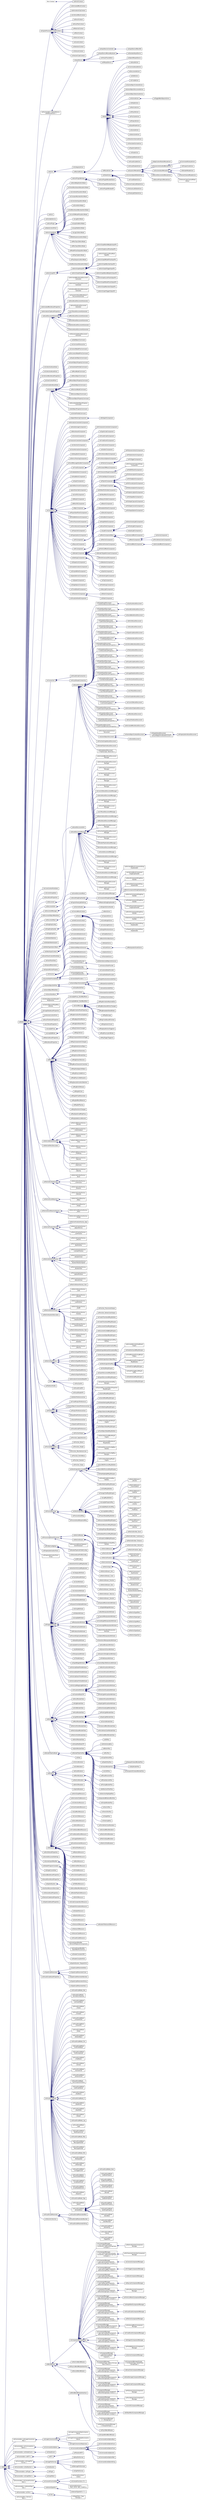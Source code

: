 digraph "Graphical Class Hierarchy"
{
 // LATEX_PDF_SIZE
  edge [fontname="Helvetica",fontsize="10",labelfontname="Helvetica",labelfontsize="10"];
  node [fontname="Helvetica",fontsize="10",shape=record];
  rankdir="LR";
  Node115 [label="Rml::Context",height=0.2,width=0.4,color="grey75", fillcolor="white", style="filled",tooltip=" "];
  Node115 -> Node0 [dir="back",color="midnightblue",fontsize="10",style="solid",fontname="Helvetica"];
  Node0 [label="ezRmlUiContext",height=0.2,width=0.4,color="black", fillcolor="white", style="filled",URL="$d7/d99/classez_rml_ui_context.htm",tooltip=" "];
  Node1880 [label="ezNoBase",height=0.2,width=0.4,color="black", fillcolor="white", style="filled",URL="$d4/d02/classez_no_base.htm",tooltip="Dummy type to pass to templates and macros that expect a base type for a class that has no base."];
  Node1880 -> Node1881 [dir="back",color="midnightblue",fontsize="10",style="solid",fontname="Helvetica"];
  Node1881 [label="ezEnumerable\< ezImageConversion\lStep \>",height=0.2,width=0.4,color="black", fillcolor="white", style="filled",URL="$d5/d0b/classez_enumerable.htm",tooltip=" "];
  Node1881 -> Node1882 [dir="back",color="midnightblue",fontsize="10",style="solid",fontname="Helvetica"];
  Node1882 [label="ezImageConversionStep",height=0.2,width=0.4,color="black", fillcolor="white", style="filled",URL="$d1/de8/classez_image_conversion_step.htm",tooltip="Interface for a single image conversion step."];
  Node1882 -> Node1883 [dir="back",color="midnightblue",fontsize="10",style="solid",fontname="Helvetica"];
  Node1883 [label="ezImageConversionStepCompress\lBlocks",height=0.2,width=0.4,color="black", fillcolor="white", style="filled",URL="$d0/df2/classez_image_conversion_step_compress_blocks.htm",tooltip="Interface for a single image conversion step where the source format is uncompressed and the target f..."];
  Node1882 -> Node1884 [dir="back",color="midnightblue",fontsize="10",style="solid",fontname="Helvetica"];
  Node1884 [label="ezImageConversionStepDecompress\lBlocks",height=0.2,width=0.4,color="black", fillcolor="white", style="filled",URL="$dc/d11/classez_image_conversion_step_decompress_blocks.htm",tooltip="Interface for a single image conversion step where the source format is compressed and the target for..."];
  Node1882 -> Node1885 [dir="back",color="midnightblue",fontsize="10",style="solid",fontname="Helvetica"];
  Node1885 [label="ezImageConversionStepLinear",height=0.2,width=0.4,color="black", fillcolor="white", style="filled",URL="$d6/ddb/classez_image_conversion_step_linear.htm",tooltip="Interface for a single image conversion step where both the source and target format are uncompressed..."];
  Node1880 -> Node1886 [dir="back",color="midnightblue",fontsize="10",style="solid",fontname="Helvetica"];
  Node1886 [label="ezEnumerable\< ezCommandLine\lOption \>",height=0.2,width=0.4,color="black", fillcolor="white", style="filled",URL="$d5/d0b/classez_enumerable.htm",tooltip=" "];
  Node1886 -> Node1887 [dir="back",color="midnightblue",fontsize="10",style="solid",fontname="Helvetica"];
  Node1887 [label="ezCommandLineOption",height=0.2,width=0.4,color="black", fillcolor="white", style="filled",URL="$db/d9d/classez_command_line_option.htm",tooltip="ezCommandLineOption (and derived types) are used to define options that the application supports."];
  Node1887 -> Node1888 [dir="back",color="midnightblue",fontsize="10",style="solid",fontname="Helvetica"];
  Node1888 [label="ezCommandLineOptionDoc",height=0.2,width=0.4,color="black", fillcolor="white", style="filled",URL="$d2/d4a/classez_command_line_option_doc.htm",tooltip="ezCommandLineOptionDoc can be used to document a command line option whose logic might be more comple..."];
  Node1888 -> Node1889 [dir="back",color="midnightblue",fontsize="10",style="solid",fontname="Helvetica"];
  Node1889 [label="ezCommandLineOptionBool",height=0.2,width=0.4,color="black", fillcolor="white", style="filled",URL="$d2/dc7/classez_command_line_option_bool.htm",tooltip="This command line option exposes simple on/off switches."];
  Node1888 -> Node1890 [dir="back",color="midnightblue",fontsize="10",style="solid",fontname="Helvetica"];
  Node1890 [label="ezCommandLineOptionEnum",height=0.2,width=0.4,color="black", fillcolor="white", style="filled",URL="$de/d3b/classez_command_line_option_enum.htm",tooltip="An 'enum' option is a string option that only allows certain phrases ('keys')."];
  Node1888 -> Node1891 [dir="back",color="midnightblue",fontsize="10",style="solid",fontname="Helvetica"];
  Node1891 [label="ezCommandLineOptionFloat",height=0.2,width=0.4,color="black", fillcolor="white", style="filled",URL="$de/db0/classez_command_line_option_float.htm",tooltip="This command line option exposes float values, optionally with a min/max range."];
  Node1888 -> Node1892 [dir="back",color="midnightblue",fontsize="10",style="solid",fontname="Helvetica"];
  Node1892 [label="ezCommandLineOptionInt",height=0.2,width=0.4,color="black", fillcolor="white", style="filled",URL="$d9/d05/classez_command_line_option_int.htm",tooltip="This command line option exposes integer values, optionally with a min/max range."];
  Node1888 -> Node1893 [dir="back",color="midnightblue",fontsize="10",style="solid",fontname="Helvetica"];
  Node1893 [label="ezCommandLineOptionPath",height=0.2,width=0.4,color="black", fillcolor="white", style="filled",URL="$da/d6e/classez_command_line_option_path.htm",tooltip="This command line option exposes absolute paths. If the user provides a relative path,..."];
  Node1888 -> Node1894 [dir="back",color="midnightblue",fontsize="10",style="solid",fontname="Helvetica"];
  Node1894 [label="ezCommandLineOptionString",height=0.2,width=0.4,color="black", fillcolor="white", style="filled",URL="$d1/d4c/classez_command_line_option_string.htm",tooltip="This command line option exposes simple string values."];
  Node1880 -> Node1895 [dir="back",color="midnightblue",fontsize="10",style="solid",fontname="Helvetica"];
  Node1895 [label="ezEnumerable\< ezGlobalEvent \>",height=0.2,width=0.4,color="black", fillcolor="white", style="filled",URL="$d5/d0b/classez_enumerable.htm",tooltip=" "];
  Node1895 -> Node1896 [dir="back",color="midnightblue",fontsize="10",style="solid",fontname="Helvetica"];
  Node1896 [label="ezGlobalEvent",height=0.2,width=0.4,color="black", fillcolor="white", style="filled",URL="$d0/d24/classez_global_event.htm",tooltip="A class to broadcast and handle global (system-wide) events."];
  Node1880 -> Node1897 [dir="back",color="midnightblue",fontsize="10",style="solid",fontname="Helvetica"];
  Node1897 [label="ezEnumerable\< ezRTTI \>",height=0.2,width=0.4,color="black", fillcolor="white", style="filled",URL="$d5/d0b/classez_enumerable.htm",tooltip=" "];
  Node1897 -> Node1898 [dir="back",color="midnightblue",fontsize="10",style="solid",fontname="Helvetica"];
  Node1898 [label="ezRTTI",height=0.2,width=0.4,color="black", fillcolor="white", style="filled",URL="$dd/d19/classez_r_t_t_i.htm",tooltip="This enumerable class holds information about reflected types. Each instance represents one type that..."];
  Node1898 -> Node1899 [dir="back",color="midnightblue",fontsize="10",style="solid",fontname="Helvetica"];
  Node1899 [label="ezPhantomRTTI",height=0.2,width=0.4,color="black", fillcolor="white", style="filled",URL="$dd/d98/classez_phantom_r_t_t_i.htm",tooltip=" "];
  Node1880 -> Node1900 [dir="back",color="midnightblue",fontsize="10",style="solid",fontname="Helvetica"];
  Node1900 [label="ezEnumerable\< ezImageFile\lFormat \>",height=0.2,width=0.4,color="black", fillcolor="white", style="filled",URL="$d5/d0b/classez_enumerable.htm",tooltip=" "];
  Node1900 -> Node1901 [dir="back",color="midnightblue",fontsize="10",style="solid",fontname="Helvetica"];
  Node1901 [label="ezImageFileFormat",height=0.2,width=0.4,color="black", fillcolor="white", style="filled",URL="$d2/dc2/classez_image_file_format.htm",tooltip=" "];
  Node1901 -> Node1902 [dir="back",color="midnightblue",fontsize="10",style="solid",fontname="Helvetica"];
  Node1902 [label="ezBmpFileFormat",height=0.2,width=0.4,color="black", fillcolor="white", style="filled",URL="$dc/de4/classez_bmp_file_format.htm",tooltip=" "];
  Node1901 -> Node1903 [dir="back",color="midnightblue",fontsize="10",style="solid",fontname="Helvetica"];
  Node1903 [label="ezDdsFileFormat",height=0.2,width=0.4,color="black", fillcolor="white", style="filled",URL="$da/d49/classez_dds_file_format.htm",tooltip=" "];
  Node1901 -> Node1904 [dir="back",color="midnightblue",fontsize="10",style="solid",fontname="Helvetica"];
  Node1904 [label="ezStbImageFileFormats",height=0.2,width=0.4,color="black", fillcolor="white", style="filled",URL="$d0/d51/classez_stb_image_file_formats.htm",tooltip=" "];
  Node1901 -> Node1905 [dir="back",color="midnightblue",fontsize="10",style="solid",fontname="Helvetica"];
  Node1905 [label="ezTgaFileFormat",height=0.2,width=0.4,color="black", fillcolor="white", style="filled",URL="$d6/d4a/classez_tga_file_format.htm",tooltip=" "];
  Node1880 -> Node1906 [dir="back",color="midnightblue",fontsize="10",style="solid",fontname="Helvetica"];
  Node1906 [label="ezEnumerable\< ezSubSystem \>",height=0.2,width=0.4,color="black", fillcolor="white", style="filled",URL="$d5/d0b/classez_enumerable.htm",tooltip=" "];
  Node1906 -> Node1907 [dir="back",color="midnightblue",fontsize="10",style="solid",fontname="Helvetica"];
  Node1907 [label="ezSubSystem",height=0.2,width=0.4,color="black", fillcolor="white", style="filled",URL="$d9/d6b/classez_sub_system.htm",tooltip="Base class for all subsystems."];
  Node1880 -> Node1908 [dir="back",color="midnightblue",fontsize="10",style="solid",fontname="Helvetica"];
  Node1908 [label="ezEnumerable\< ezPlugin \>",height=0.2,width=0.4,color="black", fillcolor="white", style="filled",URL="$d5/d0b/classez_enumerable.htm",tooltip=" "];
  Node1908 -> Node1909 [dir="back",color="midnightblue",fontsize="10",style="solid",fontname="Helvetica"];
  Node1909 [label="ezPlugin",height=0.2,width=0.4,color="black", fillcolor="white", style="filled",URL="$dd/d46/classez_plugin.htm",tooltip="ezPlugin allows to manage all dynamically loadable plugins. Each plugin DLL must contain one global i..."];
  Node1880 -> Node1910 [dir="back",color="midnightblue",fontsize="10",style="solid",fontname="Helvetica"];
  Node1910 [label="ezEnumerable\< ezGraphPatch \>",height=0.2,width=0.4,color="black", fillcolor="white", style="filled",URL="$d5/d0b/classez_enumerable.htm",tooltip=" "];
  Node1910 -> Node1911 [dir="back",color="midnightblue",fontsize="10",style="solid",fontname="Helvetica"];
  Node1911 [label="ezGraphPatch",height=0.2,width=0.4,color="black", fillcolor="white", style="filled",URL="$d9/dfd/classez_graph_patch.htm",tooltip="Patch base class for ezAbstractObjectGraph patches."];
  Node1880 -> Node1912 [dir="back",color="midnightblue",fontsize="10",style="solid",fontname="Helvetica"];
  Node1912 [label="ezEnumerable\< ezConsoleFunction\lBase \>",height=0.2,width=0.4,color="black", fillcolor="white", style="filled",URL="$d5/d0b/classez_enumerable.htm",tooltip=" "];
  Node1912 -> Node1913 [dir="back",color="midnightblue",fontsize="10",style="solid",fontname="Helvetica"];
  Node1913 [label="ezConsoleFunctionBase",height=0.2,width=0.4,color="black", fillcolor="white", style="filled",URL="$df/d47/classez_console_function_base.htm",tooltip="Base class for all types of ezConsoleFunction, represents functions to be exposed to ezConsole."];
  Node1913 -> Node1914 [dir="back",color="midnightblue",fontsize="10",style="solid",fontname="Helvetica"];
  Node1914 [label="ezConsoleFunction\<\l void()\>",height=0.2,width=0.4,color="black", fillcolor="white", style="filled",URL="$d4/dc2/classez_console_function.htm",tooltip=" "];
  Node1913 -> Node1915 [dir="back",color="midnightblue",fontsize="10",style="solid",fontname="Helvetica"];
  Node1915 [label="ezConsoleFunction\< R \>",height=0.2,width=0.4,color="black", fillcolor="white", style="filled",URL="$d4/dc2/classez_console_function.htm",tooltip="Implements the functionality of ezConsoleFunctionBase for functions with different parameter types...."];
  Node1913 -> Node1916 [dir="back",color="midnightblue",fontsize="10",style="solid",fontname="Helvetica"];
  Node1916 [label="ezConsoleFunction\<\l R(EZ_LIST(P, ARG_COUNT))\>",height=0.2,width=0.4,color="black", fillcolor="white", style="filled",URL="$de/dac/classez_console_function_3_01_r_07_e_z___l_i_s_t_07_p_00_01_a_r_g___c_o_u_n_t_08_08_4.htm",tooltip=" "];
  Node1880 -> Node1917 [dir="back",color="midnightblue",fontsize="10",style="solid",fontname="Helvetica"];
  Node1917 [label="ezEnumerable\< ezVariantType\lInfo \>",height=0.2,width=0.4,color="black", fillcolor="white", style="filled",URL="$d5/d0b/classez_enumerable.htm",tooltip=" "];
  Node1917 -> Node1918 [dir="back",color="midnightblue",fontsize="10",style="solid",fontname="Helvetica"];
  Node1918 [label="ezVariantTypeInfo",height=0.2,width=0.4,color="black", fillcolor="white", style="filled",URL="$db/d00/classez_variant_type_info.htm",tooltip="Defines functions to allow the full feature set of ezVariant to be used."];
  Node1918 -> Node1919 [dir="back",color="midnightblue",fontsize="10",style="solid",fontname="Helvetica"];
  Node1919 [label="ezVariantTypeInfoT\< T \>",height=0.2,width=0.4,color="black", fillcolor="white", style="filled",URL="$de/d47/classez_variant_type_info_t.htm",tooltip="Helper template used by EZ_DEFINE_CUSTOM_VARIANT_TYPE."];
  Node1880 -> Node1920 [dir="back",color="midnightblue",fontsize="10",style="solid",fontname="Helvetica"];
  Node1920 [label="ezEnumerable\< ezCVar \>",height=0.2,width=0.4,color="black", fillcolor="white", style="filled",URL="$d5/d0b/classez_enumerable.htm",tooltip=" "];
  Node1920 -> Node1921 [dir="back",color="midnightblue",fontsize="10",style="solid",fontname="Helvetica"];
  Node1921 [label="ezCVar",height=0.2,width=0.4,color="black", fillcolor="white", style="filled",URL="$d2/d58/classez_c_var.htm",tooltip="CVars are global variables that are used for configuring the engine."];
  Node1921 -> Node1922 [dir="back",color="midnightblue",fontsize="10",style="solid",fontname="Helvetica"];
  Node1922 [label="ezTypedCVar\< Type,\l CVarType \>",height=0.2,width=0.4,color="black", fillcolor="white", style="filled",URL="$d5/da2/classez_typed_c_var.htm",tooltip="[internal] Helper class to implement ezCVarInt, ezCVarFlag, ezCVarBool and ezCVarString."];
  Node1880 -> Node1923 [dir="back",color="midnightblue",fontsize="10",style="solid",fontname="Helvetica"];
  Node1923 [label="ezEnumerable\< Derived,\l Base \>",height=0.2,width=0.4,color="black", fillcolor="white", style="filled",URL="$d5/d0b/classez_enumerable.htm",tooltip="Base class to add the ability to another class to enumerate all active instance of it,..."];
  Node1880 -> Node1924 [dir="back",color="midnightblue",fontsize="10",style="solid",fontname="Helvetica"];
  Node1924 [label="ezReflectedClass",height=0.2,width=0.4,color="black", fillcolor="white", style="filled",URL="$db/d45/classez_reflected_class.htm",tooltip="All classes that should be dynamically reflectable, need to be derived from this base class."];
  Node1924 -> Node1925 [dir="back",color="midnightblue",fontsize="10",style="solid",fontname="Helvetica"];
  Node1925 [label="ezEnumerable\< ezInputDevice,\l ezReflectedClass \>",height=0.2,width=0.4,color="black", fillcolor="white", style="filled",URL="$d5/d0b/classez_enumerable.htm",tooltip=" "];
  Node1925 -> Node1926 [dir="back",color="midnightblue",fontsize="10",style="solid",fontname="Helvetica"];
  Node1926 [label="ezInputDevice",height=0.2,width=0.4,color="black", fillcolor="white", style="filled",URL="$df/d18/classez_input_device.htm",tooltip="The base class for all input device types."];
  Node1926 -> Node1927 [dir="back",color="midnightblue",fontsize="10",style="solid",fontname="Helvetica"];
  Node1927 [label="ezInputDeviceController",height=0.2,width=0.4,color="black", fillcolor="white", style="filled",URL="$d1/dd2/classez_input_device_controller.htm",tooltip="This class is the base class for all controller type input devices."];
  Node1927 -> Node1928 [dir="back",color="midnightblue",fontsize="10",style="solid",fontname="Helvetica"];
  Node1928 [label="ezInputDeviceXBox360",height=0.2,width=0.4,color="black", fillcolor="white", style="filled",URL="$d9/d39/classez_input_device_x_box360.htm",tooltip="An implementation of ezInputDeviceController that handles XBox 360 controllers."];
  Node1926 -> Node1929 [dir="back",color="midnightblue",fontsize="10",style="solid",fontname="Helvetica"];
  Node1929 [label="ezInputDeviceMouseKeyboard",height=0.2,width=0.4,color="black", fillcolor="white", style="filled",URL="$d2/db3/classez_input_device_mouse_keyboard.htm",tooltip="This is the base class for all input devices that handle mouse and keyboard input."];
  Node1929 -> Node1930 [dir="back",color="midnightblue",fontsize="10",style="solid",fontname="Helvetica"];
  Node1930 [label="ezStandardInputDevice",height=0.2,width=0.4,color="black", fillcolor="white", style="filled",URL="$dd/d76/classez_standard_input_device.htm",tooltip="Implements an input device abstraction on top of the SFML library."];
  Node1926 -> Node1931 [dir="back",color="midnightblue",fontsize="10",style="solid",fontname="Helvetica"];
  Node1931 [label="ezVirtualThumbStick",height=0.2,width=0.4,color="black", fillcolor="white", style="filled",URL="$d0/d3c/classez_virtual_thumb_stick.htm",tooltip="A Virtual Thumb-stick is an input device that transforms certain types of input (mouse / touch) into ..."];
  Node1926 -> Node1932 [dir="back",color="midnightblue",fontsize="10",style="solid",fontname="Helvetica"];
  Node1932 [label="ezXRInputDevice",height=0.2,width=0.4,color="black", fillcolor="white", style="filled",URL="$d1/da9/classez_x_r_input_device.htm",tooltip=" "];
  Node1932 -> Node1933 [dir="back",color="midnightblue",fontsize="10",style="solid",fontname="Helvetica"];
  Node1933 [label="ezOpenXRInputDevice",height=0.2,width=0.4,color="black", fillcolor="white", style="filled",URL="$d3/d47/classez_open_x_r_input_device.htm",tooltip=" "];
  Node1924 -> Node1934 [dir="back",color="midnightblue",fontsize="10",style="solid",fontname="Helvetica"];
  Node1934 [label="ezAction",height=0.2,width=0.4,color="black", fillcolor="white", style="filled",URL="$d2/d03/classez_action.htm",tooltip=" "];
  Node1934 -> Node1935 [dir="back",color="midnightblue",fontsize="10",style="solid",fontname="Helvetica"];
  Node1935 [label="ezCategoryAction",height=0.2,width=0.4,color="black", fillcolor="white", style="filled",URL="$d2/db1/classez_category_action.htm",tooltip=" "];
  Node1934 -> Node1936 [dir="back",color="midnightblue",fontsize="10",style="solid",fontname="Helvetica"];
  Node1936 [label="ezNamedAction",height=0.2,width=0.4,color="black", fillcolor="white", style="filled",URL="$d8/dfd/classez_named_action.htm",tooltip=" "];
  Node1936 -> Node1937 [dir="back",color="midnightblue",fontsize="10",style="solid",fontname="Helvetica"];
  Node1937 [label="ezButtonAction",height=0.2,width=0.4,color="black", fillcolor="white", style="filled",URL="$d2/ddd/classez_button_action.htm",tooltip=" "];
  Node1937 -> Node1938 [dir="back",color="midnightblue",fontsize="10",style="solid",fontname="Helvetica"];
  Node1938 [label="ezAssetAction",height=0.2,width=0.4,color="black", fillcolor="white", style="filled",URL="$d6/dbc/classez_asset_action.htm",tooltip=" "];
  Node1937 -> Node1939 [dir="back",color="midnightblue",fontsize="10",style="solid",fontname="Helvetica"];
  Node1939 [label="ezCommonAssetAction",height=0.2,width=0.4,color="black", fillcolor="white", style="filled",URL="$d9/d67/classez_common_asset_action.htm",tooltip=" "];
  Node1937 -> Node1940 [dir="back",color="midnightblue",fontsize="10",style="solid",fontname="Helvetica"];
  Node1940 [label="ezDocumentAction",height=0.2,width=0.4,color="black", fillcolor="white", style="filled",URL="$dd/d6f/classez_document_action.htm",tooltip="Standard document actions."];
  Node1937 -> Node1941 [dir="back",color="midnightblue",fontsize="10",style="solid",fontname="Helvetica"];
  Node1941 [label="ezEditAction",height=0.2,width=0.4,color="black", fillcolor="white", style="filled",URL="$d4/d4b/classez_edit_action.htm",tooltip=" "];
  Node1937 -> Node1942 [dir="back",color="midnightblue",fontsize="10",style="solid",fontname="Helvetica"];
  Node1942 [label="ezFmodAction",height=0.2,width=0.4,color="black", fillcolor="white", style="filled",URL="$d6/d32/classez_fmod_action.htm",tooltip=" "];
  Node1937 -> Node1943 [dir="back",color="midnightblue",fontsize="10",style="solid",fontname="Helvetica"];
  Node1943 [label="ezGameObjectContextAction",height=0.2,width=0.4,color="black", fillcolor="white", style="filled",URL="$d1/d72/classez_game_object_context_action.htm",tooltip=" "];
  Node1937 -> Node1944 [dir="back",color="midnightblue",fontsize="10",style="solid",fontname="Helvetica"];
  Node1944 [label="ezGameObjectDocumentAction",height=0.2,width=0.4,color="black", fillcolor="white", style="filled",URL="$d7/d0a/classez_game_object_document_action.htm",tooltip=" "];
  Node1937 -> Node1945 [dir="back",color="midnightblue",fontsize="10",style="solid",fontname="Helvetica"];
  Node1945 [label="ezGameObjectSelectionAction",height=0.2,width=0.4,color="black", fillcolor="white", style="filled",URL="$df/d9f/classez_game_object_selection_action.htm",tooltip=" "];
  Node1937 -> Node1946 [dir="back",color="midnightblue",fontsize="10",style="solid",fontname="Helvetica"];
  Node1946 [label="ezGizmoAction",height=0.2,width=0.4,color="black", fillcolor="white", style="filled",URL="$dc/d00/classez_gizmo_action.htm",tooltip=" "];
  Node1946 -> Node1947 [dir="back",color="midnightblue",fontsize="10",style="solid",fontname="Helvetica"];
  Node1947 [label="ezToggleWorldSpaceGizmo",height=0.2,width=0.4,color="black", fillcolor="white", style="filled",URL="$d0/d5b/classez_toggle_world_space_gizmo.htm",tooltip=" "];
  Node1937 -> Node1948 [dir="back",color="midnightblue",fontsize="10",style="solid",fontname="Helvetica"];
  Node1948 [label="ezHelpActions",height=0.2,width=0.4,color="black", fillcolor="white", style="filled",URL="$de/dd0/classez_help_actions.htm",tooltip=" "];
  Node1937 -> Node1949 [dir="back",color="midnightblue",fontsize="10",style="solid",fontname="Helvetica"];
  Node1949 [label="ezParticleAction",height=0.2,width=0.4,color="black", fillcolor="white", style="filled",URL="$d3/d2e/classez_particle_action.htm",tooltip=" "];
  Node1937 -> Node1950 [dir="back",color="midnightblue",fontsize="10",style="solid",fontname="Helvetica"];
  Node1950 [label="ezPhysXAction",height=0.2,width=0.4,color="black", fillcolor="white", style="filled",URL="$da/d14/classez_phys_x_action.htm",tooltip=" "];
  Node1937 -> Node1951 [dir="back",color="midnightblue",fontsize="10",style="solid",fontname="Helvetica"];
  Node1951 [label="ezProcGenAction",height=0.2,width=0.4,color="black", fillcolor="white", style="filled",URL="$d2/d04/classez_proc_gen_action.htm",tooltip=" "];
  Node1937 -> Node1952 [dir="back",color="midnightblue",fontsize="10",style="solid",fontname="Helvetica"];
  Node1952 [label="ezProjectAction",height=0.2,width=0.4,color="black", fillcolor="white", style="filled",URL="$db/d4f/classez_project_action.htm",tooltip=" "];
  Node1937 -> Node1953 [dir="back",color="midnightblue",fontsize="10",style="solid",fontname="Helvetica"];
  Node1953 [label="ezQuadViewAction",height=0.2,width=0.4,color="black", fillcolor="white", style="filled",URL="$d7/dc6/classez_quad_view_action.htm",tooltip=" "];
  Node1937 -> Node1954 [dir="back",color="midnightblue",fontsize="10",style="solid",fontname="Helvetica"];
  Node1954 [label="ezSceneAction",height=0.2,width=0.4,color="black", fillcolor="white", style="filled",URL="$de/ddb/classez_scene_action.htm",tooltip=" "];
  Node1937 -> Node1955 [dir="back",color="midnightblue",fontsize="10",style="solid",fontname="Helvetica"];
  Node1955 [label="ezSelectionAction",height=0.2,width=0.4,color="black", fillcolor="white", style="filled",URL="$d4/d6e/classez_selection_action.htm",tooltip=" "];
  Node1937 -> Node1956 [dir="back",color="midnightblue",fontsize="10",style="solid",fontname="Helvetica"];
  Node1956 [label="ezTransformGizmoAction",height=0.2,width=0.4,color="black", fillcolor="white", style="filled",URL="$d0/d85/classez_transform_gizmo_action.htm",tooltip=" "];
  Node1937 -> Node1957 [dir="back",color="midnightblue",fontsize="10",style="solid",fontname="Helvetica"];
  Node1957 [label="ezTranslateGizmoAction",height=0.2,width=0.4,color="black", fillcolor="white", style="filled",URL="$d0/da8/classez_translate_gizmo_action.htm",tooltip=" "];
  Node1937 -> Node1958 [dir="back",color="midnightblue",fontsize="10",style="solid",fontname="Helvetica"];
  Node1958 [label="ezTypeScriptAction",height=0.2,width=0.4,color="black", fillcolor="white", style="filled",URL="$d0/dd0/classez_type_script_action.htm",tooltip=" "];
  Node1937 -> Node1959 [dir="back",color="midnightblue",fontsize="10",style="solid",fontname="Helvetica"];
  Node1959 [label="ezViewAction",height=0.2,width=0.4,color="black", fillcolor="white", style="filled",URL="$df/d17/classez_view_action.htm",tooltip=" "];
  Node1937 -> Node1960 [dir="back",color="midnightblue",fontsize="10",style="solid",fontname="Helvetica"];
  Node1960 [label="ezViewLightButtonAction",height=0.2,width=0.4,color="black", fillcolor="white", style="filled",URL="$d5/d85/classez_view_light_button_action.htm",tooltip=" "];
  Node1937 -> Node1961 [dir="back",color="midnightblue",fontsize="10",style="solid",fontname="Helvetica"];
  Node1961 [label="ezVisualScriptAction",height=0.2,width=0.4,color="black", fillcolor="white", style="filled",URL="$db/ddc/classez_visual_script_action.htm",tooltip=" "];
  Node1937 -> Node1962 [dir="back",color="midnightblue",fontsize="10",style="solid",fontname="Helvetica"];
  Node1962 [label="ezVisualShaderAction",height=0.2,width=0.4,color="black", fillcolor="white", style="filled",URL="$d1/df6/classez_visual_shader_action.htm",tooltip=" "];
  Node1936 -> Node1963 [dir="back",color="midnightblue",fontsize="10",style="solid",fontname="Helvetica"];
  Node1963 [label="ezMenuAction",height=0.2,width=0.4,color="black", fillcolor="white", style="filled",URL="$d5/d13/classez_menu_action.htm",tooltip=" "];
  Node1963 -> Node1964 [dir="back",color="midnightblue",fontsize="10",style="solid",fontname="Helvetica"];
  Node1964 [label="ezDynamicMenuAction",height=0.2,width=0.4,color="black", fillcolor="white", style="filled",URL="$d8/d87/classez_dynamic_menu_action.htm",tooltip=" "];
  Node1964 -> Node1965 [dir="back",color="midnightblue",fontsize="10",style="solid",fontname="Helvetica"];
  Node1965 [label="ezApplicationPanelsMenuAction",height=0.2,width=0.4,color="black", fillcolor="white", style="filled",URL="$de/d4b/classez_application_panels_menu_action.htm",tooltip=" "];
  Node1964 -> Node1966 [dir="back",color="midnightblue",fontsize="10",style="solid",fontname="Helvetica"];
  Node1966 [label="ezDynamicActionAndMenuAction",height=0.2,width=0.4,color="black", fillcolor="white", style="filled",URL="$df/da4/classez_dynamic_action_and_menu_action.htm",tooltip=" "];
  Node1966 -> Node1967 [dir="back",color="midnightblue",fontsize="10",style="solid",fontname="Helvetica"];
  Node1967 [label="ezCommandHistoryAction",height=0.2,width=0.4,color="black", fillcolor="white", style="filled",URL="$df/d58/classez_command_history_action.htm",tooltip=" "];
  Node1964 -> Node1968 [dir="back",color="midnightblue",fontsize="10",style="solid",fontname="Helvetica"];
  Node1968 [label="ezEnumerationMenuAction",height=0.2,width=0.4,color="black", fillcolor="white", style="filled",URL="$d6/d05/classez_enumeration_menu_action.htm",tooltip=" "];
  Node1968 -> Node1969 [dir="back",color="midnightblue",fontsize="10",style="solid",fontname="Helvetica"];
  Node1969 [label="ezPerspectiveAction",height=0.2,width=0.4,color="black", fillcolor="white", style="filled",URL="$d1/d6b/classez_perspective_action.htm",tooltip=" "];
  Node1968 -> Node1970 [dir="back",color="midnightblue",fontsize="10",style="solid",fontname="Helvetica"];
  Node1970 [label="ezRenderModeAction",height=0.2,width=0.4,color="black", fillcolor="white", style="filled",URL="$d3/d55/classez_render_mode_action.htm",tooltip=" "];
  Node1968 -> Node1971 [dir="back",color="midnightblue",fontsize="10",style="solid",fontname="Helvetica"];
  Node1971 [label="ezTextureChannelModeAction",height=0.2,width=0.4,color="black", fillcolor="white", style="filled",URL="$d5/d50/classez_texture_channel_mode_action.htm",tooltip=" "];
  Node1968 -> Node1972 [dir="back",color="midnightblue",fontsize="10",style="solid",fontname="Helvetica"];
  Node1972 [label="ezTextureCubeChannelMode\lAction",height=0.2,width=0.4,color="black", fillcolor="white", style="filled",URL="$d7/d3f/classez_texture_cube_channel_mode_action.htm",tooltip=" "];
  Node1964 -> Node1973 [dir="back",color="midnightblue",fontsize="10",style="solid",fontname="Helvetica"];
  Node1973 [label="ezRecentDocumentsMenuAction",height=0.2,width=0.4,color="black", fillcolor="white", style="filled",URL="$dc/d6d/classez_recent_documents_menu_action.htm",tooltip=" "];
  Node1964 -> Node1974 [dir="back",color="midnightblue",fontsize="10",style="solid",fontname="Helvetica"];
  Node1974 [label="ezRecentProjectsMenuAction",height=0.2,width=0.4,color="black", fillcolor="white", style="filled",URL="$d4/d01/classez_recent_projects_menu_action.htm",tooltip=" "];
  Node1936 -> Node1975 [dir="back",color="midnightblue",fontsize="10",style="solid",fontname="Helvetica"];
  Node1975 [label="ezSliderAction",height=0.2,width=0.4,color="black", fillcolor="white", style="filled",URL="$d9/dda/classez_slider_action.htm",tooltip=" "];
  Node1975 -> Node1976 [dir="back",color="midnightblue",fontsize="10",style="solid",fontname="Helvetica"];
  Node1976 [label="ezCameraSpeedSliderAction",height=0.2,width=0.4,color="black", fillcolor="white", style="filled",URL="$da/d48/classez_camera_speed_slider_action.htm",tooltip=" "];
  Node1975 -> Node1977 [dir="back",color="midnightblue",fontsize="10",style="solid",fontname="Helvetica"];
  Node1977 [label="ezFmodSliderAction",height=0.2,width=0.4,color="black", fillcolor="white", style="filled",URL="$df/d87/classez_fmod_slider_action.htm",tooltip=" "];
  Node1975 -> Node1978 [dir="back",color="midnightblue",fontsize="10",style="solid",fontname="Helvetica"];
  Node1978 [label="ezTextureCubeLodSliderAction",height=0.2,width=0.4,color="black", fillcolor="white", style="filled",URL="$d4/d23/classez_texture_cube_lod_slider_action.htm",tooltip=" "];
  Node1975 -> Node1979 [dir="back",color="midnightblue",fontsize="10",style="solid",fontname="Helvetica"];
  Node1979 [label="ezTextureLodSliderAction",height=0.2,width=0.4,color="black", fillcolor="white", style="filled",URL="$d1/daa/classez_texture_lod_slider_action.htm",tooltip=" "];
  Node1975 -> Node1980 [dir="back",color="midnightblue",fontsize="10",style="solid",fontname="Helvetica"];
  Node1980 [label="ezViewLightSliderAction",height=0.2,width=0.4,color="black", fillcolor="white", style="filled",URL="$df/d0f/classez_view_light_slider_action.htm",tooltip=" "];
  Node1924 -> Node1981 [dir="back",color="midnightblue",fontsize="10",style="solid",fontname="Helvetica"];
  Node1981 [label="ezActor",height=0.2,width=0.4,color="black", fillcolor="white", style="filled",URL="$d5/df3/classez_actor.htm",tooltip=" "];
  Node1924 -> Node1982 [dir="back",color="midnightblue",fontsize="10",style="solid",fontname="Helvetica"];
  Node1982 [label="ezActorApiService",height=0.2,width=0.4,color="black", fillcolor="white", style="filled",URL="$d6/db3/classez_actor_api_service.htm",tooltip=" "];
  Node1924 -> Node1983 [dir="back",color="midnightblue",fontsize="10",style="solid",fontname="Helvetica"];
  Node1983 [label="ezActorPlugin",height=0.2,width=0.4,color="black", fillcolor="white", style="filled",URL="$d0/ddc/classez_actor_plugin.htm",tooltip=" "];
  Node1983 -> Node1984 [dir="back",color="midnightblue",fontsize="10",style="solid",fontname="Helvetica"];
  Node1984 [label="ezActorPluginWindow",height=0.2,width=0.4,color="black", fillcolor="white", style="filled",URL="$d2/d8c/classez_actor_plugin_window.htm",tooltip=" "];
  Node1984 -> Node1985 [dir="back",color="midnightblue",fontsize="10",style="solid",fontname="Helvetica"];
  Node1985 [label="ezActorPluginWindowOwner",height=0.2,width=0.4,color="black", fillcolor="white", style="filled",URL="$da/dbf/classez_actor_plugin_window_owner.htm",tooltip=" "];
  Node1984 -> Node1986 [dir="back",color="midnightblue",fontsize="10",style="solid",fontname="Helvetica"];
  Node1986 [label="ezActorPluginWindowShared",height=0.2,width=0.4,color="black", fillcolor="white", style="filled",URL="$d2/d9b/classez_actor_plugin_window_shared.htm",tooltip=" "];
  Node1984 -> Node1987 [dir="back",color="midnightblue",fontsize="10",style="solid",fontname="Helvetica"];
  Node1987 [label="ezActorPluginWindowXR",height=0.2,width=0.4,color="black", fillcolor="white", style="filled",URL="$de/d1b/classez_actor_plugin_window_x_r.htm",tooltip="XR actor plugin window base implementation. Optionally wraps a companion window and output target."];
  Node1924 -> Node1988 [dir="back",color="midnightblue",fontsize="10",style="solid",fontname="Helvetica"];
  Node1988 [label="ezAlphaControlPoint",height=0.2,width=0.4,color="black", fillcolor="white", style="filled",URL="$da/d63/classez_alpha_control_point.htm",tooltip=" "];
  Node1924 -> Node1989 [dir="back",color="midnightblue",fontsize="10",style="solid",fontname="Helvetica"];
  Node1989 [label="ezAnimGraphNode",height=0.2,width=0.4,color="black", fillcolor="white", style="filled",URL="$df/df1/classez_anim_graph_node.htm",tooltip="Base class for all nodes in an ezAnimGraph."];
  Node1989 -> Node1990 [dir="back",color="midnightblue",fontsize="10",style="solid",fontname="Helvetica"];
  Node1990 [label="ezBoneWeightsAnimNode",height=0.2,width=0.4,color="black", fillcolor="white", style="filled",URL="$d4/db4/classez_bone_weights_anim_node.htm",tooltip=" "];
  Node1989 -> Node1991 [dir="back",color="midnightblue",fontsize="10",style="solid",fontname="Helvetica"];
  Node1991 [label="ezCheckBlackboardValueAnimNode",height=0.2,width=0.4,color="black", fillcolor="white", style="filled",URL="$d7/d4f/classez_check_blackboard_value_anim_node.htm",tooltip=" "];
  Node1989 -> Node1992 [dir="back",color="midnightblue",fontsize="10",style="solid",fontname="Helvetica"];
  Node1992 [label="ezCombinePosesAnimNode",height=0.2,width=0.4,color="black", fillcolor="white", style="filled",URL="$d5/df3/classez_combine_poses_anim_node.htm",tooltip=" "];
  Node1989 -> Node1993 [dir="back",color="midnightblue",fontsize="10",style="solid",fontname="Helvetica"];
  Node1993 [label="ezCompareNumberAnimNode",height=0.2,width=0.4,color="black", fillcolor="white", style="filled",URL="$d3/d90/classez_compare_number_anim_node.htm",tooltip=" "];
  Node1989 -> Node1994 [dir="back",color="midnightblue",fontsize="10",style="solid",fontname="Helvetica"];
  Node1994 [label="ezControllerInputAnimNode",height=0.2,width=0.4,color="black", fillcolor="white", style="filled",URL="$df/dbe/classez_controller_input_anim_node.htm",tooltip=" "];
  Node1989 -> Node1995 [dir="back",color="midnightblue",fontsize="10",style="solid",fontname="Helvetica"];
  Node1995 [label="ezEventAnimNode",height=0.2,width=0.4,color="black", fillcolor="white", style="filled",URL="$d8/dd7/classez_event_anim_node.htm",tooltip=" "];
  Node1989 -> Node1996 [dir="back",color="midnightblue",fontsize="10",style="solid",fontname="Helvetica"];
  Node1996 [label="ezGetBlackboardNumberAnimNode",height=0.2,width=0.4,color="black", fillcolor="white", style="filled",URL="$d3/df0/classez_get_blackboard_number_anim_node.htm",tooltip=" "];
  Node1989 -> Node1997 [dir="back",color="midnightblue",fontsize="10",style="solid",fontname="Helvetica"];
  Node1997 [label="ezLocalToModelPoseAnimNode",height=0.2,width=0.4,color="black", fillcolor="white", style="filled",URL="$d9/db1/classez_local_to_model_pose_anim_node.htm",tooltip=" "];
  Node1989 -> Node1998 [dir="back",color="midnightblue",fontsize="10",style="solid",fontname="Helvetica"];
  Node1998 [label="ezLogAnimNode",height=0.2,width=0.4,color="black", fillcolor="white", style="filled",URL="$db/d8d/classez_log_anim_node.htm",tooltip=" "];
  Node1989 -> Node1999 [dir="back",color="midnightblue",fontsize="10",style="solid",fontname="Helvetica"];
  Node1999 [label="ezLogicAndAnimNode",height=0.2,width=0.4,color="black", fillcolor="white", style="filled",URL="$d5/d44/classez_logic_and_anim_node.htm",tooltip=" "];
  Node1989 -> Node2000 [dir="back",color="midnightblue",fontsize="10",style="solid",fontname="Helvetica"];
  Node2000 [label="ezLogicNotAnimNode",height=0.2,width=0.4,color="black", fillcolor="white", style="filled",URL="$de/d2a/classez_logic_not_anim_node.htm",tooltip=" "];
  Node1989 -> Node2001 [dir="back",color="midnightblue",fontsize="10",style="solid",fontname="Helvetica"];
  Node2001 [label="ezLogicOrAnimNode",height=0.2,width=0.4,color="black", fillcolor="white", style="filled",URL="$de/d62/classez_logic_or_anim_node.htm",tooltip=" "];
  Node1989 -> Node2002 [dir="back",color="midnightblue",fontsize="10",style="solid",fontname="Helvetica"];
  Node2002 [label="ezMathExpressionAnimNode",height=0.2,width=0.4,color="black", fillcolor="white", style="filled",URL="$d0/d26/classez_math_expression_anim_node.htm",tooltip=" "];
  Node1989 -> Node2003 [dir="back",color="midnightblue",fontsize="10",style="solid",fontname="Helvetica"];
  Node2003 [label="ezMixClips1DAnimNode",height=0.2,width=0.4,color="black", fillcolor="white", style="filled",URL="$dd/d0c/classez_mix_clips1_d_anim_node.htm",tooltip=" "];
  Node1989 -> Node2004 [dir="back",color="midnightblue",fontsize="10",style="solid",fontname="Helvetica"];
  Node2004 [label="ezMixClips2DAnimNode",height=0.2,width=0.4,color="black", fillcolor="white", style="filled",URL="$d1/d3d/classez_mix_clips2_d_anim_node.htm",tooltip=" "];
  Node1989 -> Node2005 [dir="back",color="midnightblue",fontsize="10",style="solid",fontname="Helvetica"];
  Node2005 [label="ezModelPoseOutputAnimNode",height=0.2,width=0.4,color="black", fillcolor="white", style="filled",URL="$d2/da0/classez_model_pose_output_anim_node.htm",tooltip=" "];
  Node1989 -> Node2006 [dir="back",color="midnightblue",fontsize="10",style="solid",fontname="Helvetica"];
  Node2006 [label="ezPlayClipAnimNode",height=0.2,width=0.4,color="black", fillcolor="white", style="filled",URL="$d8/d7d/classez_play_clip_anim_node.htm",tooltip="Plays a single animation clip, either once or looped."];
  Node1989 -> Node2007 [dir="back",color="midnightblue",fontsize="10",style="solid",fontname="Helvetica"];
  Node2007 [label="ezPlaySequenceAnimNode",height=0.2,width=0.4,color="black", fillcolor="white", style="filled",URL="$d7/d6a/classez_play_sequence_anim_node.htm",tooltip=" "];
  Node1989 -> Node2008 [dir="back",color="midnightblue",fontsize="10",style="solid",fontname="Helvetica"];
  Node2008 [label="ezSetBlackboardValueAnimNode",height=0.2,width=0.4,color="black", fillcolor="white", style="filled",URL="$df/db8/classez_set_blackboard_value_anim_node.htm",tooltip=" "];
  Node1924 -> Node2009 [dir="back",color="midnightblue",fontsize="10",style="solid",fontname="Helvetica"];
  Node2009 [label="ezAnimGraphPin",height=0.2,width=0.4,color="black", fillcolor="white", style="filled",URL="$d2/de1/classez_anim_graph_pin.htm",tooltip=" "];
  Node2009 -> Node2010 [dir="back",color="midnightblue",fontsize="10",style="solid",fontname="Helvetica"];
  Node2010 [label="ezAnimGraphInputPin",height=0.2,width=0.4,color="black", fillcolor="white", style="filled",URL="$df/d78/classez_anim_graph_input_pin.htm",tooltip=" "];
  Node2010 -> Node2011 [dir="back",color="midnightblue",fontsize="10",style="solid",fontname="Helvetica"];
  Node2011 [label="ezAnimGraphBoneWeightsInputPin",height=0.2,width=0.4,color="black", fillcolor="white", style="filled",URL="$d3/df7/classez_anim_graph_bone_weights_input_pin.htm",tooltip=" "];
  Node2010 -> Node2012 [dir="back",color="midnightblue",fontsize="10",style="solid",fontname="Helvetica"];
  Node2012 [label="ezAnimGraphLocalPoseInputPin",height=0.2,width=0.4,color="black", fillcolor="white", style="filled",URL="$d7/de3/classez_anim_graph_local_pose_input_pin.htm",tooltip=" "];
  Node2010 -> Node2013 [dir="back",color="midnightblue",fontsize="10",style="solid",fontname="Helvetica"];
  Node2013 [label="ezAnimGraphLocalPoseMulti\lInputPin",height=0.2,width=0.4,color="black", fillcolor="white", style="filled",URL="$d4/d5b/classez_anim_graph_local_pose_multi_input_pin.htm",tooltip=" "];
  Node2010 -> Node2014 [dir="back",color="midnightblue",fontsize="10",style="solid",fontname="Helvetica"];
  Node2014 [label="ezAnimGraphModelPoseInputPin",height=0.2,width=0.4,color="black", fillcolor="white", style="filled",URL="$d1/d77/classez_anim_graph_model_pose_input_pin.htm",tooltip=" "];
  Node2010 -> Node2015 [dir="back",color="midnightblue",fontsize="10",style="solid",fontname="Helvetica"];
  Node2015 [label="ezAnimGraphNumberInputPin",height=0.2,width=0.4,color="black", fillcolor="white", style="filled",URL="$d9/df6/classez_anim_graph_number_input_pin.htm",tooltip=" "];
  Node2010 -> Node2016 [dir="back",color="midnightblue",fontsize="10",style="solid",fontname="Helvetica"];
  Node2016 [label="ezAnimGraphTriggerInputPin",height=0.2,width=0.4,color="black", fillcolor="white", style="filled",URL="$d8/db1/classez_anim_graph_trigger_input_pin.htm",tooltip=" "];
  Node2009 -> Node2017 [dir="back",color="midnightblue",fontsize="10",style="solid",fontname="Helvetica"];
  Node2017 [label="ezAnimGraphOutputPin",height=0.2,width=0.4,color="black", fillcolor="white", style="filled",URL="$df/dca/classez_anim_graph_output_pin.htm",tooltip=" "];
  Node2017 -> Node2018 [dir="back",color="midnightblue",fontsize="10",style="solid",fontname="Helvetica"];
  Node2018 [label="ezAnimGraphBoneWeightsOutputPin",height=0.2,width=0.4,color="black", fillcolor="white", style="filled",URL="$da/d8f/classez_anim_graph_bone_weights_output_pin.htm",tooltip=" "];
  Node2017 -> Node2019 [dir="back",color="midnightblue",fontsize="10",style="solid",fontname="Helvetica"];
  Node2019 [label="ezAnimGraphLocalPoseOutputPin",height=0.2,width=0.4,color="black", fillcolor="white", style="filled",URL="$dc/d00/classez_anim_graph_local_pose_output_pin.htm",tooltip=" "];
  Node2017 -> Node2020 [dir="back",color="midnightblue",fontsize="10",style="solid",fontname="Helvetica"];
  Node2020 [label="ezAnimGraphModelPoseOutputPin",height=0.2,width=0.4,color="black", fillcolor="white", style="filled",URL="$d1/dcb/classez_anim_graph_model_pose_output_pin.htm",tooltip=" "];
  Node2017 -> Node2021 [dir="back",color="midnightblue",fontsize="10",style="solid",fontname="Helvetica"];
  Node2021 [label="ezAnimGraphNumberOutputPin",height=0.2,width=0.4,color="black", fillcolor="white", style="filled",URL="$db/d3d/classez_anim_graph_number_output_pin.htm",tooltip=" "];
  Node2017 -> Node2022 [dir="back",color="midnightblue",fontsize="10",style="solid",fontname="Helvetica"];
  Node2022 [label="ezAnimGraphTriggerOutputPin",height=0.2,width=0.4,color="black", fillcolor="white", style="filled",URL="$db/def/classez_anim_graph_trigger_output_pin.htm",tooltip=" "];
  Node1924 -> Node2023 [dir="back",color="midnightblue",fontsize="10",style="solid",fontname="Helvetica"];
  Node2023 [label="ezAnimatedMeshAssetProperties",height=0.2,width=0.4,color="black", fillcolor="white", style="filled",URL="$d1/ddd/classez_animated_mesh_asset_properties.htm",tooltip=" "];
  Node1924 -> Node2024 [dir="back",color="midnightblue",fontsize="10",style="solid",fontname="Helvetica"];
  Node2024 [label="ezAnimationClipAssetProperties",height=0.2,width=0.4,color="black", fillcolor="white", style="filled",URL="$d5/db0/classez_animation_clip_asset_properties.htm",tooltip=" "];
  Node1924 -> Node2025 [dir="back",color="midnightblue",fontsize="10",style="solid",fontname="Helvetica"];
  Node2025 [label="ezAssetDocumentGenerator",height=0.2,width=0.4,color="black", fillcolor="white", style="filled",URL="$d5/dab/classez_asset_document_generator.htm",tooltip=" "];
  Node2025 -> Node2026 [dir="back",color="midnightblue",fontsize="10",style="solid",fontname="Helvetica"];
  Node2026 [label="ezAnimatedMeshAssetDocument\lGenerator",height=0.2,width=0.4,color="black", fillcolor="white", style="filled",URL="$d8/d18/classez_animated_mesh_asset_document_generator.htm",tooltip=" "];
  Node2025 -> Node2027 [dir="back",color="midnightblue",fontsize="10",style="solid",fontname="Helvetica"];
  Node2027 [label="ezAnimationClipAssetDocument\lGenerator",height=0.2,width=0.4,color="black", fillcolor="white", style="filled",URL="$d3/d77/classez_animation_clip_asset_document_generator.htm",tooltip=" "];
  Node2025 -> Node2028 [dir="back",color="midnightblue",fontsize="10",style="solid",fontname="Helvetica"];
  Node2028 [label="ezCollisionMeshAssetDocument\lGenerator",height=0.2,width=0.4,color="black", fillcolor="white", style="filled",URL="$df/df9/classez_collision_mesh_asset_document_generator.htm",tooltip=" "];
  Node2025 -> Node2029 [dir="back",color="midnightblue",fontsize="10",style="solid",fontname="Helvetica"];
  Node2029 [label="ezConvexCollisionMeshAsset\lDocumentGenerator",height=0.2,width=0.4,color="black", fillcolor="white", style="filled",URL="$df/d90/classez_convex_collision_mesh_asset_document_generator.htm",tooltip=" "];
  Node2025 -> Node2030 [dir="back",color="midnightblue",fontsize="10",style="solid",fontname="Helvetica"];
  Node2030 [label="ezDecalAssetDocumentGenerator",height=0.2,width=0.4,color="black", fillcolor="white", style="filled",URL="$d2/dec/classez_decal_asset_document_generator.htm",tooltip=" "];
  Node2025 -> Node2031 [dir="back",color="midnightblue",fontsize="10",style="solid",fontname="Helvetica"];
  Node2031 [label="ezKrautTreeAssetDocument\lGenerator",height=0.2,width=0.4,color="black", fillcolor="white", style="filled",URL="$d3/d1c/classez_kraut_tree_asset_document_generator.htm",tooltip=" "];
  Node2025 -> Node2032 [dir="back",color="midnightblue",fontsize="10",style="solid",fontname="Helvetica"];
  Node2032 [label="ezLUTAssetDocumentGenerator",height=0.2,width=0.4,color="black", fillcolor="white", style="filled",URL="$d2/d0e/classez_l_u_t_asset_document_generator.htm",tooltip=" "];
  Node2025 -> Node2033 [dir="back",color="midnightblue",fontsize="10",style="solid",fontname="Helvetica"];
  Node2033 [label="ezMeshAssetDocumentGenerator",height=0.2,width=0.4,color="black", fillcolor="white", style="filled",URL="$d4/d10/classez_mesh_asset_document_generator.htm",tooltip=" "];
  Node2025 -> Node2034 [dir="back",color="midnightblue",fontsize="10",style="solid",fontname="Helvetica"];
  Node2034 [label="ezRmlUiAssetDocumentGenerator",height=0.2,width=0.4,color="black", fillcolor="white", style="filled",URL="$d4/df0/classez_rml_ui_asset_document_generator.htm",tooltip=" "];
  Node2025 -> Node2035 [dir="back",color="midnightblue",fontsize="10",style="solid",fontname="Helvetica"];
  Node2035 [label="ezSkeletonAssetDocumentGenerator",height=0.2,width=0.4,color="black", fillcolor="white", style="filled",URL="$d5/d2c/classez_skeleton_asset_document_generator.htm",tooltip=" "];
  Node2025 -> Node2036 [dir="back",color="midnightblue",fontsize="10",style="solid",fontname="Helvetica"];
  Node2036 [label="ezTextureAssetDocumentGenerator",height=0.2,width=0.4,color="black", fillcolor="white", style="filled",URL="$d6/dcb/classez_texture_asset_document_generator.htm",tooltip=" "];
  Node2025 -> Node2037 [dir="back",color="midnightblue",fontsize="10",style="solid",fontname="Helvetica"];
  Node2037 [label="ezTextureCubeAssetDocument\lGenerator",height=0.2,width=0.4,color="black", fillcolor="white", style="filled",URL="$d9/d66/classez_texture_cube_asset_document_generator.htm",tooltip=" "];
  Node1924 -> Node2038 [dir="back",color="midnightblue",fontsize="10",style="solid",fontname="Helvetica"];
  Node2038 [label="ezCollectionAssetData",height=0.2,width=0.4,color="black", fillcolor="white", style="filled",URL="$d0/d23/classez_collection_asset_data.htm",tooltip=" "];
  Node1924 -> Node2039 [dir="back",color="midnightblue",fontsize="10",style="solid",fontname="Helvetica"];
  Node2039 [label="ezCollectionAssetEntry",height=0.2,width=0.4,color="black", fillcolor="white", style="filled",URL="$d8/d86/classez_collection_asset_entry.htm",tooltip=" "];
  Node1924 -> Node2040 [dir="back",color="midnightblue",fontsize="10",style="solid",fontname="Helvetica"];
  Node2040 [label="ezCollisionMeshAssetProperties",height=0.2,width=0.4,color="black", fillcolor="white", style="filled",URL="$da/d05/classez_collision_mesh_asset_properties.htm",tooltip=" "];
  Node1924 -> Node2041 [dir="back",color="midnightblue",fontsize="10",style="solid",fontname="Helvetica"];
  Node2041 [label="ezColorControlPoint",height=0.2,width=0.4,color="black", fillcolor="white", style="filled",URL="$d5/df7/classez_color_control_point.htm",tooltip=" "];
  Node1924 -> Node2042 [dir="back",color="midnightblue",fontsize="10",style="solid",fontname="Helvetica"];
  Node2042 [label="ezColorGradientAssetData",height=0.2,width=0.4,color="black", fillcolor="white", style="filled",URL="$d6/db4/classez_color_gradient_asset_data.htm",tooltip=" "];
  Node1924 -> Node2043 [dir="back",color="midnightblue",fontsize="10",style="solid",fontname="Helvetica"];
  Node2043 [label="ezCommand",height=0.2,width=0.4,color="black", fillcolor="white", style="filled",URL="$d5/de1/classez_command.htm",tooltip="Interface for a command."];
  Node2043 -> Node2044 [dir="back",color="midnightblue",fontsize="10",style="solid",fontname="Helvetica"];
  Node2044 [label="ezAddObjectCommand",height=0.2,width=0.4,color="black", fillcolor="white", style="filled",URL="$dc/dab/classez_add_object_command.htm",tooltip=" "];
  Node2043 -> Node2045 [dir="back",color="midnightblue",fontsize="10",style="solid",fontname="Helvetica"];
  Node2045 [label="ezCommandTransaction",height=0.2,width=0.4,color="black", fillcolor="white", style="filled",URL="$db/d63/classez_command_transaction.htm",tooltip=" "];
  Node2043 -> Node2046 [dir="back",color="midnightblue",fontsize="10",style="solid",fontname="Helvetica"];
  Node2046 [label="ezConnectNodePinsCommand",height=0.2,width=0.4,color="black", fillcolor="white", style="filled",URL="$df/dc2/classez_connect_node_pins_command.htm",tooltip=" "];
  Node2043 -> Node2047 [dir="back",color="midnightblue",fontsize="10",style="solid",fontname="Helvetica"];
  Node2047 [label="ezDisconnectNodePinsCommand",height=0.2,width=0.4,color="black", fillcolor="white", style="filled",URL="$d7/da8/classez_disconnect_node_pins_command.htm",tooltip=" "];
  Node2043 -> Node2048 [dir="back",color="midnightblue",fontsize="10",style="solid",fontname="Helvetica"];
  Node2048 [label="ezDuplicateObjectsCommand",height=0.2,width=0.4,color="black", fillcolor="white", style="filled",URL="$d2/d24/classez_duplicate_objects_command.htm",tooltip=" "];
  Node2043 -> Node2049 [dir="back",color="midnightblue",fontsize="10",style="solid",fontname="Helvetica"];
  Node2049 [label="ezInsertObjectPropertyCommand",height=0.2,width=0.4,color="black", fillcolor="white", style="filled",URL="$d8/dbf/classez_insert_object_property_command.htm",tooltip=" "];
  Node2043 -> Node2050 [dir="back",color="midnightblue",fontsize="10",style="solid",fontname="Helvetica"];
  Node2050 [label="ezInstantiatePrefabCommand",height=0.2,width=0.4,color="black", fillcolor="white", style="filled",URL="$d7/dc6/classez_instantiate_prefab_command.htm",tooltip=" "];
  Node2043 -> Node2051 [dir="back",color="midnightblue",fontsize="10",style="solid",fontname="Helvetica"];
  Node2051 [label="ezMoveNodeCommand",height=0.2,width=0.4,color="black", fillcolor="white", style="filled",URL="$dc/d69/classez_move_node_command.htm",tooltip=" "];
  Node2043 -> Node2052 [dir="back",color="midnightblue",fontsize="10",style="solid",fontname="Helvetica"];
  Node2052 [label="ezMoveObjectCommand",height=0.2,width=0.4,color="black", fillcolor="white", style="filled",URL="$d6/d1c/classez_move_object_command.htm",tooltip=" "];
  Node2043 -> Node2053 [dir="back",color="midnightblue",fontsize="10",style="solid",fontname="Helvetica"];
  Node2053 [label="ezMoveObjectPropertyCommand",height=0.2,width=0.4,color="black", fillcolor="white", style="filled",URL="$da/dbb/classez_move_object_property_command.htm",tooltip=" "];
  Node2043 -> Node2054 [dir="back",color="midnightblue",fontsize="10",style="solid",fontname="Helvetica"];
  Node2054 [label="ezPasteObjectsCommand",height=0.2,width=0.4,color="black", fillcolor="white", style="filled",URL="$d9/dbf/classez_paste_objects_command.htm",tooltip=" "];
  Node2043 -> Node2055 [dir="back",color="midnightblue",fontsize="10",style="solid",fontname="Helvetica"];
  Node2055 [label="ezRemoveNodeCommand",height=0.2,width=0.4,color="black", fillcolor="white", style="filled",URL="$de/d77/classez_remove_node_command.htm",tooltip=" "];
  Node2043 -> Node2056 [dir="back",color="midnightblue",fontsize="10",style="solid",fontname="Helvetica"];
  Node2056 [label="ezRemoveObjectCommand",height=0.2,width=0.4,color="black", fillcolor="white", style="filled",URL="$d9/d53/classez_remove_object_command.htm",tooltip=" "];
  Node2043 -> Node2057 [dir="back",color="midnightblue",fontsize="10",style="solid",fontname="Helvetica"];
  Node2057 [label="ezRemoveObjectPropertyCommand",height=0.2,width=0.4,color="black", fillcolor="white", style="filled",URL="$d3/d13/classez_remove_object_property_command.htm",tooltip=" "];
  Node2043 -> Node2058 [dir="back",color="midnightblue",fontsize="10",style="solid",fontname="Helvetica"];
  Node2058 [label="ezResizeAndSetObjectProperty\lCommand",height=0.2,width=0.4,color="black", fillcolor="white", style="filled",URL="$d3/d83/classez_resize_and_set_object_property_command.htm",tooltip=" "];
  Node2043 -> Node2059 [dir="back",color="midnightblue",fontsize="10",style="solid",fontname="Helvetica"];
  Node2059 [label="ezSetObjectPropertyCommand",height=0.2,width=0.4,color="black", fillcolor="white", style="filled",URL="$d5/d3a/classez_set_object_property_command.htm",tooltip=" "];
  Node2043 -> Node2060 [dir="back",color="midnightblue",fontsize="10",style="solid",fontname="Helvetica"];
  Node2060 [label="ezUnlinkPrefabCommand",height=0.2,width=0.4,color="black", fillcolor="white", style="filled",URL="$d8/d29/classez_unlink_prefab_command.htm",tooltip=" "];
  Node1924 -> Node2061 [dir="back",color="midnightblue",fontsize="10",style="solid",fontname="Helvetica"];
  Node2061 [label="ezComponent",height=0.2,width=0.4,color="black", fillcolor="white", style="filled",URL="$d6/d30/classez_component.htm",tooltip="Base class of all component types."];
  Node2061 -> Node2062 [dir="back",color="midnightblue",fontsize="10",style="solid",fontname="Helvetica"];
  Node2062 [label="ezAgentSteeringComponent",height=0.2,width=0.4,color="black", fillcolor="white", style="filled",URL="$d9/dfe/classez_agent_steering_component.htm",tooltip="Base class for components that implement 'agent steering' behavior. If, moving from point A to point ..."];
  Node2062 -> Node2063 [dir="back",color="midnightblue",fontsize="10",style="solid",fontname="Helvetica"];
  Node2063 [label="ezRcAgentComponent",height=0.2,width=0.4,color="black", fillcolor="white", style="filled",URL="$d5/dd5/classez_rc_agent_component.htm",tooltip=" "];
  Node2061 -> Node2064 [dir="back",color="midnightblue",fontsize="10",style="solid",fontname="Helvetica"];
  Node2064 [label="ezAnimationControllerComponent",height=0.2,width=0.4,color="black", fillcolor="white", style="filled",URL="$d3/d14/classez_animation_controller_component.htm",tooltip=" "];
  Node2061 -> Node2065 [dir="back",color="midnightblue",fontsize="10",style="solid",fontname="Helvetica"];
  Node2065 [label="ezAreaDamageComponent",height=0.2,width=0.4,color="black", fillcolor="white", style="filled",URL="$da/d40/classez_area_damage_component.htm",tooltip=" "];
  Node2061 -> Node2066 [dir="back",color="midnightblue",fontsize="10",style="solid",fontname="Helvetica"];
  Node2066 [label="ezBlackboardComponent",height=0.2,width=0.4,color="black", fillcolor="white", style="filled",URL="$de/d19/classez_blackboard_component.htm",tooltip="This component holds an ezBlackboard which can be used to share state between multiple components."];
  Node2061 -> Node2067 [dir="back",color="midnightblue",fontsize="10",style="solid",fontname="Helvetica"];
  Node2067 [label="ezCameraComponent",height=0.2,width=0.4,color="black", fillcolor="white", style="filled",URL="$d5/d90/classez_camera_component.htm",tooltip=" "];
  Node2061 -> Node2068 [dir="back",color="midnightblue",fontsize="10",style="solid",fontname="Helvetica"];
  Node2068 [label="ezCharacterControllerComponent",height=0.2,width=0.4,color="black", fillcolor="white", style="filled",URL="$d3/df6/classez_character_controller_component.htm",tooltip="Base class for implementations of a character controller."];
  Node2068 -> Node2069 [dir="back",color="midnightblue",fontsize="10",style="solid",fontname="Helvetica"];
  Node2069 [label="ezPxCharacterControllerComponent",height=0.2,width=0.4,color="black", fillcolor="white", style="filled",URL="$dc/def/classez_px_character_controller_component.htm",tooltip=" "];
  Node2061 -> Node2070 [dir="back",color="midnightblue",fontsize="10",style="solid",fontname="Helvetica"];
  Node2070 [label="ezCollectionComponent",height=0.2,width=0.4,color="black", fillcolor="white", style="filled",URL="$d9/dc5/classez_collection_component.htm",tooltip="An ezCollectionComponent references an ezCollectionResource and triggers resource preloading when nee..."];
  Node2061 -> Node2071 [dir="back",color="midnightblue",fontsize="10",style="solid",fontname="Helvetica"];
  Node2071 [label="ezColorAnimationComponent",height=0.2,width=0.4,color="black", fillcolor="white", style="filled",URL="$d7/d16/classez_color_animation_component.htm",tooltip="Samples a color gradient and sends an ezMsgSetColor to the object it is attached to."];
  Node2061 -> Node2072 [dir="back",color="midnightblue",fontsize="10",style="solid",fontname="Helvetica"];
  Node2072 [label="ezDebugTextComponent",height=0.2,width=0.4,color="black", fillcolor="white", style="filled",URL="$d1/d6e/classez_debug_text_component.htm",tooltip="This component prints debug text at the owner object's position."];
  Node2061 -> Node2073 [dir="back",color="midnightblue",fontsize="10",style="solid",fontname="Helvetica"];
  Node2073 [label="ezDeviceTrackingComponent",height=0.2,width=0.4,color="black", fillcolor="white", style="filled",URL="$d7/d8a/classez_device_tracking_component.htm",tooltip="Tracks the position of a XR device and applies it to the owner."];
  Node2061 -> Node2074 [dir="back",color="midnightblue",fontsize="10",style="solid",fontname="Helvetica"];
  Node2074 [label="ezEventMessageHandlerComponent",height=0.2,width=0.4,color="black", fillcolor="white", style="filled",URL="$d5/d22/classez_event_message_handler_component.htm",tooltip="Base class for components that want to handle 'event messages'."];
  Node2074 -> Node2075 [dir="back",color="midnightblue",fontsize="10",style="solid",fontname="Helvetica"];
  Node2075 [label="ezTypeScriptComponent",height=0.2,width=0.4,color="black", fillcolor="white", style="filled",URL="$df/d5d/classez_type_script_component.htm",tooltip=" "];
  Node2074 -> Node2076 [dir="back",color="midnightblue",fontsize="10",style="solid",fontname="Helvetica"];
  Node2076 [label="ezVisualScriptComponent",height=0.2,width=0.4,color="black", fillcolor="white", style="filled",URL="$de/dea/classez_visual_script_component.htm",tooltip=" "];
  Node2061 -> Node2077 [dir="back",color="midnightblue",fontsize="10",style="solid",fontname="Helvetica"];
  Node2077 [label="ezFmodComponent",height=0.2,width=0.4,color="black", fillcolor="white", style="filled",URL="$dc/d25/classez_fmod_component.htm",tooltip="Base class for all Fmod components, such that they all have a common ancestor."];
  Node2077 -> Node2078 [dir="back",color="midnightblue",fontsize="10",style="solid",fontname="Helvetica"];
  Node2078 [label="ezFmodEventComponent",height=0.2,width=0.4,color="black", fillcolor="white", style="filled",URL="$d8/d4f/classez_fmod_event_component.htm",tooltip="Represents a sound (called an 'event') in the Fmod sound system."];
  Node2077 -> Node2079 [dir="back",color="midnightblue",fontsize="10",style="solid",fontname="Helvetica"];
  Node2079 [label="ezFmodListenerComponent",height=0.2,width=0.4,color="black", fillcolor="white", style="filled",URL="$d5/db4/classez_fmod_listener_component.htm",tooltip="Represents the position of the sound listener."];
  Node2061 -> Node2080 [dir="back",color="midnightblue",fontsize="10",style="solid",fontname="Helvetica"];
  Node2080 [label="ezGrabbableItemComponent",height=0.2,width=0.4,color="black", fillcolor="white", style="filled",URL="$d0/dd0/classez_grabbable_item_component.htm",tooltip="Used to define 'grab points' on an object where a player can pick up and hold the item."];
  Node2061 -> Node2081 [dir="back",color="midnightblue",fontsize="10",style="solid",fontname="Helvetica"];
  Node2081 [label="ezHeadBoneComponent",height=0.2,width=0.4,color="black", fillcolor="white", style="filled",URL="$d7/d19/classez_head_bone_component.htm",tooltip=" "];
  Node2061 -> Node2082 [dir="back",color="midnightblue",fontsize="10",style="solid",fontname="Helvetica"];
  Node2082 [label="ezInputComponent",height=0.2,width=0.4,color="black", fillcolor="white", style="filled",URL="$d4/d50/classez_input_component.htm",tooltip="This component polls all input events from the given input set every frame and broadcasts the informa..."];
  Node2061 -> Node2083 [dir="back",color="midnightblue",fontsize="10",style="solid",fontname="Helvetica"];
  Node2083 [label="ezJointAttachmentComponent",height=0.2,width=0.4,color="black", fillcolor="white", style="filled",URL="$d9/d9d/classez_joint_attachment_component.htm",tooltip=" "];
  Node2061 -> Node2084 [dir="back",color="midnightblue",fontsize="10",style="solid",fontname="Helvetica"];
  Node2084 [label="ezJointOverrideComponent",height=0.2,width=0.4,color="black", fillcolor="white", style="filled",URL="$d6/de9/classez_joint_override_component.htm",tooltip=" "];
  Node2061 -> Node2085 [dir="back",color="midnightblue",fontsize="10",style="solid",fontname="Helvetica"];
  Node2085 [label="ezLineToComponent",height=0.2,width=0.4,color="black", fillcolor="white", style="filled",URL="$d8/d2f/classez_line_to_component.htm",tooltip="Draws a line from its own position to the target object position."];
  Node2061 -> Node2086 [dir="back",color="midnightblue",fontsize="10",style="solid",fontname="Helvetica"];
  Node2086 [label="ezMarkerComponent",height=0.2,width=0.4,color="black", fillcolor="white", style="filled",URL="$d9/d64/classez_marker_component.htm",tooltip=" "];
  Node2061 -> Node2087 [dir="back",color="midnightblue",fontsize="10",style="solid",fontname="Helvetica"];
  Node2087 [label="ezMoveToComponent",height=0.2,width=0.4,color="black", fillcolor="white", style="filled",URL="$d6/d80/classez_move_to_component.htm",tooltip="A light-weight component that moves the owner object towards a single position."];
  Node2061 -> Node2088 [dir="back",color="midnightblue",fontsize="10",style="solid",fontname="Helvetica"];
  Node2088 [label="ezNpcComponent",height=0.2,width=0.4,color="black", fillcolor="white", style="filled",URL="$dc/ddf/classez_npc_component.htm",tooltip="Base class for all components that implement 'non player character' behavior. Ie, game logic for how ..."];
  Node2088 -> Node2089 [dir="back",color="midnightblue",fontsize="10",style="solid",fontname="Helvetica"];
  Node2089 [label="ezSoldierComponent",height=0.2,width=0.4,color="black", fillcolor="white", style="filled",URL="$df/d94/classez_soldier_component.htm",tooltip=" "];
  Node2061 -> Node2090 [dir="back",color="midnightblue",fontsize="10",style="solid",fontname="Helvetica"];
  Node2090 [label="ezPlayerStartPointComponent",height=0.2,width=0.4,color="black", fillcolor="white", style="filled",URL="$d0/dad/classez_player_start_point_component.htm",tooltip=" "];
  Node2061 -> Node2091 [dir="back",color="midnightblue",fontsize="10",style="solid",fontname="Helvetica"];
  Node2091 [label="ezPrefabReferenceComponent",height=0.2,width=0.4,color="black", fillcolor="white", style="filled",URL="$d7/d40/classez_prefab_reference_component.htm",tooltip=" "];
  Node2061 -> Node2092 [dir="back",color="midnightblue",fontsize="10",style="solid",fontname="Helvetica"];
  Node2092 [label="ezProcPlacementComponent",height=0.2,width=0.4,color="black", fillcolor="white", style="filled",URL="$d5/d31/classez_proc_placement_component.htm",tooltip=" "];
  Node2061 -> Node2093 [dir="back",color="midnightblue",fontsize="10",style="solid",fontname="Helvetica"];
  Node2093 [label="ezProcVolumeComponent",height=0.2,width=0.4,color="black", fillcolor="white", style="filled",URL="$d2/d56/classez_proc_volume_component.htm",tooltip=" "];
  Node2093 -> Node2094 [dir="back",color="midnightblue",fontsize="10",style="solid",fontname="Helvetica"];
  Node2094 [label="ezProcVolumeBoxComponent",height=0.2,width=0.4,color="black", fillcolor="white", style="filled",URL="$da/db6/classez_proc_volume_box_component.htm",tooltip=" "];
  Node2093 -> Node2095 [dir="back",color="midnightblue",fontsize="10",style="solid",fontname="Helvetica"];
  Node2095 [label="ezProcVolumeSphereComponent",height=0.2,width=0.4,color="black", fillcolor="white", style="filled",URL="$d1/dfd/classez_proc_volume_sphere_component.htm",tooltip=" "];
  Node2061 -> Node2096 [dir="back",color="midnightblue",fontsize="10",style="solid",fontname="Helvetica"];
  Node2096 [label="ezProjectileComponent",height=0.2,width=0.4,color="black", fillcolor="white", style="filled",URL="$d5/d84/classez_projectile_component.htm",tooltip=" "];
  Node2061 -> Node2097 [dir="back",color="midnightblue",fontsize="10",style="solid",fontname="Helvetica"];
  Node2097 [label="ezPropertyAnimComponent",height=0.2,width=0.4,color="black", fillcolor="white", style="filled",URL="$dd/ddd/classez_property_anim_component.htm",tooltip="Animates properties on other objects and components according to the property animation resource."];
  Node2061 -> Node2098 [dir="back",color="midnightblue",fontsize="10",style="solid",fontname="Helvetica"];
  Node2098 [label="ezPxComponent",height=0.2,width=0.4,color="black", fillcolor="white", style="filled",URL="$d3/d11/classez_px_component.htm",tooltip="Base class for all PhysX components, such that they all have a common ancestor."];
  Node2098 -> Node2099 [dir="back",color="midnightblue",fontsize="10",style="solid",fontname="Helvetica"];
  Node2099 [label="ezPxActorComponent",height=0.2,width=0.4,color="black", fillcolor="white", style="filled",URL="$dd/d49/classez_px_actor_component.htm",tooltip=" "];
  Node2099 -> Node2100 [dir="back",color="midnightblue",fontsize="10",style="solid",fontname="Helvetica"];
  Node2100 [label="ezPxDynamicActorComponent",height=0.2,width=0.4,color="black", fillcolor="white", style="filled",URL="$df/d39/classez_px_dynamic_actor_component.htm",tooltip=" "];
  Node2099 -> Node2101 [dir="back",color="midnightblue",fontsize="10",style="solid",fontname="Helvetica"];
  Node2101 [label="ezPxStaticActorComponent",height=0.2,width=0.4,color="black", fillcolor="white", style="filled",URL="$df/dfa/classez_px_static_actor_component.htm",tooltip=" "];
  Node2099 -> Node2102 [dir="back",color="midnightblue",fontsize="10",style="solid",fontname="Helvetica"];
  Node2102 [label="ezPxTriggerComponent",height=0.2,width=0.4,color="black", fillcolor="white", style="filled",URL="$db/d40/classez_px_trigger_component.htm",tooltip=" "];
  Node2098 -> Node2103 [dir="back",color="midnightblue",fontsize="10",style="solid",fontname="Helvetica"];
  Node2103 [label="ezPxCenterOfMassComponent",height=0.2,width=0.4,color="black", fillcolor="white", style="filled",URL="$db/d62/classez_px_center_of_mass_component.htm",tooltip=" "];
  Node2098 -> Node2104 [dir="back",color="midnightblue",fontsize="10",style="solid",fontname="Helvetica"];
  Node2104 [label="ezPxCharacterShapeComponent",height=0.2,width=0.4,color="black", fillcolor="white", style="filled",URL="$d9/d45/classez_px_character_shape_component.htm",tooltip=" "];
  Node2104 -> Node2105 [dir="back",color="midnightblue",fontsize="10",style="solid",fontname="Helvetica"];
  Node2105 [label="ezPxCharacterCapsuleShape\lComponent",height=0.2,width=0.4,color="black", fillcolor="white", style="filled",URL="$d1/dfd/classez_px_character_capsule_shape_component.htm",tooltip=" "];
  Node2098 -> Node2106 [dir="back",color="midnightblue",fontsize="10",style="solid",fontname="Helvetica"];
  Node2106 [label="ezPxGrabObjectComponent",height=0.2,width=0.4,color="black", fillcolor="white", style="filled",URL="$de/da6/classez_px_grab_object_component.htm",tooltip="Used to 'grab' physical objects and attach them to an object. For player objects to pick up objects."];
  Node2098 -> Node2107 [dir="back",color="midnightblue",fontsize="10",style="solid",fontname="Helvetica"];
  Node2107 [label="ezPxJointComponent",height=0.2,width=0.4,color="black", fillcolor="white", style="filled",URL="$da/d17/classez_px_joint_component.htm",tooltip=" "];
  Node2107 -> Node2108 [dir="back",color="midnightblue",fontsize="10",style="solid",fontname="Helvetica"];
  Node2108 [label="ezPx6DOFJointComponent",height=0.2,width=0.4,color="black", fillcolor="white", style="filled",URL="$d2/de1/classez_px6_d_o_f_joint_component.htm",tooltip=" "];
  Node2107 -> Node2109 [dir="back",color="midnightblue",fontsize="10",style="solid",fontname="Helvetica"];
  Node2109 [label="ezPxDistanceJointComponent",height=0.2,width=0.4,color="black", fillcolor="white", style="filled",URL="$d7/db7/classez_px_distance_joint_component.htm",tooltip=" "];
  Node2107 -> Node2110 [dir="back",color="midnightblue",fontsize="10",style="solid",fontname="Helvetica"];
  Node2110 [label="ezPxFixedJointComponent",height=0.2,width=0.4,color="black", fillcolor="white", style="filled",URL="$dc/d55/classez_px_fixed_joint_component.htm",tooltip=" "];
  Node2107 -> Node2111 [dir="back",color="midnightblue",fontsize="10",style="solid",fontname="Helvetica"];
  Node2111 [label="ezPxPrismaticJointComponent",height=0.2,width=0.4,color="black", fillcolor="white", style="filled",URL="$d6/d93/classez_px_prismatic_joint_component.htm",tooltip=" "];
  Node2107 -> Node2112 [dir="back",color="midnightblue",fontsize="10",style="solid",fontname="Helvetica"];
  Node2112 [label="ezPxRevoluteJointComponent",height=0.2,width=0.4,color="black", fillcolor="white", style="filled",URL="$da/dd4/classez_px_revolute_joint_component.htm",tooltip=" "];
  Node2107 -> Node2113 [dir="back",color="midnightblue",fontsize="10",style="solid",fontname="Helvetica"];
  Node2113 [label="ezPxSphericalJointComponent",height=0.2,width=0.4,color="black", fillcolor="white", style="filled",URL="$d7/d45/classez_px_spherical_joint_component.htm",tooltip=" "];
  Node2098 -> Node2114 [dir="back",color="midnightblue",fontsize="10",style="solid",fontname="Helvetica"];
  Node2114 [label="ezPxShapeComponent",height=0.2,width=0.4,color="black", fillcolor="white", style="filled",URL="$d3/de6/classez_px_shape_component.htm",tooltip=" "];
  Node2114 -> Node2115 [dir="back",color="midnightblue",fontsize="10",style="solid",fontname="Helvetica"];
  Node2115 [label="ezPxShapeBoxComponent",height=0.2,width=0.4,color="black", fillcolor="white", style="filled",URL="$d4/d34/classez_px_shape_box_component.htm",tooltip=" "];
  Node2114 -> Node2116 [dir="back",color="midnightblue",fontsize="10",style="solid",fontname="Helvetica"];
  Node2116 [label="ezPxShapeCapsuleComponent",height=0.2,width=0.4,color="black", fillcolor="white", style="filled",URL="$d6/db4/classez_px_shape_capsule_component.htm",tooltip=" "];
  Node2114 -> Node2117 [dir="back",color="midnightblue",fontsize="10",style="solid",fontname="Helvetica"];
  Node2117 [label="ezPxShapeConvexComponent",height=0.2,width=0.4,color="black", fillcolor="white", style="filled",URL="$df/d69/classez_px_shape_convex_component.htm",tooltip=" "];
  Node2114 -> Node2118 [dir="back",color="midnightblue",fontsize="10",style="solid",fontname="Helvetica"];
  Node2118 [label="ezPxShapeSphereComponent",height=0.2,width=0.4,color="black", fillcolor="white", style="filled",URL="$d9/dd3/classez_px_shape_sphere_component.htm",tooltip=" "];
  Node2061 -> Node2119 [dir="back",color="midnightblue",fontsize="10",style="solid",fontname="Helvetica"];
  Node2119 [label="ezRaycastComponent",height=0.2,width=0.4,color="black", fillcolor="white", style="filled",URL="$d6/dc4/classez_raycast_component.htm",tooltip="A component which does a ray cast and positions a target object there."];
  Node2061 -> Node2120 [dir="back",color="midnightblue",fontsize="10",style="solid",fontname="Helvetica"];
  Node2120 [label="ezRcComponent",height=0.2,width=0.4,color="black", fillcolor="white", style="filled",URL="$d4/de2/classez_rc_component.htm",tooltip="Base class for all Recast components."];
  Node2120 -> Node2121 [dir="back",color="midnightblue",fontsize="10",style="solid",fontname="Helvetica"];
  Node2121 [label="ezRcMarkPoiVisibleComponent",height=0.2,width=0.4,color="black", fillcolor="white", style="filled",URL="$de/d50/classez_rc_mark_poi_visible_component.htm",tooltip=" "];
  Node2120 -> Node2122 [dir="back",color="midnightblue",fontsize="10",style="solid",fontname="Helvetica"];
  Node2122 [label="ezRcNavMeshComponent",height=0.2,width=0.4,color="black", fillcolor="white", style="filled",URL="$da/d3f/classez_rc_nav_mesh_component.htm",tooltip=" "];
  Node2061 -> Node2123 [dir="back",color="midnightblue",fontsize="10",style="solid",fontname="Helvetica"];
  Node2123 [label="ezRenderComponent",height=0.2,width=0.4,color="black", fillcolor="white", style="filled",URL="$d3/d8e/classez_render_component.htm",tooltip=" "];
  Node2123 -> Node2124 [dir="back",color="midnightblue",fontsize="10",style="solid",fontname="Helvetica"];
  Node2124 [label="ezAlwaysVisibleComponent",height=0.2,width=0.4,color="black", fillcolor="white", style="filled",URL="$d3/dbb/classez_always_visible_component.htm",tooltip="Attaching this component to a game object makes the renderer consider it always visible,..."];
  Node2123 -> Node2125 [dir="back",color="midnightblue",fontsize="10",style="solid",fontname="Helvetica"];
  Node2125 [label="ezBeamComponent",height=0.2,width=0.4,color="black", fillcolor="white", style="filled",URL="$d8/de0/classez_beam_component.htm",tooltip="A beam component."];
  Node2123 -> Node2126 [dir="back",color="midnightblue",fontsize="10",style="solid",fontname="Helvetica"];
  Node2126 [label="ezBreakableSheetComponent",height=0.2,width=0.4,color="black", fillcolor="white", style="filled",URL="$df/d1b/classez_breakable_sheet_component.htm",tooltip="A breakable sheet is a 2D rectangular sheet (with a specified surface) which is breakable."];
  Node2123 -> Node2127 [dir="back",color="midnightblue",fontsize="10",style="solid",fontname="Helvetica"];
  Node2127 [label="ezDecalComponent",height=0.2,width=0.4,color="black", fillcolor="white", style="filled",URL="$dc/d11/classez_decal_component.htm",tooltip=" "];
  Node2123 -> Node2128 [dir="back",color="midnightblue",fontsize="10",style="solid",fontname="Helvetica"];
  Node2128 [label="ezGreyBoxComponent",height=0.2,width=0.4,color="black", fillcolor="white", style="filled",URL="$d5/d19/classez_grey_box_component.htm",tooltip=" "];
  Node2123 -> Node2129 [dir="back",color="midnightblue",fontsize="10",style="solid",fontname="Helvetica"];
  Node2129 [label="ezHeightfieldComponent",height=0.2,width=0.4,color="black", fillcolor="white", style="filled",URL="$d8/d8f/classez_heightfield_component.htm",tooltip="This component utilizes a greyscale image to generate an elevation mesh, which is typically used for ..."];
  Node2123 -> Node2130 [dir="back",color="midnightblue",fontsize="10",style="solid",fontname="Helvetica"];
  Node2130 [label="ezKrautTreeComponent",height=0.2,width=0.4,color="black", fillcolor="white", style="filled",URL="$d3/d9f/classez_kraut_tree_component.htm",tooltip=" "];
  Node2123 -> Node2131 [dir="back",color="midnightblue",fontsize="10",style="solid",fontname="Helvetica"];
  Node2131 [label="ezLightComponent",height=0.2,width=0.4,color="black", fillcolor="white", style="filled",URL="$d7/d6f/classez_light_component.htm",tooltip="Base class for all ez light components containing shared properties."];
  Node2131 -> Node2132 [dir="back",color="midnightblue",fontsize="10",style="solid",fontname="Helvetica"];
  Node2132 [label="ezDirectionalLightComponent",height=0.2,width=0.4,color="black", fillcolor="white", style="filled",URL="$d2/d5d/classez_directional_light_component.htm",tooltip="The standard directional light component. This component represents directional lights."];
  Node2131 -> Node2133 [dir="back",color="midnightblue",fontsize="10",style="solid",fontname="Helvetica"];
  Node2133 [label="ezPointLightComponent",height=0.2,width=0.4,color="black", fillcolor="white", style="filled",URL="$d4/d1c/classez_point_light_component.htm",tooltip="The standard point light component. This component represents point lights with various properties (e..."];
  Node2131 -> Node2134 [dir="back",color="midnightblue",fontsize="10",style="solid",fontname="Helvetica"];
  Node2134 [label="ezSpotLightComponent",height=0.2,width=0.4,color="black", fillcolor="white", style="filled",URL="$d9/dfc/classez_spot_light_component.htm",tooltip="The standard spot light component. This component represents spot lights with various properties (e...."];
  Node2123 -> Node2135 [dir="back",color="midnightblue",fontsize="10",style="solid",fontname="Helvetica"];
  Node2135 [label="ezMeshComponentBase",height=0.2,width=0.4,color="black", fillcolor="white", style="filled",URL="$d8/d03/classez_mesh_component_base.htm",tooltip=" "];
  Node2135 -> Node2136 [dir="back",color="midnightblue",fontsize="10",style="solid",fontname="Helvetica"];
  Node2136 [label="ezInstancedMeshComponent",height=0.2,width=0.4,color="black", fillcolor="white", style="filled",URL="$d2/dbb/classez_instanced_mesh_component.htm",tooltip=" "];
  Node2135 -> Node2137 [dir="back",color="midnightblue",fontsize="10",style="solid",fontname="Helvetica"];
  Node2137 [label="ezMeshComponent",height=0.2,width=0.4,color="black", fillcolor="white", style="filled",URL="$d8/d74/classez_mesh_component.htm",tooltip=" "];
  Node2137 -> Node2138 [dir="back",color="midnightblue",fontsize="10",style="solid",fontname="Helvetica"];
  Node2138 [label="ezGizmoComponent",height=0.2,width=0.4,color="black", fillcolor="white", style="filled",URL="$d4/dca/classez_gizmo_component.htm",tooltip=" "];
  Node2137 -> Node2139 [dir="back",color="midnightblue",fontsize="10",style="solid",fontname="Helvetica"];
  Node2139 [label="ezProcVertexColorComponent",height=0.2,width=0.4,color="black", fillcolor="white", style="filled",URL="$d6/dc2/classez_proc_vertex_color_component.htm",tooltip=" "];
  Node2135 -> Node2140 [dir="back",color="midnightblue",fontsize="10",style="solid",fontname="Helvetica"];
  Node2140 [label="ezSkinnedMeshComponent",height=0.2,width=0.4,color="black", fillcolor="white", style="filled",URL="$da/ddf/classez_skinned_mesh_component.htm",tooltip=" "];
  Node2140 -> Node2141 [dir="back",color="midnightblue",fontsize="10",style="solid",fontname="Helvetica"];
  Node2141 [label="ezAnimatedMeshComponent",height=0.2,width=0.4,color="black", fillcolor="white", style="filled",URL="$d7/d53/classez_animated_mesh_component.htm",tooltip=" "];
  Node2123 -> Node2142 [dir="back",color="midnightblue",fontsize="10",style="solid",fontname="Helvetica"];
  Node2142 [label="ezParticleComponent",height=0.2,width=0.4,color="black", fillcolor="white", style="filled",URL="$da/d3d/classez_particle_component.htm",tooltip=" "];
  Node2123 -> Node2143 [dir="back",color="midnightblue",fontsize="10",style="solid",fontname="Helvetica"];
  Node2143 [label="ezParticleFinisherComponent",height=0.2,width=0.4,color="black", fillcolor="white", style="filled",URL="$dd/d65/classez_particle_finisher_component.htm",tooltip=" "];
  Node2123 -> Node2144 [dir="back",color="midnightblue",fontsize="10",style="solid",fontname="Helvetica"];
  Node2144 [label="ezPxVisColMeshComponent",height=0.2,width=0.4,color="black", fillcolor="white", style="filled",URL="$dd/d74/classez_px_vis_col_mesh_component.htm",tooltip=" "];
  Node2123 -> Node2145 [dir="back",color="midnightblue",fontsize="10",style="solid",fontname="Helvetica"];
  Node2145 [label="ezRenderTargetActivatorComponent",height=0.2,width=0.4,color="black", fillcolor="white", style="filled",URL="$d0/d80/classez_render_target_activator_component.htm",tooltip=" "];
  Node2123 -> Node2146 [dir="back",color="midnightblue",fontsize="10",style="solid",fontname="Helvetica"];
  Node2146 [label="ezRmlUiCanvas2DComponent",height=0.2,width=0.4,color="black", fillcolor="white", style="filled",URL="$d9/dc8/classez_rml_ui_canvas2_d_component.htm",tooltip=" "];
  Node2123 -> Node2147 [dir="back",color="midnightblue",fontsize="10",style="solid",fontname="Helvetica"];
  Node2147 [label="ezSkeletonComponent",height=0.2,width=0.4,color="black", fillcolor="white", style="filled",URL="$df/d1f/classez_skeleton_component.htm",tooltip=" "];
  Node2123 -> Node2148 [dir="back",color="midnightblue",fontsize="10",style="solid",fontname="Helvetica"];
  Node2148 [label="ezSkyBoxComponent",height=0.2,width=0.4,color="black", fillcolor="white", style="filled",URL="$df/d51/classez_sky_box_component.htm",tooltip=" "];
  Node2123 -> Node2149 [dir="back",color="midnightblue",fontsize="10",style="solid",fontname="Helvetica"];
  Node2149 [label="ezSpriteComponent",height=0.2,width=0.4,color="black", fillcolor="white", style="filled",URL="$d7/da8/classez_sprite_component.htm",tooltip=" "];
  Node2061 -> Node2150 [dir="back",color="midnightblue",fontsize="10",style="solid",fontname="Helvetica"];
  Node2150 [label="ezSettingsComponent",height=0.2,width=0.4,color="black", fillcolor="white", style="filled",URL="$dd/d06/classez_settings_component.htm",tooltip="Base class for settings components, of which only one per type should exist in each world."];
  Node2150 -> Node2151 [dir="back",color="midnightblue",fontsize="10",style="solid",fontname="Helvetica"];
  Node2151 [label="ezAmbientLightComponent",height=0.2,width=0.4,color="black", fillcolor="white", style="filled",URL="$d9/d8d/classez_ambient_light_component.htm",tooltip=" "];
  Node2150 -> Node2152 [dir="back",color="midnightblue",fontsize="10",style="solid",fontname="Helvetica"];
  Node2152 [label="ezFogComponent",height=0.2,width=0.4,color="black", fillcolor="white", style="filled",URL="$db/d6c/classez_fog_component.htm",tooltip=" "];
  Node2150 -> Node2153 [dir="back",color="midnightblue",fontsize="10",style="solid",fontname="Helvetica"];
  Node2153 [label="ezPxSettingsComponent",height=0.2,width=0.4,color="black", fillcolor="white", style="filled",URL="$d8/d6a/classez_px_settings_component.htm",tooltip=" "];
  Node2150 -> Node2154 [dir="back",color="midnightblue",fontsize="10",style="solid",fontname="Helvetica"];
  Node2154 [label="ezSkyLightComponent",height=0.2,width=0.4,color="black", fillcolor="white", style="filled",URL="$d0/d6f/classez_sky_light_component.htm",tooltip=" "];
  Node2061 -> Node2155 [dir="back",color="midnightblue",fontsize="10",style="solid",fontname="Helvetica"];
  Node2155 [label="ezShapeIconComponent",height=0.2,width=0.4,color="black", fillcolor="white", style="filled",URL="$de/d09/classez_shape_icon_component.htm",tooltip="This is a dummy component that the editor creates on all 'empty' nodes for the sole purpose to render..."];
  Node2061 -> Node2156 [dir="back",color="midnightblue",fontsize="10",style="solid",fontname="Helvetica"];
  Node2156 [label="ezSimpleAnimationComponent",height=0.2,width=0.4,color="black", fillcolor="white", style="filled",URL="$d3/da0/classez_simple_animation_component.htm",tooltip=" "];
  Node2061 -> Node2157 [dir="back",color="midnightblue",fontsize="10",style="solid",fontname="Helvetica"];
  Node2157 [label="ezSimpleWindComponent",height=0.2,width=0.4,color="black", fillcolor="white", style="filled",URL="$d4/d81/classez_simple_wind_component.htm",tooltip=" "];
  Node2061 -> Node2158 [dir="back",color="midnightblue",fontsize="10",style="solid",fontname="Helvetica"];
  Node2158 [label="ezSpatialAnchorComponent",height=0.2,width=0.4,color="black", fillcolor="white", style="filled",URL="$dd/d46/classez_spatial_anchor_component.htm",tooltip=" "];
  Node2061 -> Node2159 [dir="back",color="midnightblue",fontsize="10",style="solid",fontname="Helvetica"];
  Node2159 [label="ezSpawnComponent",height=0.2,width=0.4,color="black", fillcolor="white", style="filled",URL="$d7/d20/classez_spawn_component.htm",tooltip=" "];
  Node2061 -> Node2160 [dir="back",color="midnightblue",fontsize="10",style="solid",fontname="Helvetica"];
  Node2160 [label="ezStageSpaceComponent",height=0.2,width=0.4,color="black", fillcolor="white", style="filled",URL="$d4/d8c/classez_stage_space_component.htm",tooltip="Singleton to set the type of stage space and its global transform in the world."];
  Node2061 -> Node2161 [dir="back",color="midnightblue",fontsize="10",style="solid",fontname="Helvetica"];
  Node2161 [label="ezTimedDeathComponent",height=0.2,width=0.4,color="black", fillcolor="white", style="filled",URL="$d2/d1b/classez_timed_death_component.htm",tooltip="This component deletes the object it is attached to after a timeout."];
  Node2061 -> Node2162 [dir="back",color="midnightblue",fontsize="10",style="solid",fontname="Helvetica"];
  Node2162 [label="ezTransformComponent",height=0.2,width=0.4,color="black", fillcolor="white", style="filled",URL="$d8/dbd/classez_transform_component.htm",tooltip=" "];
  Node2162 -> Node2163 [dir="back",color="midnightblue",fontsize="10",style="solid",fontname="Helvetica"];
  Node2163 [label="ezRotorComponent",height=0.2,width=0.4,color="black", fillcolor="white", style="filled",URL="$db/d77/classez_rotor_component.htm",tooltip=" "];
  Node2162 -> Node2164 [dir="back",color="midnightblue",fontsize="10",style="solid",fontname="Helvetica"];
  Node2164 [label="ezSliderComponent",height=0.2,width=0.4,color="black", fillcolor="white", style="filled",URL="$d0/dfc/classez_slider_component.htm",tooltip=" "];
  Node2061 -> Node2165 [dir="back",color="midnightblue",fontsize="10",style="solid",fontname="Helvetica"];
  Node2165 [label="ezVisualizeHandComponent",height=0.2,width=0.4,color="black", fillcolor="white", style="filled",URL="$dc/d28/classez_visualize_hand_component.htm",tooltip=" "];
  Node1924 -> Node2166 [dir="back",color="midnightblue",fontsize="10",style="solid",fontname="Helvetica"];
  Node2166 [label="ezConnection",height=0.2,width=0.4,color="black", fillcolor="white", style="filled",URL="$d4/ddb/classez_connection.htm",tooltip=" "];
  Node2166 -> Node2167 [dir="back",color="midnightblue",fontsize="10",style="solid",fontname="Helvetica"];
  Node2167 [label="ezVisualScriptConnection",height=0.2,width=0.4,color="black", fillcolor="white", style="filled",URL="$d8/d1e/classez_visual_script_connection.htm",tooltip=" "];
  Node2166 -> Node2168 [dir="back",color="midnightblue",fontsize="10",style="solid",fontname="Helvetica"];
  Node2168 [label="ezVisualShaderConnection",height=0.2,width=0.4,color="black", fillcolor="white", style="filled",URL="$d7/dcc/classez_visual_shader_connection.htm",tooltip=" "];
  Node1924 -> Node2169 [dir="back",color="midnightblue",fontsize="10",style="solid",fontname="Helvetica"];
  Node2169 [label="ezCurveControlPointData",height=0.2,width=0.4,color="black", fillcolor="white", style="filled",URL="$d0/d25/classez_curve_control_point_data.htm",tooltip=" "];
  Node1924 -> Node2170 [dir="back",color="midnightblue",fontsize="10",style="solid",fontname="Helvetica"];
  Node2170 [label="ezCurveGroupData",height=0.2,width=0.4,color="black", fillcolor="white", style="filled",URL="$d8/d29/classez_curve_group_data.htm",tooltip=" "];
  Node1924 -> Node2171 [dir="back",color="midnightblue",fontsize="10",style="solid",fontname="Helvetica"];
  Node2171 [label="ezDecalAssetProperties",height=0.2,width=0.4,color="black", fillcolor="white", style="filled",URL="$d0/dff/classez_decal_asset_properties.htm",tooltip=" "];
  Node1924 -> Node2172 [dir="back",color="midnightblue",fontsize="10",style="solid",fontname="Helvetica"];
  Node2172 [label="ezDocument",height=0.2,width=0.4,color="black", fillcolor="white", style="filled",URL="$d6/dd3/classez_document.htm",tooltip=" "];
  Node2172 -> Node2173 [dir="back",color="midnightblue",fontsize="10",style="solid",fontname="Helvetica"];
  Node2173 [label="ezAssetDocument",height=0.2,width=0.4,color="black", fillcolor="white", style="filled",URL="$d2/d47/classez_asset_document.htm",tooltip=" "];
  Node2173 -> Node2174 [dir="back",color="midnightblue",fontsize="10",style="solid",fontname="Helvetica"];
  Node2174 [label="ezSimpleAssetDocument\l\< ezSurfaceResourceDescriptor \>",height=0.2,width=0.4,color="black", fillcolor="white", style="filled",URL="$d9/d62/classez_simple_asset_document.htm",tooltip=" "];
  Node2174 -> Node2175 [dir="back",color="midnightblue",fontsize="10",style="solid",fontname="Helvetica"];
  Node2175 [label="ezSurfaceAssetDocument",height=0.2,width=0.4,color="black", fillcolor="white", style="filled",URL="$d1/d0e/classez_surface_asset_document.htm",tooltip=" "];
  Node2173 -> Node2176 [dir="back",color="midnightblue",fontsize="10",style="solid",fontname="Helvetica"];
  Node2176 [label="ezSimpleAssetDocument\l\< ezSoundEventAssetProperties \>",height=0.2,width=0.4,color="black", fillcolor="white", style="filled",URL="$d9/d62/classez_simple_asset_document.htm",tooltip=" "];
  Node2176 -> Node2177 [dir="back",color="midnightblue",fontsize="10",style="solid",fontname="Helvetica"];
  Node2177 [label="ezSoundEventAssetDocument",height=0.2,width=0.4,color="black", fillcolor="white", style="filled",URL="$d8/dac/classez_sound_event_asset_document.htm",tooltip=" "];
  Node2173 -> Node2178 [dir="back",color="midnightblue",fontsize="10",style="solid",fontname="Helvetica"];
  Node2178 [label="ezSimpleAssetDocument\l\< ezSoundBankAssetProperties \>",height=0.2,width=0.4,color="black", fillcolor="white", style="filled",URL="$d9/d62/classez_simple_asset_document.htm",tooltip=" "];
  Node2178 -> Node2179 [dir="back",color="midnightblue",fontsize="10",style="solid",fontname="Helvetica"];
  Node2179 [label="ezSoundBankAssetDocument",height=0.2,width=0.4,color="black", fillcolor="white", style="filled",URL="$d5/d04/classez_sound_bank_asset_document.htm",tooltip=" "];
  Node2173 -> Node2180 [dir="back",color="midnightblue",fontsize="10",style="solid",fontname="Helvetica"];
  Node2180 [label="ezSimpleAssetDocument\l\< ezRmlUiAssetProperties \>",height=0.2,width=0.4,color="black", fillcolor="white", style="filled",URL="$d9/d62/classez_simple_asset_document.htm",tooltip=" "];
  Node2180 -> Node2181 [dir="back",color="midnightblue",fontsize="10",style="solid",fontname="Helvetica"];
  Node2181 [label="ezRmlUiAssetDocument",height=0.2,width=0.4,color="black", fillcolor="white", style="filled",URL="$dc/ded/classez_rml_ui_asset_document.htm",tooltip=" "];
  Node2173 -> Node2182 [dir="back",color="midnightblue",fontsize="10",style="solid",fontname="Helvetica"];
  Node2182 [label="ezSimpleAssetDocument\l\< ezDecalAssetProperties \>",height=0.2,width=0.4,color="black", fillcolor="white", style="filled",URL="$d9/d62/classez_simple_asset_document.htm",tooltip=" "];
  Node2182 -> Node2183 [dir="back",color="midnightblue",fontsize="10",style="solid",fontname="Helvetica"];
  Node2183 [label="ezDecalAssetDocument",height=0.2,width=0.4,color="black", fillcolor="white", style="filled",URL="$db/d32/classez_decal_asset_document.htm",tooltip=" "];
  Node2173 -> Node2184 [dir="back",color="midnightblue",fontsize="10",style="solid",fontname="Helvetica"];
  Node2184 [label="ezSimpleAssetDocument\l\< ezTypeScriptAssetProperties \>",height=0.2,width=0.4,color="black", fillcolor="white", style="filled",URL="$d9/d62/classez_simple_asset_document.htm",tooltip=" "];
  Node2184 -> Node2185 [dir="back",color="midnightblue",fontsize="10",style="solid",fontname="Helvetica"];
  Node2185 [label="ezTypeScriptAssetDocument",height=0.2,width=0.4,color="black", fillcolor="white", style="filled",URL="$da/ddb/classez_type_script_asset_document.htm",tooltip=" "];
  Node2173 -> Node2186 [dir="back",color="midnightblue",fontsize="10",style="solid",fontname="Helvetica"];
  Node2186 [label="ezSimpleAssetDocument\l\< ezEditableSkeleton \>",height=0.2,width=0.4,color="black", fillcolor="white", style="filled",URL="$d9/d62/classez_simple_asset_document.htm",tooltip=" "];
  Node2186 -> Node2187 [dir="back",color="midnightblue",fontsize="10",style="solid",fontname="Helvetica"];
  Node2187 [label="ezSkeletonAssetDocument",height=0.2,width=0.4,color="black", fillcolor="white", style="filled",URL="$d2/d34/classez_skeleton_asset_document.htm",tooltip=" "];
  Node2173 -> Node2188 [dir="back",color="midnightblue",fontsize="10",style="solid",fontname="Helvetica"];
  Node2188 [label="ezSimpleAssetDocument\l\< ezCollisionMeshAssetProperties \>",height=0.2,width=0.4,color="black", fillcolor="white", style="filled",URL="$d9/d62/classez_simple_asset_document.htm",tooltip=" "];
  Node2188 -> Node2189 [dir="back",color="midnightblue",fontsize="10",style="solid",fontname="Helvetica"];
  Node2189 [label="ezCollisionMeshAssetDocument",height=0.2,width=0.4,color="black", fillcolor="white", style="filled",URL="$d9/d32/classez_collision_mesh_asset_document.htm",tooltip=" "];
  Node2173 -> Node2190 [dir="back",color="midnightblue",fontsize="10",style="solid",fontname="Helvetica"];
  Node2190 [label="ezSimpleAssetDocument\l\< ezTextureAssetProperties \>",height=0.2,width=0.4,color="black", fillcolor="white", style="filled",URL="$d9/d62/classez_simple_asset_document.htm",tooltip=" "];
  Node2190 -> Node2191 [dir="back",color="midnightblue",fontsize="10",style="solid",fontname="Helvetica"];
  Node2191 [label="ezTextureAssetDocument",height=0.2,width=0.4,color="black", fillcolor="white", style="filled",URL="$d5/df8/classez_texture_asset_document.htm",tooltip=" "];
  Node2173 -> Node2192 [dir="back",color="midnightblue",fontsize="10",style="solid",fontname="Helvetica"];
  Node2192 [label="ezSimpleAssetDocument\l\< ezMaterialAssetProperties \>",height=0.2,width=0.4,color="black", fillcolor="white", style="filled",URL="$d9/d62/classez_simple_asset_document.htm",tooltip=" "];
  Node2192 -> Node2193 [dir="back",color="midnightblue",fontsize="10",style="solid",fontname="Helvetica"];
  Node2193 [label="ezMaterialAssetDocument",height=0.2,width=0.4,color="black", fillcolor="white", style="filled",URL="$d3/d4c/classez_material_asset_document.htm",tooltip=" "];
  Node2173 -> Node2194 [dir="back",color="midnightblue",fontsize="10",style="solid",fontname="Helvetica"];
  Node2194 [label="ezSimpleAssetDocument\l\< ezVisualScriptAssetProperties \>",height=0.2,width=0.4,color="black", fillcolor="white", style="filled",URL="$d9/d62/classez_simple_asset_document.htm",tooltip=" "];
  Node2194 -> Node2195 [dir="back",color="midnightblue",fontsize="10",style="solid",fontname="Helvetica"];
  Node2195 [label="ezVisualScriptAssetDocument",height=0.2,width=0.4,color="black", fillcolor="white", style="filled",URL="$dc/de7/classez_visual_script_asset_document.htm",tooltip=" "];
  Node2173 -> Node2196 [dir="back",color="midnightblue",fontsize="10",style="solid",fontname="Helvetica"];
  Node2196 [label="ezSimpleAssetDocument\l\< ezTextureCubeAssetProperties \>",height=0.2,width=0.4,color="black", fillcolor="white", style="filled",URL="$d9/d62/classez_simple_asset_document.htm",tooltip=" "];
  Node2196 -> Node2197 [dir="back",color="midnightblue",fontsize="10",style="solid",fontname="Helvetica"];
  Node2197 [label="ezTextureCubeAssetDocument",height=0.2,width=0.4,color="black", fillcolor="white", style="filled",URL="$df/dd8/classez_texture_cube_asset_document.htm",tooltip=" "];
  Node2173 -> Node2198 [dir="back",color="midnightblue",fontsize="10",style="solid",fontname="Helvetica"];
  Node2198 [label="ezSimpleAssetDocument\l\< ezImageDataAssetProperties \>",height=0.2,width=0.4,color="black", fillcolor="white", style="filled",URL="$d9/d62/classez_simple_asset_document.htm",tooltip=" "];
  Node2198 -> Node2199 [dir="back",color="midnightblue",fontsize="10",style="solid",fontname="Helvetica"];
  Node2199 [label="ezImageDataAssetDocument",height=0.2,width=0.4,color="black", fillcolor="white", style="filled",URL="$d0/d33/classez_image_data_asset_document.htm",tooltip=" "];
  Node2173 -> Node2200 [dir="back",color="midnightblue",fontsize="10",style="solid",fontname="Helvetica"];
  Node2200 [label="ezSimpleAssetDocument\l\< ezCollectionAssetData \>",height=0.2,width=0.4,color="black", fillcolor="white", style="filled",URL="$d9/d62/classez_simple_asset_document.htm",tooltip=" "];
  Node2200 -> Node2201 [dir="back",color="midnightblue",fontsize="10",style="solid",fontname="Helvetica"];
  Node2201 [label="ezCollectionAssetDocument",height=0.2,width=0.4,color="black", fillcolor="white", style="filled",URL="$d9/d6e/classez_collection_asset_document.htm",tooltip=" "];
  Node2173 -> Node2202 [dir="back",color="midnightblue",fontsize="10",style="solid",fontname="Helvetica"];
  Node2202 [label="ezSimpleAssetDocument\l\< ezParticleEffectDescriptor \>",height=0.2,width=0.4,color="black", fillcolor="white", style="filled",URL="$d9/d62/classez_simple_asset_document.htm",tooltip=" "];
  Node2202 -> Node2203 [dir="back",color="midnightblue",fontsize="10",style="solid",fontname="Helvetica"];
  Node2203 [label="ezParticleEffectAssetDocument",height=0.2,width=0.4,color="black", fillcolor="white", style="filled",URL="$d8/d70/classez_particle_effect_asset_document.htm",tooltip=" "];
  Node2173 -> Node2204 [dir="back",color="midnightblue",fontsize="10",style="solid",fontname="Helvetica"];
  Node2204 [label="ezSimpleAssetDocument\l\< ezLUTAssetProperties \>",height=0.2,width=0.4,color="black", fillcolor="white", style="filled",URL="$d9/d62/classez_simple_asset_document.htm",tooltip=" "];
  Node2204 -> Node2205 [dir="back",color="midnightblue",fontsize="10",style="solid",fontname="Helvetica"];
  Node2205 [label="ezLUTAssetDocument",height=0.2,width=0.4,color="black", fillcolor="white", style="filled",URL="$d4/d3b/classez_l_u_t_asset_document.htm",tooltip=" "];
  Node2173 -> Node2206 [dir="back",color="midnightblue",fontsize="10",style="solid",fontname="Helvetica"];
  Node2206 [label="ezSimpleAssetDocument\l\< ezColorGradientAssetData \>",height=0.2,width=0.4,color="black", fillcolor="white", style="filled",URL="$d9/d62/classez_simple_asset_document.htm",tooltip=" "];
  Node2206 -> Node2207 [dir="back",color="midnightblue",fontsize="10",style="solid",fontname="Helvetica"];
  Node2207 [label="ezColorGradientAssetDocument",height=0.2,width=0.4,color="black", fillcolor="white", style="filled",URL="$d5/dc3/classez_color_gradient_asset_document.htm",tooltip=" "];
  Node2173 -> Node2208 [dir="back",color="midnightblue",fontsize="10",style="solid",fontname="Helvetica"];
  Node2208 [label="ezSimpleAssetDocument\l\< ezCurveGroupData \>",height=0.2,width=0.4,color="black", fillcolor="white", style="filled",URL="$d9/d62/classez_simple_asset_document.htm",tooltip=" "];
  Node2208 -> Node2209 [dir="back",color="midnightblue",fontsize="10",style="solid",fontname="Helvetica"];
  Node2209 [label="ezCurve1DAssetDocument",height=0.2,width=0.4,color="black", fillcolor="white", style="filled",URL="$d7/dfa/classez_curve1_d_asset_document.htm",tooltip=" "];
  Node2173 -> Node2210 [dir="back",color="midnightblue",fontsize="10",style="solid",fontname="Helvetica"];
  Node2210 [label="ezSimpleAssetDocument\l\< ezAnimationClipAssetProperties \>",height=0.2,width=0.4,color="black", fillcolor="white", style="filled",URL="$d9/d62/classez_simple_asset_document.htm",tooltip=" "];
  Node2210 -> Node2211 [dir="back",color="midnightblue",fontsize="10",style="solid",fontname="Helvetica"];
  Node2211 [label="ezAnimationClipAssetDocument",height=0.2,width=0.4,color="black", fillcolor="white", style="filled",URL="$d0/d26/classez_animation_clip_asset_document.htm",tooltip=" "];
  Node2173 -> Node2212 [dir="back",color="midnightblue",fontsize="10",style="solid",fontname="Helvetica"];
  Node2212 [label="ezSimpleAssetDocument\l\< ezMeshAssetProperties \>",height=0.2,width=0.4,color="black", fillcolor="white", style="filled",URL="$d9/d62/classez_simple_asset_document.htm",tooltip=" "];
  Node2212 -> Node2213 [dir="back",color="midnightblue",fontsize="10",style="solid",fontname="Helvetica"];
  Node2213 [label="ezMeshAssetDocument",height=0.2,width=0.4,color="black", fillcolor="white", style="filled",URL="$dd/d53/classez_mesh_asset_document.htm",tooltip=" "];
  Node2173 -> Node2214 [dir="back",color="midnightblue",fontsize="10",style="solid",fontname="Helvetica"];
  Node2214 [label="ezSimpleAssetDocument\l\< ezKrautTreeAssetProperties \>",height=0.2,width=0.4,color="black", fillcolor="white", style="filled",URL="$d9/d62/classez_simple_asset_document.htm",tooltip=" "];
  Node2214 -> Node2215 [dir="back",color="midnightblue",fontsize="10",style="solid",fontname="Helvetica"];
  Node2215 [label="ezKrautTreeAssetDocument",height=0.2,width=0.4,color="black", fillcolor="white", style="filled",URL="$df/d2a/classez_kraut_tree_asset_document.htm",tooltip=" "];
  Node2173 -> Node2216 [dir="back",color="midnightblue",fontsize="10",style="solid",fontname="Helvetica"];
  Node2216 [label="ezSimpleAssetDocument\l\< ezAnimatedMeshAssetProperties \>",height=0.2,width=0.4,color="black", fillcolor="white", style="filled",URL="$d9/d62/classez_simple_asset_document.htm",tooltip=" "];
  Node2216 -> Node2217 [dir="back",color="midnightblue",fontsize="10",style="solid",fontname="Helvetica"];
  Node2217 [label="ezAnimatedMeshAssetDocument",height=0.2,width=0.4,color="black", fillcolor="white", style="filled",URL="$d7/db3/classez_animated_mesh_asset_document.htm",tooltip=" "];
  Node2173 -> Node2218 [dir="back",color="midnightblue",fontsize="10",style="solid",fontname="Helvetica"];
  Node2218 [label="ezAnimationControllerAsset\lDocument",height=0.2,width=0.4,color="black", fillcolor="white", style="filled",URL="$d2/d07/classez_animation_controller_asset_document.htm",tooltip=" "];
  Node2173 -> Node2219 [dir="back",color="midnightblue",fontsize="10",style="solid",fontname="Helvetica"];
  Node2219 [label="ezGameObjectDocument",height=0.2,width=0.4,color="black", fillcolor="white", style="filled",URL="$d0/d53/classez_game_object_document.htm",tooltip=" "];
  Node2219 -> Node2220 [dir="back",color="midnightblue",fontsize="10",style="solid",fontname="Helvetica"];
  Node2220 [label="ezGameObjectContextDocument",height=0.2,width=0.4,color="black", fillcolor="white", style="filled",URL="$d1/dca/classez_game_object_context_document.htm",tooltip=" "];
  Node2220 -> Node2221 [dir="back",color="midnightblue",fontsize="10",style="solid",fontname="Helvetica"];
  Node2221 [label="ezSimpleAssetDocument\l\< ezPropertyAnimationTrackGroup,\l ezGameObjectContextDocument \>",height=0.2,width=0.4,color="black", fillcolor="white", style="filled",URL="$d9/d62/classez_simple_asset_document.htm",tooltip=" "];
  Node2221 -> Node2222 [dir="back",color="midnightblue",fontsize="10",style="solid",fontname="Helvetica"];
  Node2222 [label="ezPropertyAnimAssetDocument",height=0.2,width=0.4,color="black", fillcolor="white", style="filled",URL="$db/d0f/classez_property_anim_asset_document.htm",tooltip=" "];
  Node2219 -> Node2223 [dir="back",color="midnightblue",fontsize="10",style="solid",fontname="Helvetica"];
  Node2223 [label="ezSceneDocument",height=0.2,width=0.4,color="black", fillcolor="white", style="filled",URL="$de/d52/classez_scene_document.htm",tooltip=" "];
  Node2173 -> Node2224 [dir="back",color="midnightblue",fontsize="10",style="solid",fontname="Helvetica"];
  Node2224 [label="ezProcGenGraphAssetDocument",height=0.2,width=0.4,color="black", fillcolor="white", style="filled",URL="$d4/de8/classez_proc_gen_graph_asset_document.htm",tooltip=" "];
  Node2173 -> Node2225 [dir="back",color="midnightblue",fontsize="10",style="solid",fontname="Helvetica"];
  Node2225 [label="ezRenderPipelineAssetDocument",height=0.2,width=0.4,color="black", fillcolor="white", style="filled",URL="$d8/db6/classez_render_pipeline_asset_document.htm",tooltip=" "];
  Node2173 -> Node2226 [dir="back",color="midnightblue",fontsize="10",style="solid",fontname="Helvetica"];
  Node2226 [label="ezSimpleAssetDocument\l\< PropertyType, BaseClass \>",height=0.2,width=0.4,color="black", fillcolor="white", style="filled",URL="$d9/d62/classez_simple_asset_document.htm",tooltip=" "];
  Node1924 -> Node2227 [dir="back",color="midnightblue",fontsize="10",style="solid",fontname="Helvetica"];
  Node2227 [label="ezDocumentInfo",height=0.2,width=0.4,color="black", fillcolor="white", style="filled",URL="$db/d2a/classez_document_info.htm",tooltip=" "];
  Node2227 -> Node2228 [dir="back",color="midnightblue",fontsize="10",style="solid",fontname="Helvetica"];
  Node2228 [label="ezAssetDocumentInfo",height=0.2,width=0.4,color="black", fillcolor="white", style="filled",URL="$d4/dc7/classez_asset_document_info.htm",tooltip=" "];
  Node1924 -> Node2229 [dir="back",color="midnightblue",fontsize="10",style="solid",fontname="Helvetica"];
  Node2229 [label="ezDocumentManager",height=0.2,width=0.4,color="black", fillcolor="white", style="filled",URL="$de/dfb/classez_document_manager.htm",tooltip=" "];
  Node2229 -> Node2230 [dir="back",color="midnightblue",fontsize="10",style="solid",fontname="Helvetica"];
  Node2230 [label="ezAssetDocumentManager",height=0.2,width=0.4,color="black", fillcolor="white", style="filled",URL="$d2/ddb/classez_asset_document_manager.htm",tooltip=" "];
  Node2230 -> Node2231 [dir="back",color="midnightblue",fontsize="10",style="solid",fontname="Helvetica"];
  Node2231 [label="ezAnimatedMeshAssetDocument\lManager",height=0.2,width=0.4,color="black", fillcolor="white", style="filled",URL="$df/d3e/classez_animated_mesh_asset_document_manager.htm",tooltip=" "];
  Node2230 -> Node2232 [dir="back",color="midnightblue",fontsize="10",style="solid",fontname="Helvetica"];
  Node2232 [label="ezAnimationClipAssetDocument\lManager",height=0.2,width=0.4,color="black", fillcolor="white", style="filled",URL="$d4/da1/classez_animation_clip_asset_document_manager.htm",tooltip=" "];
  Node2230 -> Node2233 [dir="back",color="midnightblue",fontsize="10",style="solid",fontname="Helvetica"];
  Node2233 [label="ezAnimationControllerAsset\lManager",height=0.2,width=0.4,color="black", fillcolor="white", style="filled",URL="$d7/d19/classez_animation_controller_asset_manager.htm",tooltip=" "];
  Node2230 -> Node2234 [dir="back",color="midnightblue",fontsize="10",style="solid",fontname="Helvetica"];
  Node2234 [label="ezCollectionAssetDocument\lManager",height=0.2,width=0.4,color="black", fillcolor="white", style="filled",URL="$dc/df3/classez_collection_asset_document_manager.htm",tooltip=" "];
  Node2230 -> Node2235 [dir="back",color="midnightblue",fontsize="10",style="solid",fontname="Helvetica"];
  Node2235 [label="ezCollisionMeshAssetDocument\lManager",height=0.2,width=0.4,color="black", fillcolor="white", style="filled",URL="$d2/d7d/classez_collision_mesh_asset_document_manager.htm",tooltip=" "];
  Node2230 -> Node2236 [dir="back",color="midnightblue",fontsize="10",style="solid",fontname="Helvetica"];
  Node2236 [label="ezColorGradientAssetDocument\lManager",height=0.2,width=0.4,color="black", fillcolor="white", style="filled",URL="$dc/da7/classez_color_gradient_asset_document_manager.htm",tooltip=" "];
  Node2230 -> Node2237 [dir="back",color="midnightblue",fontsize="10",style="solid",fontname="Helvetica"];
  Node2237 [label="ezCurve1DAssetDocumentManager",height=0.2,width=0.4,color="black", fillcolor="white", style="filled",URL="$d3/d28/classez_curve1_d_asset_document_manager.htm",tooltip=" "];
  Node2230 -> Node2238 [dir="back",color="midnightblue",fontsize="10",style="solid",fontname="Helvetica"];
  Node2238 [label="ezDecalAssetDocumentManager",height=0.2,width=0.4,color="black", fillcolor="white", style="filled",URL="$d7/da5/classez_decal_asset_document_manager.htm",tooltip=" "];
  Node2230 -> Node2239 [dir="back",color="midnightblue",fontsize="10",style="solid",fontname="Helvetica"];
  Node2239 [label="ezImageDataAssetDocument\lManager",height=0.2,width=0.4,color="black", fillcolor="white", style="filled",URL="$df/d95/classez_image_data_asset_document_manager.htm",tooltip=" "];
  Node2230 -> Node2240 [dir="back",color="midnightblue",fontsize="10",style="solid",fontname="Helvetica"];
  Node2240 [label="ezKrautTreeAssetDocument\lManager",height=0.2,width=0.4,color="black", fillcolor="white", style="filled",URL="$da/d84/classez_kraut_tree_asset_document_manager.htm",tooltip=" "];
  Node2230 -> Node2241 [dir="back",color="midnightblue",fontsize="10",style="solid",fontname="Helvetica"];
  Node2241 [label="ezLUTAssetDocumentManager",height=0.2,width=0.4,color="black", fillcolor="white", style="filled",URL="$da/d30/classez_l_u_t_asset_document_manager.htm",tooltip=" "];
  Node2230 -> Node2242 [dir="back",color="midnightblue",fontsize="10",style="solid",fontname="Helvetica"];
  Node2242 [label="ezMaterialAssetDocumentManager",height=0.2,width=0.4,color="black", fillcolor="white", style="filled",URL="$d4/dbb/classez_material_asset_document_manager.htm",tooltip=" "];
  Node2230 -> Node2243 [dir="back",color="midnightblue",fontsize="10",style="solid",fontname="Helvetica"];
  Node2243 [label="ezMeshAssetDocumentManager",height=0.2,width=0.4,color="black", fillcolor="white", style="filled",URL="$d8/d98/classez_mesh_asset_document_manager.htm",tooltip=" "];
  Node2230 -> Node2244 [dir="back",color="midnightblue",fontsize="10",style="solid",fontname="Helvetica"];
  Node2244 [label="ezParticleEffectAssetDocument\lManager",height=0.2,width=0.4,color="black", fillcolor="white", style="filled",URL="$df/dc7/classez_particle_effect_asset_document_manager.htm",tooltip=" "];
  Node2230 -> Node2245 [dir="back",color="midnightblue",fontsize="10",style="solid",fontname="Helvetica"];
  Node2245 [label="ezProcGenGraphAssetDocument\lManager",height=0.2,width=0.4,color="black", fillcolor="white", style="filled",URL="$df/d2e/classez_proc_gen_graph_asset_document_manager.htm",tooltip=" "];
  Node2230 -> Node2246 [dir="back",color="midnightblue",fontsize="10",style="solid",fontname="Helvetica"];
  Node2246 [label="ezPropertyAnimAssetDocument\lManager",height=0.2,width=0.4,color="black", fillcolor="white", style="filled",URL="$d5/d02/classez_property_anim_asset_document_manager.htm",tooltip=" "];
  Node2230 -> Node2247 [dir="back",color="midnightblue",fontsize="10",style="solid",fontname="Helvetica"];
  Node2247 [label="ezRenderPipelineAssetManager",height=0.2,width=0.4,color="black", fillcolor="white", style="filled",URL="$d1/de7/classez_render_pipeline_asset_manager.htm",tooltip=" "];
  Node2230 -> Node2248 [dir="back",color="midnightblue",fontsize="10",style="solid",fontname="Helvetica"];
  Node2248 [label="ezRmlUiAssetDocumentManager",height=0.2,width=0.4,color="black", fillcolor="white", style="filled",URL="$df/d1b/classez_rml_ui_asset_document_manager.htm",tooltip=" "];
  Node2230 -> Node2249 [dir="back",color="midnightblue",fontsize="10",style="solid",fontname="Helvetica"];
  Node2249 [label="ezSceneDocumentManager",height=0.2,width=0.4,color="black", fillcolor="white", style="filled",URL="$db/da1/classez_scene_document_manager.htm",tooltip=" "];
  Node2230 -> Node2250 [dir="back",color="midnightblue",fontsize="10",style="solid",fontname="Helvetica"];
  Node2250 [label="ezSkeletonAssetDocumentManager",height=0.2,width=0.4,color="black", fillcolor="white", style="filled",URL="$d4/d79/classez_skeleton_asset_document_manager.htm",tooltip=" "];
  Node2230 -> Node2251 [dir="back",color="midnightblue",fontsize="10",style="solid",fontname="Helvetica"];
  Node2251 [label="ezSoundBankAssetDocument\lManager",height=0.2,width=0.4,color="black", fillcolor="white", style="filled",URL="$d4/ddc/classez_sound_bank_asset_document_manager.htm",tooltip=" "];
  Node2230 -> Node2252 [dir="back",color="midnightblue",fontsize="10",style="solid",fontname="Helvetica"];
  Node2252 [label="ezSoundEventAssetDocument\lManager",height=0.2,width=0.4,color="black", fillcolor="white", style="filled",URL="$de/d05/classez_sound_event_asset_document_manager.htm",tooltip=" "];
  Node2230 -> Node2253 [dir="back",color="midnightblue",fontsize="10",style="solid",fontname="Helvetica"];
  Node2253 [label="ezSurfaceAssetDocumentManager",height=0.2,width=0.4,color="black", fillcolor="white", style="filled",URL="$df/d03/classez_surface_asset_document_manager.htm",tooltip=" "];
  Node2230 -> Node2254 [dir="back",color="midnightblue",fontsize="10",style="solid",fontname="Helvetica"];
  Node2254 [label="ezTextureAssetDocumentManager",height=0.2,width=0.4,color="black", fillcolor="white", style="filled",URL="$d7/def/classez_texture_asset_document_manager.htm",tooltip=" "];
  Node2230 -> Node2255 [dir="back",color="midnightblue",fontsize="10",style="solid",fontname="Helvetica"];
  Node2255 [label="ezTextureCubeAssetDocument\lManager",height=0.2,width=0.4,color="black", fillcolor="white", style="filled",URL="$d2/d75/classez_texture_cube_asset_document_manager.htm",tooltip=" "];
  Node2230 -> Node2256 [dir="back",color="midnightblue",fontsize="10",style="solid",fontname="Helvetica"];
  Node2256 [label="ezTypeScriptAssetDocument\lManager",height=0.2,width=0.4,color="black", fillcolor="white", style="filled",URL="$d1/df5/classez_type_script_asset_document_manager.htm",tooltip=" "];
  Node2230 -> Node2257 [dir="back",color="midnightblue",fontsize="10",style="solid",fontname="Helvetica"];
  Node2257 [label="ezVisualScriptAssetManager",height=0.2,width=0.4,color="black", fillcolor="white", style="filled",URL="$de/d9b/classez_visual_script_asset_manager.htm",tooltip=" "];
  Node1924 -> Node2258 [dir="back",color="midnightblue",fontsize="10",style="solid",fontname="Helvetica"];
  Node2258 [label="ezDocumentObjectMetaData",height=0.2,width=0.4,color="black", fillcolor="white", style="filled",URL="$d4/d38/classez_document_object_meta_data.htm",tooltip=" "];
  Node1924 -> Node2259 [dir="back",color="midnightblue",fontsize="10",style="solid",fontname="Helvetica"];
  Node2259 [label="ezDocumentRoot",height=0.2,width=0.4,color="black", fillcolor="white", style="filled",URL="$d2/d4e/classez_document_root.htm",tooltip=" "];
  Node2259 -> Node2260 [dir="back",color="midnightblue",fontsize="10",style="solid",fontname="Helvetica"];
  Node2260 [label="ezSceneDocumentRoot",height=0.2,width=0.4,color="black", fillcolor="white", style="filled",URL="$d2/dcb/classez_scene_document_root.htm",tooltip=" "];
  Node1924 -> Node2261 [dir="back",color="midnightblue",fontsize="10",style="solid",fontname="Helvetica"];
  Node2261 [label="ezDragDropConfig",height=0.2,width=0.4,color="black", fillcolor="white", style="filled",URL="$dc/de7/classez_drag_drop_config.htm",tooltip="After an ezDragDropHandler has been chosen to handle an operation, it is queried once to fill out an ..."];
  Node1924 -> Node2262 [dir="back",color="midnightblue",fontsize="10",style="solid",fontname="Helvetica"];
  Node2262 [label="ezDragDropHandler",height=0.2,width=0.4,color="black", fillcolor="white", style="filled",URL="$d2/d65/classez_drag_drop_handler.htm",tooltip=" "];
  Node2262 -> Node2263 [dir="back",color="midnightblue",fontsize="10",style="solid",fontname="Helvetica"];
  Node2263 [label="ezAssetDragDropHandler",height=0.2,width=0.4,color="black", fillcolor="white", style="filled",URL="$d5/d38/classez_asset_drag_drop_handler.htm",tooltip=" "];
  Node2263 -> Node2264 [dir="back",color="midnightblue",fontsize="10",style="solid",fontname="Helvetica"];
  Node2264 [label="ezComponentDragDropHandler",height=0.2,width=0.4,color="black", fillcolor="white", style="filled",URL="$d9/d13/classez_component_drag_drop_handler.htm",tooltip=" "];
  Node2264 -> Node2265 [dir="back",color="midnightblue",fontsize="10",style="solid",fontname="Helvetica"];
  Node2265 [label="ezAnimatedMeshComponentDrag\lDropHandler",height=0.2,width=0.4,color="black", fillcolor="white", style="filled",URL="$d0/d55/classez_animated_mesh_component_drag_drop_handler.htm",tooltip=" "];
  Node2264 -> Node2266 [dir="back",color="midnightblue",fontsize="10",style="solid",fontname="Helvetica"];
  Node2266 [label="ezCollisionMeshComponent\lDragDropHandler",height=0.2,width=0.4,color="black", fillcolor="white", style="filled",URL="$d1/db8/classez_collision_mesh_component_drag_drop_handler.htm",tooltip=" "];
  Node2264 -> Node2267 [dir="back",color="midnightblue",fontsize="10",style="solid",fontname="Helvetica"];
  Node2267 [label="ezDecalComponentDragDrop\lHandler",height=0.2,width=0.4,color="black", fillcolor="white", style="filled",URL="$de/deb/classez_decal_component_drag_drop_handler.htm",tooltip=" "];
  Node2264 -> Node2268 [dir="back",color="midnightblue",fontsize="10",style="solid",fontname="Helvetica"];
  Node2268 [label="ezKrautTreeComponentDrag\lDropHandler",height=0.2,width=0.4,color="black", fillcolor="white", style="filled",URL="$da/dfc/classez_kraut_tree_component_drag_drop_handler.htm",tooltip=" "];
  Node2264 -> Node2269 [dir="back",color="midnightblue",fontsize="10",style="solid",fontname="Helvetica"];
  Node2269 [label="ezMeshComponentDragDropHandler",height=0.2,width=0.4,color="black", fillcolor="white", style="filled",URL="$d6/d20/classez_mesh_component_drag_drop_handler.htm",tooltip=" "];
  Node2264 -> Node2270 [dir="back",color="midnightblue",fontsize="10",style="solid",fontname="Helvetica"];
  Node2270 [label="ezParticleComponentDragDrop\lHandler",height=0.2,width=0.4,color="black", fillcolor="white", style="filled",URL="$d3/d1e/classez_particle_component_drag_drop_handler.htm",tooltip=" "];
  Node2264 -> Node2271 [dir="back",color="midnightblue",fontsize="10",style="solid",fontname="Helvetica"];
  Node2271 [label="ezPrefabComponentDragDrop\lHandler",height=0.2,width=0.4,color="black", fillcolor="white", style="filled",URL="$d7/dbe/classez_prefab_component_drag_drop_handler.htm",tooltip=" "];
  Node2264 -> Node2272 [dir="back",color="midnightblue",fontsize="10",style="solid",fontname="Helvetica"];
  Node2272 [label="ezProcPlacementComponent\lDragDropHandler",height=0.2,width=0.4,color="black", fillcolor="white", style="filled",URL="$d3/dd5/classez_proc_placement_component_drag_drop_handler.htm",tooltip=" "];
  Node2264 -> Node2273 [dir="back",color="midnightblue",fontsize="10",style="solid",fontname="Helvetica"];
  Node2273 [label="ezRmlUiComponentDragDrop\lHandler",height=0.2,width=0.4,color="black", fillcolor="white", style="filled",URL="$d4/ddd/classez_rml_ui_component_drag_drop_handler.htm",tooltip=" "];
  Node2264 -> Node2274 [dir="back",color="midnightblue",fontsize="10",style="solid",fontname="Helvetica"];
  Node2274 [label="ezSkeletonComponentDragDrop\lHandler",height=0.2,width=0.4,color="black", fillcolor="white", style="filled",URL="$d4/d04/classez_skeleton_component_drag_drop_handler.htm",tooltip=" "];
  Node2264 -> Node2275 [dir="back",color="midnightblue",fontsize="10",style="solid",fontname="Helvetica"];
  Node2275 [label="ezSoundEventComponentDrag\lDropHandler",height=0.2,width=0.4,color="black", fillcolor="white", style="filled",URL="$d1/d5b/classez_sound_event_component_drag_drop_handler.htm",tooltip=" "];
  Node2264 -> Node2276 [dir="back",color="midnightblue",fontsize="10",style="solid",fontname="Helvetica"];
  Node2276 [label="ezTypeScriptComponentDrag\lDropHandler",height=0.2,width=0.4,color="black", fillcolor="white", style="filled",URL="$d4/de7/classez_type_script_component_drag_drop_handler.htm",tooltip=" "];
  Node2263 -> Node2277 [dir="back",color="midnightblue",fontsize="10",style="solid",fontname="Helvetica"];
  Node2277 [label="ezMaterialDragDropHandler",height=0.2,width=0.4,color="black", fillcolor="white", style="filled",URL="$d7/d05/classez_material_drag_drop_handler.htm",tooltip=" "];
  Node1924 -> Node2278 [dir="back",color="midnightblue",fontsize="10",style="solid",fontname="Helvetica"];
  Node2278 [label="ezDragDropInfo",height=0.2,width=0.4,color="black", fillcolor="white", style="filled",URL="$d2/d56/classez_drag_drop_info.htm",tooltip="This type is used to provide ezDragDropHandler instances with all the important information for a dra..."];
  Node1924 -> Node2279 [dir="back",color="midnightblue",fontsize="10",style="solid",fontname="Helvetica"];
  Node2279 [label="ezEditableSkeleton",height=0.2,width=0.4,color="black", fillcolor="white", style="filled",URL="$d5/d83/classez_editable_skeleton.htm",tooltip=" "];
  Node1924 -> Node2280 [dir="back",color="midnightblue",fontsize="10",style="solid",fontname="Helvetica"];
  Node2280 [label="ezEditableSkeletonJoint",height=0.2,width=0.4,color="black", fillcolor="white", style="filled",URL="$d4/d8e/classez_editable_skeleton_joint.htm",tooltip=" "];
  Node1924 -> Node2281 [dir="back",color="midnightblue",fontsize="10",style="solid",fontname="Helvetica"];
  Node2281 [label="ezEditorEngineSyncObject",height=0.2,width=0.4,color="black", fillcolor="white", style="filled",URL="$d4/d36/classez_editor_engine_sync_object.htm",tooltip=" "];
  Node2281 -> Node2282 [dir="back",color="midnightblue",fontsize="10",style="solid",fontname="Helvetica"];
  Node2282 [label="ezEngineViewLightSettings",height=0.2,width=0.4,color="black", fillcolor="white", style="filled",URL="$dd/d30/classez_engine_view_light_settings.htm",tooltip=" "];
  Node2281 -> Node2283 [dir="back",color="midnightblue",fontsize="10",style="solid",fontname="Helvetica"];
  Node2283 [label="ezGizmoHandle",height=0.2,width=0.4,color="black", fillcolor="white", style="filled",URL="$d2/db8/classez_gizmo_handle.htm",tooltip=" "];
  Node2283 -> Node2284 [dir="back",color="midnightblue",fontsize="10",style="solid",fontname="Helvetica"];
  Node2284 [label="ezEngineGizmoHandle",height=0.2,width=0.4,color="black", fillcolor="white", style="filled",URL="$d3/def/classez_engine_gizmo_handle.htm",tooltip=" "];
  Node1924 -> Node2285 [dir="back",color="midnightblue",fontsize="10",style="solid",fontname="Helvetica"];
  Node2285 [label="ezEditorInputContext",height=0.2,width=0.4,color="black", fillcolor="white", style="filled",URL="$df/d1c/classez_editor_input_context.htm",tooltip=" "];
  Node2285 -> Node2286 [dir="back",color="midnightblue",fontsize="10",style="solid",fontname="Helvetica"];
  Node2286 [label="ezCameraMoveContext",height=0.2,width=0.4,color="black", fillcolor="white", style="filled",URL="$dd/d12/classez_camera_move_context.htm",tooltip=" "];
  Node2285 -> Node2287 [dir="back",color="midnightblue",fontsize="10",style="solid",fontname="Helvetica"];
  Node2287 [label="ezGizmo",height=0.2,width=0.4,color="black", fillcolor="white", style="filled",URL="$d4/d05/classez_gizmo.htm",tooltip=" "];
  Node2287 -> Node2288 [dir="back",color="midnightblue",fontsize="10",style="solid",fontname="Helvetica"];
  Node2288 [label="ezBoxGizmo",height=0.2,width=0.4,color="black", fillcolor="white", style="filled",URL="$dc/db2/classez_box_gizmo.htm",tooltip=" "];
  Node2287 -> Node2289 [dir="back",color="midnightblue",fontsize="10",style="solid",fontname="Helvetica"];
  Node2289 [label="ezCapsuleGizmo",height=0.2,width=0.4,color="black", fillcolor="white", style="filled",URL="$d2/d53/classez_capsule_gizmo.htm",tooltip=" "];
  Node2287 -> Node2290 [dir="back",color="midnightblue",fontsize="10",style="solid",fontname="Helvetica"];
  Node2290 [label="ezConeAngleGizmo",height=0.2,width=0.4,color="black", fillcolor="white", style="filled",URL="$db/dea/classez_cone_angle_gizmo.htm",tooltip=" "];
  Node2287 -> Node2291 [dir="back",color="midnightblue",fontsize="10",style="solid",fontname="Helvetica"];
  Node2291 [label="ezConeLengthGizmo",height=0.2,width=0.4,color="black", fillcolor="white", style="filled",URL="$d9/de7/classez_cone_length_gizmo.htm",tooltip=" "];
  Node2287 -> Node2292 [dir="back",color="midnightblue",fontsize="10",style="solid",fontname="Helvetica"];
  Node2292 [label="ezDragToPositionGizmo",height=0.2,width=0.4,color="black", fillcolor="white", style="filled",URL="$d6/d7c/classez_drag_to_position_gizmo.htm",tooltip=" "];
  Node2287 -> Node2293 [dir="back",color="midnightblue",fontsize="10",style="solid",fontname="Helvetica"];
  Node2293 [label="ezDrawBoxGizmo",height=0.2,width=0.4,color="black", fillcolor="white", style="filled",URL="$d9/d2f/classez_draw_box_gizmo.htm",tooltip=" "];
  Node2287 -> Node2294 [dir="back",color="midnightblue",fontsize="10",style="solid",fontname="Helvetica"];
  Node2294 [label="ezNonUniformBoxGizmo",height=0.2,width=0.4,color="black", fillcolor="white", style="filled",URL="$da/d5d/classez_non_uniform_box_gizmo.htm",tooltip=" "];
  Node2287 -> Node2295 [dir="back",color="midnightblue",fontsize="10",style="solid",fontname="Helvetica"];
  Node2295 [label="ezRotateGizmo",height=0.2,width=0.4,color="black", fillcolor="white", style="filled",URL="$db/d17/classez_rotate_gizmo.htm",tooltip=" "];
  Node2287 -> Node2296 [dir="back",color="midnightblue",fontsize="10",style="solid",fontname="Helvetica"];
  Node2296 [label="ezScaleGizmo",height=0.2,width=0.4,color="black", fillcolor="white", style="filled",URL="$dd/d2f/classez_scale_gizmo.htm",tooltip=" "];
  Node2296 -> Node2297 [dir="back",color="midnightblue",fontsize="10",style="solid",fontname="Helvetica"];
  Node2297 [label="ezManipulatorScaleGizmo",height=0.2,width=0.4,color="black", fillcolor="white", style="filled",URL="$d1/d13/classez_manipulator_scale_gizmo.htm",tooltip="Scale gizmo version that only uses boxes that can be composited with rotate and translate gizmos with..."];
  Node2287 -> Node2298 [dir="back",color="midnightblue",fontsize="10",style="solid",fontname="Helvetica"];
  Node2298 [label="ezSphereGizmo",height=0.2,width=0.4,color="black", fillcolor="white", style="filled",URL="$dc/dc7/classez_sphere_gizmo.htm",tooltip=" "];
  Node2287 -> Node2299 [dir="back",color="midnightblue",fontsize="10",style="solid",fontname="Helvetica"];
  Node2299 [label="ezTranslateGizmo",height=0.2,width=0.4,color="black", fillcolor="white", style="filled",URL="$d2/d6c/classez_translate_gizmo.htm",tooltip=" "];
  Node2285 -> Node2300 [dir="back",color="midnightblue",fontsize="10",style="solid",fontname="Helvetica"];
  Node2300 [label="ezOrbitCameraContext",height=0.2,width=0.4,color="black", fillcolor="white", style="filled",URL="$de/d86/classez_orbit_camera_context.htm",tooltip="A simple orbit camera. Use LMB to rotate, wheel to zoom, Alt to slow down."];
  Node2285 -> Node2301 [dir="back",color="midnightblue",fontsize="10",style="solid",fontname="Helvetica"];
  Node2301 [label="ezOrthoGizmoContext",height=0.2,width=0.4,color="black", fillcolor="white", style="filled",URL="$d9/d4e/classez_ortho_gizmo_context.htm",tooltip=" "];
  Node2285 -> Node2302 [dir="back",color="midnightblue",fontsize="10",style="solid",fontname="Helvetica"];
  Node2302 [label="ezSelectionContext",height=0.2,width=0.4,color="black", fillcolor="white", style="filled",URL="$d6/d7b/classez_selection_context.htm",tooltip=" "];
  Node1924 -> Node2303 [dir="back",color="midnightblue",fontsize="10",style="solid",fontname="Helvetica"];
  Node2303 [label="ezEngineProcessDocumentContext",height=0.2,width=0.4,color="black", fillcolor="white", style="filled",URL="$d3/d26/classez_engine_process_document_context.htm",tooltip="A document context is the counter part to an editor document on the engine side."];
  Node2303 -> Node2304 [dir="back",color="midnightblue",fontsize="10",style="solid",fontname="Helvetica"];
  Node2304 [label="ezAnimatedMeshContext",height=0.2,width=0.4,color="black", fillcolor="white", style="filled",URL="$d3/dd3/classez_animated_mesh_context.htm",tooltip=" "];
  Node2303 -> Node2305 [dir="back",color="midnightblue",fontsize="10",style="solid",fontname="Helvetica"];
  Node2305 [label="ezAnimationClipContext",height=0.2,width=0.4,color="black", fillcolor="white", style="filled",URL="$d5/dc3/classez_animation_clip_context.htm",tooltip=" "];
  Node2303 -> Node2306 [dir="back",color="midnightblue",fontsize="10",style="solid",fontname="Helvetica"];
  Node2306 [label="ezCollisionMeshContext",height=0.2,width=0.4,color="black", fillcolor="white", style="filled",URL="$d9/de7/classez_collision_mesh_context.htm",tooltip=" "];
  Node2303 -> Node2307 [dir="back",color="midnightblue",fontsize="10",style="solid",fontname="Helvetica"];
  Node2307 [label="ezDecalContext",height=0.2,width=0.4,color="black", fillcolor="white", style="filled",URL="$df/d75/classez_decal_context.htm",tooltip=" "];
  Node2303 -> Node2308 [dir="back",color="midnightblue",fontsize="10",style="solid",fontname="Helvetica"];
  Node2308 [label="ezKrautTreeContext",height=0.2,width=0.4,color="black", fillcolor="white", style="filled",URL="$d2/d53/classez_kraut_tree_context.htm",tooltip=" "];
  Node2303 -> Node2309 [dir="back",color="midnightblue",fontsize="10",style="solid",fontname="Helvetica"];
  Node2309 [label="ezMaterialContext",height=0.2,width=0.4,color="black", fillcolor="white", style="filled",URL="$d0/df9/classez_material_context.htm",tooltip=" "];
  Node2303 -> Node2310 [dir="back",color="midnightblue",fontsize="10",style="solid",fontname="Helvetica"];
  Node2310 [label="ezMeshContext",height=0.2,width=0.4,color="black", fillcolor="white", style="filled",URL="$d2/deb/classez_mesh_context.htm",tooltip=" "];
  Node2303 -> Node2311 [dir="back",color="midnightblue",fontsize="10",style="solid",fontname="Helvetica"];
  Node2311 [label="ezParticleContext",height=0.2,width=0.4,color="black", fillcolor="white", style="filled",URL="$db/d55/classez_particle_context.htm",tooltip=" "];
  Node2303 -> Node0 [dir="back",color="midnightblue",fontsize="10",style="solid",fontname="Helvetica"];
  Node2303 -> Node2312 [dir="back",color="midnightblue",fontsize="10",style="solid",fontname="Helvetica"];
  Node2312 [label="ezSceneContext",height=0.2,width=0.4,color="black", fillcolor="white", style="filled",URL="$d2/ded/classez_scene_context.htm",tooltip=" "];
  Node2303 -> Node2313 [dir="back",color="midnightblue",fontsize="10",style="solid",fontname="Helvetica"];
  Node2313 [label="ezSkeletonContext",height=0.2,width=0.4,color="black", fillcolor="white", style="filled",URL="$d3/d6d/classez_skeleton_context.htm",tooltip=" "];
  Node2303 -> Node2314 [dir="back",color="midnightblue",fontsize="10",style="solid",fontname="Helvetica"];
  Node2314 [label="ezTextureContext",height=0.2,width=0.4,color="black", fillcolor="white", style="filled",URL="$db/dc3/classez_texture_context.htm",tooltip=" "];
  Node2303 -> Node2315 [dir="back",color="midnightblue",fontsize="10",style="solid",fontname="Helvetica"];
  Node2315 [label="ezTextureCubeContext",height=0.2,width=0.4,color="black", fillcolor="white", style="filled",URL="$de/dda/classez_texture_cube_context.htm",tooltip=" "];
  Node1924 -> Node2316 [dir="back",color="midnightblue",fontsize="10",style="solid",fontname="Helvetica"];
  Node2316 [label="ezEventTrackControlPointData",height=0.2,width=0.4,color="black", fillcolor="white", style="filled",URL="$dd/ddb/classez_event_track_control_point_data.htm",tooltip=" "];
  Node1924 -> Node2317 [dir="back",color="midnightblue",fontsize="10",style="solid",fontname="Helvetica"];
  Node2317 [label="ezEventTrackData",height=0.2,width=0.4,color="black", fillcolor="white", style="filled",URL="$d8/daf/classez_event_track_data.htm",tooltip=" "];
  Node1924 -> Node2318 [dir="back",color="midnightblue",fontsize="10",style="solid",fontname="Helvetica"];
  Node2318 [label="ezExposedParameters",height=0.2,width=0.4,color="black", fillcolor="white", style="filled",URL="$d7/dd9/classez_exposed_parameters.htm",tooltip=" "];
  Node1924 -> Node2319 [dir="back",color="midnightblue",fontsize="10",style="solid",fontname="Helvetica"];
  Node2319 [label="ezExposedSceneProperty",height=0.2,width=0.4,color="black", fillcolor="white", style="filled",URL="$d1/db9/classez_exposed_scene_property.htm",tooltip=" "];
  Node1924 -> Node2320 [dir="back",color="midnightblue",fontsize="10",style="solid",fontname="Helvetica"];
  Node2320 [label="ezExtractor",height=0.2,width=0.4,color="black", fillcolor="white", style="filled",URL="$dc/d13/classez_extractor.htm",tooltip=" "];
  Node2320 -> Node2321 [dir="back",color="midnightblue",fontsize="10",style="solid",fontname="Helvetica"];
  Node2321 [label="ezClusteredDataExtractor",height=0.2,width=0.4,color="black", fillcolor="white", style="filled",URL="$d6/da9/classez_clustered_data_extractor.htm",tooltip=" "];
  Node2320 -> Node2322 [dir="back",color="midnightblue",fontsize="10",style="solid",fontname="Helvetica"];
  Node2322 [label="ezEditorGridExtractor",height=0.2,width=0.4,color="black", fillcolor="white", style="filled",URL="$de/dd3/classez_editor_grid_extractor.htm",tooltip=" "];
  Node2320 -> Node2323 [dir="back",color="midnightblue",fontsize="10",style="solid",fontname="Helvetica"];
  Node2323 [label="ezEditorShapeIconsExtractor",height=0.2,width=0.4,color="black", fillcolor="white", style="filled",URL="$dd/dc5/classez_editor_shape_icons_extractor.htm",tooltip=" "];
  Node2320 -> Node2324 [dir="back",color="midnightblue",fontsize="10",style="solid",fontname="Helvetica"];
  Node2324 [label="ezSelectedObjectsExtractor",height=0.2,width=0.4,color="black", fillcolor="white", style="filled",URL="$d6/dc0/classez_selected_objects_extractor.htm",tooltip=" "];
  Node2324 -> Node2325 [dir="back",color="midnightblue",fontsize="10",style="solid",fontname="Helvetica"];
  Node2325 [label="ezEditorSelectedObjectsExtractor",height=0.2,width=0.4,color="black", fillcolor="white", style="filled",URL="$de/d21/classez_editor_selected_objects_extractor.htm",tooltip=" "];
  Node2320 -> Node2326 [dir="back",color="midnightblue",fontsize="10",style="solid",fontname="Helvetica"];
  Node2326 [label="ezSimplifiedDataExtractor",height=0.2,width=0.4,color="black", fillcolor="white", style="filled",URL="$d9/d04/classez_simplified_data_extractor.htm",tooltip=" "];
  Node2320 -> Node2327 [dir="back",color="midnightblue",fontsize="10",style="solid",fontname="Helvetica"];
  Node2327 [label="ezVisibleObjectsExtractor",height=0.2,width=0.4,color="black", fillcolor="white", style="filled",URL="$d3/d10/classez_visible_objects_extractor.htm",tooltip=" "];
  Node1924 -> Node2328 [dir="back",color="midnightblue",fontsize="10",style="solid",fontname="Helvetica"];
  Node2328 [label="ezFrameDataProviderBase",height=0.2,width=0.4,color="black", fillcolor="white", style="filled",URL="$db/dcd/classez_frame_data_provider_base.htm",tooltip=" "];
  Node2328 -> Node2329 [dir="back",color="midnightblue",fontsize="10",style="solid",fontname="Helvetica"];
  Node2329 [label="ezFrameDataProvider\l\< ezInstanceData \>",height=0.2,width=0.4,color="black", fillcolor="white", style="filled",URL="$d2/d7b/classez_frame_data_provider.htm",tooltip=" "];
  Node2329 -> Node2330 [dir="back",color="midnightblue",fontsize="10",style="solid",fontname="Helvetica"];
  Node2330 [label="ezInstanceDataProvider",height=0.2,width=0.4,color="black", fillcolor="white", style="filled",URL="$da/dda/classez_instance_data_provider.htm",tooltip=" "];
  Node2328 -> Node2331 [dir="back",color="midnightblue",fontsize="10",style="solid",fontname="Helvetica"];
  Node2331 [label="ezFrameDataProvider\l\< ezClusteredDataGPU \>",height=0.2,width=0.4,color="black", fillcolor="white", style="filled",URL="$d2/d7b/classez_frame_data_provider.htm",tooltip=" "];
  Node2331 -> Node2332 [dir="back",color="midnightblue",fontsize="10",style="solid",fontname="Helvetica"];
  Node2332 [label="ezClusteredDataProvider",height=0.2,width=0.4,color="black", fillcolor="white", style="filled",URL="$d2/d9c/classez_clustered_data_provider.htm",tooltip=" "];
  Node2328 -> Node2333 [dir="back",color="midnightblue",fontsize="10",style="solid",fontname="Helvetica"];
  Node2333 [label="ezFrameDataProvider\l\< ezSimplifiedDataGPU \>",height=0.2,width=0.4,color="black", fillcolor="white", style="filled",URL="$d2/d7b/classez_frame_data_provider.htm",tooltip=" "];
  Node2333 -> Node2334 [dir="back",color="midnightblue",fontsize="10",style="solid",fontname="Helvetica"];
  Node2334 [label="ezSimplifiedDataProvider",height=0.2,width=0.4,color="black", fillcolor="white", style="filled",URL="$d4/df3/classez_simplified_data_provider.htm",tooltip=" "];
  Node2328 -> Node2335 [dir="back",color="midnightblue",fontsize="10",style="solid",fontname="Helvetica"];
  Node2335 [label="ezFrameDataProvider\< T \>",height=0.2,width=0.4,color="black", fillcolor="white", style="filled",URL="$d2/d7b/classez_frame_data_provider.htm",tooltip=" "];
  Node1924 -> Node2336 [dir="back",color="midnightblue",fontsize="10",style="solid",fontname="Helvetica"];
  Node2336 [label="ezGameObjectEditTool",height=0.2,width=0.4,color="black", fillcolor="white", style="filled",URL="$d0/df8/classez_game_object_edit_tool.htm",tooltip=" "];
  Node2336 -> Node2337 [dir="back",color="midnightblue",fontsize="10",style="solid",fontname="Helvetica"];
  Node2337 [label="ezGameObjectGizmoEditTool",height=0.2,width=0.4,color="black", fillcolor="white", style="filled",URL="$de/d89/classez_game_object_gizmo_edit_tool.htm",tooltip=" "];
  Node2337 -> Node2338 [dir="back",color="midnightblue",fontsize="10",style="solid",fontname="Helvetica"];
  Node2338 [label="ezDragToPositionGizmoEditTool",height=0.2,width=0.4,color="black", fillcolor="white", style="filled",URL="$d9/d4c/classez_drag_to_position_gizmo_edit_tool.htm",tooltip=" "];
  Node2337 -> Node2339 [dir="back",color="midnightblue",fontsize="10",style="solid",fontname="Helvetica"];
  Node2339 [label="ezRotateGizmoEditTool",height=0.2,width=0.4,color="black", fillcolor="white", style="filled",URL="$d7/df8/classez_rotate_gizmo_edit_tool.htm",tooltip=" "];
  Node2337 -> Node2340 [dir="back",color="midnightblue",fontsize="10",style="solid",fontname="Helvetica"];
  Node2340 [label="ezScaleGizmoEditTool",height=0.2,width=0.4,color="black", fillcolor="white", style="filled",URL="$da/d5e/classez_scale_gizmo_edit_tool.htm",tooltip=" "];
  Node2337 -> Node2341 [dir="back",color="midnightblue",fontsize="10",style="solid",fontname="Helvetica"];
  Node2341 [label="ezTranslateGizmoEditTool",height=0.2,width=0.4,color="black", fillcolor="white", style="filled",URL="$da/ddf/classez_translate_gizmo_edit_tool.htm",tooltip=" "];
  Node2336 -> Node2342 [dir="back",color="midnightblue",fontsize="10",style="solid",fontname="Helvetica"];
  Node2342 [label="ezGreyBoxEditTool",height=0.2,width=0.4,color="black", fillcolor="white", style="filled",URL="$db/d84/classez_grey_box_edit_tool.htm",tooltip=" "];
  Node1924 -> Node2343 [dir="back",color="midnightblue",fontsize="10",style="solid",fontname="Helvetica"];
  Node2343 [label="ezGameObjectMetaData",height=0.2,width=0.4,color="black", fillcolor="white", style="filled",URL="$de/da4/classez_game_object_meta_data.htm",tooltip=" "];
  Node1924 -> Node2344 [dir="back",color="midnightblue",fontsize="10",style="solid",fontname="Helvetica"];
  Node2344 [label="ezGameStateBase",height=0.2,width=0.4,color="black", fillcolor="white", style="filled",URL="$d8/d02/classez_game_state_base.htm",tooltip="ezGameState is the base class to build custom game logic upon. It works closely together with ezGameA..."];
  Node2344 -> Node2345 [dir="back",color="midnightblue",fontsize="10",style="solid",fontname="Helvetica"];
  Node2345 [label="ezGameState",height=0.2,width=0.4,color="black", fillcolor="white", style="filled",URL="$de/d84/classez_game_state.htm",tooltip="ezGameState is the base class to build custom game logic upon. It works closely together with ezGameA..."];
  Node2345 -> Node2346 [dir="back",color="midnightblue",fontsize="10",style="solid",fontname="Helvetica"];
  Node2346 [label="ezFallbackGameState",height=0.2,width=0.4,color="black", fillcolor="white", style="filled",URL="$de/d6f/classez_fallback_game_state.htm",tooltip="ezFallbackGameState is an ezGameState that can handle existing worlds when no other game state is ava..."];
  Node1924 -> Node2347 [dir="back",color="midnightblue",fontsize="10",style="solid",fontname="Helvetica"];
  Node2347 [label="ezGatherObjectsForDebugVis\lMsgInterDoc",height=0.2,width=0.4,color="black", fillcolor="white", style="filled",URL="$d6/d91/classez_gather_objects_for_debug_vis_msg_inter_doc.htm",tooltip=" "];
  Node1924 -> Node2348 [dir="back",color="midnightblue",fontsize="10",style="solid",fontname="Helvetica"];
  Node2348 [label="ezGatherObjectsOfTypeMsg\lInterDoc",height=0.2,width=0.4,color="black", fillcolor="white", style="filled",URL="$d6/ded/classez_gather_objects_of_type_msg_inter_doc.htm",tooltip="Send between editor documents, such that one document can know about objects in another document."];
  Node1924 -> Node2349 [dir="back",color="midnightblue",fontsize="10",style="solid",fontname="Helvetica"];
  Node2349 [label="ezImageDataAssetProperties",height=0.2,width=0.4,color="black", fillcolor="white", style="filled",URL="$d3/d16/classez_image_data_asset_properties.htm",tooltip=" "];
  Node1924 -> Node2350 [dir="back",color="midnightblue",fontsize="10",style="solid",fontname="Helvetica"];
  Node2350 [label="ezIntensityControlPoint",height=0.2,width=0.4,color="black", fillcolor="white", style="filled",URL="$d1/dd1/classez_intensity_control_point.htm",tooltip=" "];
  Node1924 -> Node2351 [dir="back",color="midnightblue",fontsize="10",style="solid",fontname="Helvetica"];
  Node2351 [label="ezKrautTreeAssetProperties",height=0.2,width=0.4,color="black", fillcolor="white", style="filled",URL="$df/d0c/classez_kraut_tree_asset_properties.htm",tooltip=" "];
  Node1924 -> Node2352 [dir="back",color="midnightblue",fontsize="10",style="solid",fontname="Helvetica"];
  Node2352 [label="ezLUTAssetProperties",height=0.2,width=0.4,color="black", fillcolor="white", style="filled",URL="$d1/d55/classez_l_u_t_asset_properties.htm",tooltip=" "];
  Node1924 -> Node2353 [dir="back",color="midnightblue",fontsize="10",style="solid",fontname="Helvetica"];
  Node2353 [label="ezLongOpProxy",height=0.2,width=0.4,color="black", fillcolor="white", style="filled",URL="$d1/ddc/classez_long_op_proxy.htm",tooltip="Proxy long ops represent a long operation on the editor side."];
  Node2353 -> Node2354 [dir="back",color="midnightblue",fontsize="10",style="solid",fontname="Helvetica"];
  Node2354 [label="ezLongOpProxy_BuildNavMesh",height=0.2,width=0.4,color="black", fillcolor="white", style="filled",URL="$d2/d77/classez_long_op_proxy___build_nav_mesh.htm",tooltip=" "];
  Node1924 -> Node2355 [dir="back",color="midnightblue",fontsize="10",style="solid",fontname="Helvetica"];
  Node2355 [label="ezLongOpWorker",height=0.2,width=0.4,color="black", fillcolor="white", style="filled",URL="$d6/df7/classez_long_op_worker.htm",tooltip="Worker long ops are executed by the editor engine process."];
  Node2355 -> Node2356 [dir="back",color="midnightblue",fontsize="10",style="solid",fontname="Helvetica"];
  Node2356 [label="ezLongOpWorker_BuildNavMesh",height=0.2,width=0.4,color="black", fillcolor="white", style="filled",URL="$db/d94/classez_long_op_worker___build_nav_mesh.htm",tooltip=" "];
  Node1924 -> Node2357 [dir="back",color="midnightblue",fontsize="10",style="solid",fontname="Helvetica"];
  Node2357 [label="ezMaterialAssetProperties",height=0.2,width=0.4,color="black", fillcolor="white", style="filled",URL="$d3/d13/classez_material_asset_properties.htm",tooltip=" "];
  Node1924 -> Node2358 [dir="back",color="midnightblue",fontsize="10",style="solid",fontname="Helvetica"];
  Node2358 [label="ezMeshAssetProperties",height=0.2,width=0.4,color="black", fillcolor="white", style="filled",URL="$db/dd3/classez_mesh_asset_properties.htm",tooltip=" "];
  Node1924 -> Node2359 [dir="back",color="midnightblue",fontsize="10",style="solid",fontname="Helvetica"];
  Node2359 [label="ezMessage",height=0.2,width=0.4,color="black", fillcolor="white", style="filled",URL="$dd/d22/classez_message.htm",tooltip="Base class for all message types. Each message type has it's own id which is used to dispatch message..."];
  Node2359 -> Node2360 [dir="back",color="midnightblue",fontsize="10",style="solid",fontname="Helvetica"];
  Node2360 [label="ezEventMessage",height=0.2,width=0.4,color="black", fillcolor="white", style="filled",URL="$dd/d06/structez_event_message.htm",tooltip="Base class for all messages that are sent as 'events'."];
  Node2360 -> Node2361 [dir="back",color="midnightblue",fontsize="10",style="solid",fontname="Helvetica"];
  Node2361 [label="ezMsgAnimationReachedEnd",height=0.2,width=0.4,color="black", fillcolor="white", style="filled",URL="$d6/d1b/structez_msg_animation_reached_end.htm",tooltip="Sent when an animation reached its end (either forwards or backwards playing)"];
  Node2360 -> Node2362 [dir="back",color="midnightblue",fontsize="10",style="solid",fontname="Helvetica"];
  Node2362 [label="ezMsgBlackboardEntryChanged",height=0.2,width=0.4,color="black", fillcolor="white", style="filled",URL="$d9/dc8/structez_msg_blackboard_entry_changed.htm",tooltip=" "];
  Node2360 -> Node2363 [dir="back",color="midnightblue",fontsize="10",style="solid",fontname="Helvetica"];
  Node2363 [label="ezMsgBreakableSheetBroke",height=0.2,width=0.4,color="black", fillcolor="white", style="filled",URL="$d0/d62/structez_msg_breakable_sheet_broke.htm",tooltip="Sent when a breakable sheet breaks."];
  Node2360 -> Node2364 [dir="back",color="midnightblue",fontsize="10",style="solid",fontname="Helvetica"];
  Node2364 [label="ezMsgDamage",height=0.2,width=0.4,color="black", fillcolor="white", style="filled",URL="$d4/df7/structez_msg_damage.htm",tooltip=" "];
  Node2360 -> Node2365 [dir="back",color="midnightblue",fontsize="10",style="solid",fontname="Helvetica"];
  Node2365 [label="ezMsgFmodSoundFinished",height=0.2,width=0.4,color="black", fillcolor="white", style="filled",URL="$df/dd1/structez_msg_fmod_sound_finished.htm",tooltip="Sent when a ezFmodEventComponent finishes playing a sound. Not sent for one-shot sound events."];
  Node2360 -> Node2366 [dir="back",color="midnightblue",fontsize="10",style="solid",fontname="Helvetica"];
  Node2366 [label="ezMsgGenericEvent",height=0.2,width=0.4,color="black", fillcolor="white", style="filled",URL="$d7/dc1/structez_msg_generic_event.htm",tooltip="For use in scripts to signal a custom event that some game event has occurred."];
  Node2360 -> Node2367 [dir="back",color="midnightblue",fontsize="10",style="solid",fontname="Helvetica"];
  Node2367 [label="ezMsgInputActionTriggered",height=0.2,width=0.4,color="black", fillcolor="white", style="filled",URL="$d9/dc7/structez_msg_input_action_triggered.htm",tooltip="ezInputComponent raises this event when it detects input"];
  Node2360 -> Node2368 [dir="back",color="midnightblue",fontsize="10",style="solid",fontname="Helvetica"];
  Node2368 [label="ezMsgPhysicsJointBroke",height=0.2,width=0.4,color="black", fillcolor="white", style="filled",URL="$d5/d50/structez_msg_physics_joint_broke.htm",tooltip=" "];
  Node2360 -> Node2369 [dir="back",color="midnightblue",fontsize="10",style="solid",fontname="Helvetica"];
  Node2369 [label="ezMsgTriggerTriggered",height=0.2,width=0.4,color="black", fillcolor="white", style="filled",URL="$d7/d79/structez_msg_trigger_triggered.htm",tooltip="Sent when something enters or leaves a trigger."];
  Node2359 -> Node2370 [dir="back",color="midnightblue",fontsize="10",style="solid",fontname="Helvetica"];
  Node2370 [label="ezMsgAnimationPosePreparing",height=0.2,width=0.4,color="black", fillcolor="white", style="filled",URL="$db/ddb/structez_msg_animation_pose_preparing.htm",tooltip="Used by components that skin a mesh to inform children whenever a new pose is being prepared."];
  Node2359 -> Node2371 [dir="back",color="midnightblue",fontsize="10",style="solid",fontname="Helvetica"];
  Node2371 [label="ezMsgAnimationPoseUpdated",height=0.2,width=0.4,color="black", fillcolor="white", style="filled",URL="$d5/d98/structez_msg_animation_pose_updated.htm",tooltip="Used by components that skin a mesh to inform children whenever a new pose has been computed."];
  Node2359 -> Node2372 [dir="back",color="midnightblue",fontsize="10",style="solid",fontname="Helvetica"];
  Node2372 [label="ezMsgApplyRootMotion",height=0.2,width=0.4,color="black", fillcolor="white", style="filled",URL="$dc/d40/structez_msg_apply_root_motion.htm",tooltip="This message is sent when animation root motion data is available."];
  Node2359 -> Node2373 [dir="back",color="midnightblue",fontsize="10",style="solid",fontname="Helvetica"];
  Node2373 [label="ezMsgBuildStaticMesh",height=0.2,width=0.4,color="black", fillcolor="white", style="filled",URL="$d3/deb/structez_msg_build_static_mesh.htm",tooltip=" "];
  Node2359 -> Node2374 [dir="back",color="midnightblue",fontsize="10",style="solid",fontname="Helvetica"];
  Node2374 [label="ezMsgChildrenChanged",height=0.2,width=0.4,color="black", fillcolor="white", style="filled",URL="$d1/d9c/structez_msg_children_changed.htm",tooltip=" "];
  Node2359 -> Node2375 [dir="back",color="midnightblue",fontsize="10",style="solid",fontname="Helvetica"];
  Node2375 [label="ezMsgCollision",height=0.2,width=0.4,color="black", fillcolor="white", style="filled",URL="$d1/dba/structez_msg_collision.htm",tooltip=" "];
  Node2359 -> Node2376 [dir="back",color="midnightblue",fontsize="10",style="solid",fontname="Helvetica"];
  Node2376 [label="ezMsgComponentInternalTrigger",height=0.2,width=0.4,color="black", fillcolor="white", style="filled",URL="$dd/dd1/structez_msg_component_internal_trigger.htm",tooltip="For internal use by components to trigger some known behavior. Usually components will post this mess..."];
  Node2359 -> Node2377 [dir="back",color="midnightblue",fontsize="10",style="solid",fontname="Helvetica"];
  Node2377 [label="ezMsgComponentsChanged",height=0.2,width=0.4,color="black", fillcolor="white", style="filled",URL="$df/d3e/structez_msg_components_changed.htm",tooltip=" "];
  Node2359 -> Node2378 [dir="back",color="midnightblue",fontsize="10",style="solid",fontname="Helvetica"];
  Node2378 [label="ezMsgDeleteGameObject",height=0.2,width=0.4,color="black", fillcolor="white", style="filled",URL="$d4/d88/structez_msg_delete_game_object.htm",tooltip=" "];
  Node2359 -> Node2379 [dir="back",color="midnightblue",fontsize="10",style="solid",fontname="Helvetica"];
  Node2379 [label="ezMsgExtractGeometry",height=0.2,width=0.4,color="black", fillcolor="white", style="filled",URL="$dc/d6b/structez_msg_extract_geometry.htm",tooltip="Sent by ezWorldGeoExtractionUtil to gather geometry information about objects in a world."];
  Node2359 -> Node2380 [dir="back",color="midnightblue",fontsize="10",style="solid",fontname="Helvetica"];
  Node2380 [label="ezMsgExtractRenderData",height=0.2,width=0.4,color="black", fillcolor="white", style="filled",URL="$d8/dab/structez_msg_extract_render_data.htm",tooltip=" "];
  Node2359 -> Node2381 [dir="back",color="midnightblue",fontsize="10",style="solid",fontname="Helvetica"];
  Node2381 [label="ezMsgExtractVolumes",height=0.2,width=0.4,color="black", fillcolor="white", style="filled",URL="$d7/d5a/structez_msg_extract_volumes.htm",tooltip=" "];
  Node2359 -> Node2382 [dir="back",color="midnightblue",fontsize="10",style="solid",fontname="Helvetica"];
  Node2382 [label="ezMsgMoveCharacterController",height=0.2,width=0.4,color="black", fillcolor="white", style="filled",URL="$db/d42/structez_msg_move_character_controller.htm",tooltip=" "];
  Node2359 -> Node2383 [dir="back",color="midnightblue",fontsize="10",style="solid",fontname="Helvetica"];
  Node2383 [label="ezMsgOnlyApplyToObject",height=0.2,width=0.4,color="black", fillcolor="white", style="filled",URL="$d9/df5/structez_msg_only_apply_to_object.htm",tooltip=" "];
  Node2359 -> Node2384 [dir="back",color="midnightblue",fontsize="10",style="solid",fontname="Helvetica"];
  Node2384 [label="ezMsgPhysicsAddForce",height=0.2,width=0.4,color="black", fillcolor="white", style="filled",URL="$d2/dbd/structez_msg_physics_add_force.htm",tooltip="Used to apply a physical force on the object."];
  Node2359 -> Node2385 [dir="back",color="midnightblue",fontsize="10",style="solid",fontname="Helvetica"];
  Node2385 [label="ezMsgPhysicsAddImpulse",height=0.2,width=0.4,color="black", fillcolor="white", style="filled",URL="$d2/d1f/structez_msg_physics_add_impulse.htm",tooltip="Used to apply a physical impulse on the object."];
  Node2359 -> Node2386 [dir="back",color="midnightblue",fontsize="10",style="solid",fontname="Helvetica"];
  Node2386 [label="ezMsgQueryAnimationSkeleton",height=0.2,width=0.4,color="black", fillcolor="white", style="filled",URL="$d2/d1b/structez_msg_query_animation_skeleton.htm",tooltip="The animated mesh component listens to this message and 'answers' by filling out the skeleton resourc..."];
  Node2359 -> Node2387 [dir="back",color="midnightblue",fontsize="10",style="solid",fontname="Helvetica"];
  Node2387 [label="ezMsgRmlUiReload",height=0.2,width=0.4,color="black", fillcolor="white", style="filled",URL="$d4/dd2/structez_msg_rml_ui_reload.htm",tooltip=" "];
  Node2359 -> Node2388 [dir="back",color="midnightblue",fontsize="10",style="solid",fontname="Helvetica"];
  Node2388 [label="ezMsgSetColor",height=0.2,width=0.4,color="black", fillcolor="white", style="filled",URL="$da/d92/structez_msg_set_color.htm",tooltip=" "];
  Node2359 -> Node2389 [dir="back",color="midnightblue",fontsize="10",style="solid",fontname="Helvetica"];
  Node2389 [label="ezMsgSetFloatParameter",height=0.2,width=0.4,color="black", fillcolor="white", style="filled",URL="$d6/d43/structez_msg_set_float_parameter.htm",tooltip="Basic message to set some generic parameter to a float value."];
  Node2359 -> Node2390 [dir="back",color="midnightblue",fontsize="10",style="solid",fontname="Helvetica"];
  Node2390 [label="ezMsgSetMeshMaterial",height=0.2,width=0.4,color="black", fillcolor="white", style="filled",URL="$df/d7e/structez_msg_set_mesh_material.htm",tooltip=" "];
  Node2359 -> Node2391 [dir="back",color="midnightblue",fontsize="10",style="solid",fontname="Helvetica"];
  Node2391 [label="ezMsgSetPlaying",height=0.2,width=0.4,color="black", fillcolor="white", style="filled",URL="$da/df2/structez_msg_set_playing.htm",tooltip="Common message for components that can be toggled between playing and paused states."];
  Node2359 -> Node2392 [dir="back",color="midnightblue",fontsize="10",style="solid",fontname="Helvetica"];
  Node2392 [label="ezMsgTransformChanged",height=0.2,width=0.4,color="black", fillcolor="white", style="filled",URL="$d7/dd5/structez_msg_transform_changed.htm",tooltip=" "];
  Node2359 -> Node2393 [dir="back",color="midnightblue",fontsize="10",style="solid",fontname="Helvetica"];
  Node2393 [label="ezMsgTypeScriptMsgProxy",height=0.2,width=0.4,color="black", fillcolor="white", style="filled",URL="$df/d93/structez_msg_type_script_msg_proxy.htm",tooltip=" "];
  Node2359 -> Node2394 [dir="back",color="midnightblue",fontsize="10",style="solid",fontname="Helvetica"];
  Node2394 [label="ezMsgUpdateLocalBounds",height=0.2,width=0.4,color="black", fillcolor="white", style="filled",URL="$df/dda/structez_msg_update_local_bounds.htm",tooltip=" "];
  Node1924 -> Node2395 [dir="back",color="midnightblue",fontsize="10",style="solid",fontname="Helvetica"];
  Node2395 [label="ezParticleBehaviorFactory",height=0.2,width=0.4,color="black", fillcolor="white", style="filled",URL="$d1/d68/classez_particle_behavior_factory.htm",tooltip="Base class for all particle behaviors."];
  Node2395 -> Node2396 [dir="back",color="midnightblue",fontsize="10",style="solid",fontname="Helvetica"];
  Node2396 [label="ezParticleBehaviorFactory\l_Bounds",height=0.2,width=0.4,color="black", fillcolor="white", style="filled",URL="$d1/da6/classez_particle_behavior_factory___bounds.htm",tooltip=" "];
  Node2395 -> Node2397 [dir="back",color="midnightblue",fontsize="10",style="solid",fontname="Helvetica"];
  Node2397 [label="ezParticleBehaviorFactory\l_ColorGradient",height=0.2,width=0.4,color="black", fillcolor="white", style="filled",URL="$d8/ddb/classez_particle_behavior_factory___color_gradient.htm",tooltip=" "];
  Node2395 -> Node2398 [dir="back",color="midnightblue",fontsize="10",style="solid",fontname="Helvetica"];
  Node2398 [label="ezParticleBehaviorFactory\l_FadeOut",height=0.2,width=0.4,color="black", fillcolor="white", style="filled",URL="$de/d86/classez_particle_behavior_factory___fade_out.htm",tooltip=" "];
  Node2395 -> Node2399 [dir="back",color="midnightblue",fontsize="10",style="solid",fontname="Helvetica"];
  Node2399 [label="ezParticleBehaviorFactory\l_Flies",height=0.2,width=0.4,color="black", fillcolor="white", style="filled",URL="$dd/df8/classez_particle_behavior_factory___flies.htm",tooltip=" "];
  Node2395 -> Node2400 [dir="back",color="midnightblue",fontsize="10",style="solid",fontname="Helvetica"];
  Node2400 [label="ezParticleBehaviorFactory\l_Gravity",height=0.2,width=0.4,color="black", fillcolor="white", style="filled",URL="$d4/de0/classez_particle_behavior_factory___gravity.htm",tooltip=" "];
  Node2395 -> Node2401 [dir="back",color="midnightblue",fontsize="10",style="solid",fontname="Helvetica"];
  Node2401 [label="ezParticleBehaviorFactory\l_PullAlong",height=0.2,width=0.4,color="black", fillcolor="white", style="filled",URL="$d8/def/classez_particle_behavior_factory___pull_along.htm",tooltip=" "];
  Node2395 -> Node2402 [dir="back",color="midnightblue",fontsize="10",style="solid",fontname="Helvetica"];
  Node2402 [label="ezParticleBehaviorFactory\l_Raycast",height=0.2,width=0.4,color="black", fillcolor="white", style="filled",URL="$d0/dde/classez_particle_behavior_factory___raycast.htm",tooltip=" "];
  Node2395 -> Node2403 [dir="back",color="midnightblue",fontsize="10",style="solid",fontname="Helvetica"];
  Node2403 [label="ezParticleBehaviorFactory\l_SizeCurve",height=0.2,width=0.4,color="black", fillcolor="white", style="filled",URL="$d7/d5f/classez_particle_behavior_factory___size_curve.htm",tooltip=" "];
  Node2395 -> Node2404 [dir="back",color="midnightblue",fontsize="10",style="solid",fontname="Helvetica"];
  Node2404 [label="ezParticleBehaviorFactory\l_Velocity",height=0.2,width=0.4,color="black", fillcolor="white", style="filled",URL="$dc/dec/classez_particle_behavior_factory___velocity.htm",tooltip=" "];
  Node1924 -> Node2405 [dir="back",color="midnightblue",fontsize="10",style="solid",fontname="Helvetica"];
  Node2405 [label="ezParticleEffectDescriptor",height=0.2,width=0.4,color="black", fillcolor="white", style="filled",URL="$d0/d7b/classez_particle_effect_descriptor.htm",tooltip=" "];
  Node1924 -> Node2406 [dir="back",color="midnightblue",fontsize="10",style="solid",fontname="Helvetica"];
  Node2406 [label="ezParticleEmitterFactory",height=0.2,width=0.4,color="black", fillcolor="white", style="filled",URL="$d2/d01/classez_particle_emitter_factory.htm",tooltip="Base class for all particle emitters."];
  Node2406 -> Node2407 [dir="back",color="midnightblue",fontsize="10",style="solid",fontname="Helvetica"];
  Node2407 [label="ezParticleEmitterFactory\l_Burst",height=0.2,width=0.4,color="black", fillcolor="white", style="filled",URL="$de/d34/classez_particle_emitter_factory___burst.htm",tooltip=" "];
  Node2406 -> Node2408 [dir="back",color="midnightblue",fontsize="10",style="solid",fontname="Helvetica"];
  Node2408 [label="ezParticleEmitterFactory\l_Continuous",height=0.2,width=0.4,color="black", fillcolor="white", style="filled",URL="$d2/d01/classez_particle_emitter_factory___continuous.htm",tooltip=" "];
  Node2406 -> Node2409 [dir="back",color="midnightblue",fontsize="10",style="solid",fontname="Helvetica"];
  Node2409 [label="ezParticleEmitterFactory\l_Distance",height=0.2,width=0.4,color="black", fillcolor="white", style="filled",URL="$d2/d77/classez_particle_emitter_factory___distance.htm",tooltip=" "];
  Node2406 -> Node2410 [dir="back",color="midnightblue",fontsize="10",style="solid",fontname="Helvetica"];
  Node2410 [label="ezParticleEmitterFactory\l_OnEvent",height=0.2,width=0.4,color="black", fillcolor="white", style="filled",URL="$d2/d7b/classez_particle_emitter_factory___on_event.htm",tooltip=" "];
  Node1924 -> Node2411 [dir="back",color="midnightblue",fontsize="10",style="solid",fontname="Helvetica"];
  Node2411 [label="ezParticleEventReaction",height=0.2,width=0.4,color="black", fillcolor="white", style="filled",URL="$d0/d3f/classez_particle_event_reaction.htm",tooltip=" "];
  Node2411 -> Node2412 [dir="back",color="midnightblue",fontsize="10",style="solid",fontname="Helvetica"];
  Node2412 [label="ezParticleEventReaction\l_Effect",height=0.2,width=0.4,color="black", fillcolor="white", style="filled",URL="$dc/d6f/classez_particle_event_reaction___effect.htm",tooltip=" "];
  Node2411 -> Node2413 [dir="back",color="midnightblue",fontsize="10",style="solid",fontname="Helvetica"];
  Node2413 [label="ezParticleEventReaction\l_Prefab",height=0.2,width=0.4,color="black", fillcolor="white", style="filled",URL="$d9/ddb/classez_particle_event_reaction___prefab.htm",tooltip=" "];
  Node1924 -> Node2414 [dir="back",color="midnightblue",fontsize="10",style="solid",fontname="Helvetica"];
  Node2414 [label="ezParticleEventReactionFactory",height=0.2,width=0.4,color="black", fillcolor="white", style="filled",URL="$d0/d0c/classez_particle_event_reaction_factory.htm",tooltip="Base class for all particle event reactions."];
  Node2414 -> Node2415 [dir="back",color="midnightblue",fontsize="10",style="solid",fontname="Helvetica"];
  Node2415 [label="ezParticleEventReactionFactory\l_Effect",height=0.2,width=0.4,color="black", fillcolor="white", style="filled",URL="$d1/d13/classez_particle_event_reaction_factory___effect.htm",tooltip=" "];
  Node2414 -> Node2416 [dir="back",color="midnightblue",fontsize="10",style="solid",fontname="Helvetica"];
  Node2416 [label="ezParticleEventReactionFactory\l_Prefab",height=0.2,width=0.4,color="black", fillcolor="white", style="filled",URL="$d3/dd4/classez_particle_event_reaction_factory___prefab.htm",tooltip=" "];
  Node1924 -> Node2417 [dir="back",color="midnightblue",fontsize="10",style="solid",fontname="Helvetica"];
  Node2417 [label="ezParticleFinalizerFactory",height=0.2,width=0.4,color="black", fillcolor="white", style="filled",URL="$d9/d9b/classez_particle_finalizer_factory.htm",tooltip="Base class for all particle Finalizers."];
  Node2417 -> Node2418 [dir="back",color="midnightblue",fontsize="10",style="solid",fontname="Helvetica"];
  Node2418 [label="ezParticleFinalizerFactory_Age",height=0.2,width=0.4,color="black", fillcolor="white", style="filled",URL="$d5/dd2/classez_particle_finalizer_factory___age.htm",tooltip=" "];
  Node2417 -> Node2419 [dir="back",color="midnightblue",fontsize="10",style="solid",fontname="Helvetica"];
  Node2419 [label="ezParticleFinalizerFactory\l_ApplyVelocity",height=0.2,width=0.4,color="black", fillcolor="white", style="filled",URL="$d8/d21/classez_particle_finalizer_factory___apply_velocity.htm",tooltip=" "];
  Node2417 -> Node2420 [dir="back",color="midnightblue",fontsize="10",style="solid",fontname="Helvetica"];
  Node2420 [label="ezParticleFinalizerFactory\l_LastPosition",height=0.2,width=0.4,color="black", fillcolor="white", style="filled",URL="$d0/d79/classez_particle_finalizer_factory___last_position.htm",tooltip=" "];
  Node2417 -> Node2421 [dir="back",color="midnightblue",fontsize="10",style="solid",fontname="Helvetica"];
  Node2421 [label="ezParticleFinalizerFactory\l_Volume",height=0.2,width=0.4,color="black", fillcolor="white", style="filled",URL="$d3/dce/classez_particle_finalizer_factory___volume.htm",tooltip=" "];
  Node1924 -> Node2422 [dir="back",color="midnightblue",fontsize="10",style="solid",fontname="Helvetica"];
  Node2422 [label="ezParticleInitializerFactory",height=0.2,width=0.4,color="black", fillcolor="white", style="filled",URL="$d5/d2d/classez_particle_initializer_factory.htm",tooltip="Base class for all particle emitters."];
  Node2422 -> Node2423 [dir="back",color="midnightblue",fontsize="10",style="solid",fontname="Helvetica"];
  Node2423 [label="ezParticleInitializerFactory\l_BoxPosition",height=0.2,width=0.4,color="black", fillcolor="white", style="filled",URL="$d0/d47/classez_particle_initializer_factory___box_position.htm",tooltip=" "];
  Node2422 -> Node2424 [dir="back",color="midnightblue",fontsize="10",style="solid",fontname="Helvetica"];
  Node2424 [label="ezParticleInitializerFactory\l_CylinderPosition",height=0.2,width=0.4,color="black", fillcolor="white", style="filled",URL="$da/d5a/classez_particle_initializer_factory___cylinder_position.htm",tooltip=" "];
  Node2422 -> Node2425 [dir="back",color="midnightblue",fontsize="10",style="solid",fontname="Helvetica"];
  Node2425 [label="ezParticleInitializerFactory\l_RandomColor",height=0.2,width=0.4,color="black", fillcolor="white", style="filled",URL="$d0/de9/classez_particle_initializer_factory___random_color.htm",tooltip=" "];
  Node2422 -> Node2426 [dir="back",color="midnightblue",fontsize="10",style="solid",fontname="Helvetica"];
  Node2426 [label="ezParticleInitializerFactory\l_RandomRotationSpeed",height=0.2,width=0.4,color="black", fillcolor="white", style="filled",URL="$d6/d10/classez_particle_initializer_factory___random_rotation_speed.htm",tooltip=" "];
  Node2422 -> Node2427 [dir="back",color="midnightblue",fontsize="10",style="solid",fontname="Helvetica"];
  Node2427 [label="ezParticleInitializerFactory\l_RandomSize",height=0.2,width=0.4,color="black", fillcolor="white", style="filled",URL="$d3/d78/classez_particle_initializer_factory___random_size.htm",tooltip=" "];
  Node2422 -> Node2428 [dir="back",color="midnightblue",fontsize="10",style="solid",fontname="Helvetica"];
  Node2428 [label="ezParticleInitializerFactory\l_SpherePosition",height=0.2,width=0.4,color="black", fillcolor="white", style="filled",URL="$d3/da6/classez_particle_initializer_factory___sphere_position.htm",tooltip=" "];
  Node2422 -> Node2429 [dir="back",color="midnightblue",fontsize="10",style="solid",fontname="Helvetica"];
  Node2429 [label="ezParticleInitializerFactory\l_VelocityCone",height=0.2,width=0.4,color="black", fillcolor="white", style="filled",URL="$d7/d8f/classez_particle_initializer_factory___velocity_cone.htm",tooltip=" "];
  Node1924 -> Node2430 [dir="back",color="midnightblue",fontsize="10",style="solid",fontname="Helvetica"];
  Node2430 [label="ezParticleStreamFactory",height=0.2,width=0.4,color="black", fillcolor="white", style="filled",URL="$db/d13/classez_particle_stream_factory.htm",tooltip="Base class for all particle stream factories."];
  Node2430 -> Node2431 [dir="back",color="midnightblue",fontsize="10",style="solid",fontname="Helvetica"];
  Node2431 [label="ezParticleStreamFactory_Axis",height=0.2,width=0.4,color="black", fillcolor="white", style="filled",URL="$d0/d5b/classez_particle_stream_factory___axis.htm",tooltip=" "];
  Node2430 -> Node2432 [dir="back",color="midnightblue",fontsize="10",style="solid",fontname="Helvetica"];
  Node2432 [label="ezParticleStreamFactory\l_Color",height=0.2,width=0.4,color="black", fillcolor="white", style="filled",URL="$d1/d3c/classez_particle_stream_factory___color.htm",tooltip=" "];
  Node2430 -> Node2433 [dir="back",color="midnightblue",fontsize="10",style="solid",fontname="Helvetica"];
  Node2433 [label="ezParticleStreamFactory\l_EffectID",height=0.2,width=0.4,color="black", fillcolor="white", style="filled",URL="$db/d8d/classez_particle_stream_factory___effect_i_d.htm",tooltip=" "];
  Node2430 -> Node2434 [dir="back",color="midnightblue",fontsize="10",style="solid",fontname="Helvetica"];
  Node2434 [label="ezParticleStreamFactory\l_LastPosition",height=0.2,width=0.4,color="black", fillcolor="white", style="filled",URL="$d5/dac/classez_particle_stream_factory___last_position.htm",tooltip=" "];
  Node2430 -> Node2435 [dir="back",color="midnightblue",fontsize="10",style="solid",fontname="Helvetica"];
  Node2435 [label="ezParticleStreamFactory\l_OnOff",height=0.2,width=0.4,color="black", fillcolor="white", style="filled",URL="$d1/ddc/classez_particle_stream_factory___on_off.htm",tooltip=" "];
  Node2430 -> Node2436 [dir="back",color="midnightblue",fontsize="10",style="solid",fontname="Helvetica"];
  Node2436 [label="ezParticleStreamFactory\l_Position",height=0.2,width=0.4,color="black", fillcolor="white", style="filled",URL="$dc/d48/classez_particle_stream_factory___position.htm",tooltip=" "];
  Node2430 -> Node2437 [dir="back",color="midnightblue",fontsize="10",style="solid",fontname="Helvetica"];
  Node2437 [label="ezParticleStreamFactory\l_RotationOffset",height=0.2,width=0.4,color="black", fillcolor="white", style="filled",URL="$db/df6/classez_particle_stream_factory___rotation_offset.htm",tooltip=" "];
  Node2430 -> Node2438 [dir="back",color="midnightblue",fontsize="10",style="solid",fontname="Helvetica"];
  Node2438 [label="ezParticleStreamFactory\l_RotationSpeed",height=0.2,width=0.4,color="black", fillcolor="white", style="filled",URL="$dd/d0f/classez_particle_stream_factory___rotation_speed.htm",tooltip=" "];
  Node2430 -> Node2439 [dir="back",color="midnightblue",fontsize="10",style="solid",fontname="Helvetica"];
  Node2439 [label="ezParticleStreamFactory_Size",height=0.2,width=0.4,color="black", fillcolor="white", style="filled",URL="$db/dc3/classez_particle_stream_factory___size.htm",tooltip=" "];
  Node2430 -> Node2440 [dir="back",color="midnightblue",fontsize="10",style="solid",fontname="Helvetica"];
  Node2440 [label="ezParticleStreamFactory\l_TrailData",height=0.2,width=0.4,color="black", fillcolor="white", style="filled",URL="$d7/d66/classez_particle_stream_factory___trail_data.htm",tooltip=" "];
  Node2430 -> Node2441 [dir="back",color="midnightblue",fontsize="10",style="solid",fontname="Helvetica"];
  Node2441 [label="ezParticleStreamFactory\l_Variation",height=0.2,width=0.4,color="black", fillcolor="white", style="filled",URL="$d9/da1/classez_particle_stream_factory___variation.htm",tooltip=" "];
  Node2430 -> Node2442 [dir="back",color="midnightblue",fontsize="10",style="solid",fontname="Helvetica"];
  Node2442 [label="ezParticleStreamFactory\l_Velocity",height=0.2,width=0.4,color="black", fillcolor="white", style="filled",URL="$d1/d23/classez_particle_stream_factory___velocity.htm",tooltip=" "];
  Node1924 -> Node2443 [dir="back",color="midnightblue",fontsize="10",style="solid",fontname="Helvetica"];
  Node2443 [label="ezParticleSystemDescriptor",height=0.2,width=0.4,color="black", fillcolor="white", style="filled",URL="$d5/da8/classez_particle_system_descriptor.htm",tooltip=" "];
  Node1924 -> Node2444 [dir="back",color="midnightblue",fontsize="10",style="solid",fontname="Helvetica"];
  Node2444 [label="ezParticleTypeFactory",height=0.2,width=0.4,color="black", fillcolor="white", style="filled",URL="$d9/dee/classez_particle_type_factory.htm",tooltip=" "];
  Node2444 -> Node2445 [dir="back",color="midnightblue",fontsize="10",style="solid",fontname="Helvetica"];
  Node2445 [label="ezParticleTypeEffectFactory",height=0.2,width=0.4,color="black", fillcolor="white", style="filled",URL="$da/d14/classez_particle_type_effect_factory.htm",tooltip=" "];
  Node2444 -> Node2446 [dir="back",color="midnightblue",fontsize="10",style="solid",fontname="Helvetica"];
  Node2446 [label="ezParticleTypeLightFactory",height=0.2,width=0.4,color="black", fillcolor="white", style="filled",URL="$d4/da1/classez_particle_type_light_factory.htm",tooltip=" "];
  Node2444 -> Node2447 [dir="back",color="midnightblue",fontsize="10",style="solid",fontname="Helvetica"];
  Node2447 [label="ezParticleTypeMeshFactory",height=0.2,width=0.4,color="black", fillcolor="white", style="filled",URL="$d9/d5f/classez_particle_type_mesh_factory.htm",tooltip=" "];
  Node2444 -> Node2448 [dir="back",color="midnightblue",fontsize="10",style="solid",fontname="Helvetica"];
  Node2448 [label="ezParticleTypePointFactory",height=0.2,width=0.4,color="black", fillcolor="white", style="filled",URL="$d8/dad/classez_particle_type_point_factory.htm",tooltip=" "];
  Node2444 -> Node2449 [dir="back",color="midnightblue",fontsize="10",style="solid",fontname="Helvetica"];
  Node2449 [label="ezParticleTypeQuadFactory",height=0.2,width=0.4,color="black", fillcolor="white", style="filled",URL="$d0/d1e/classez_particle_type_quad_factory.htm",tooltip=" "];
  Node2444 -> Node2450 [dir="back",color="midnightblue",fontsize="10",style="solid",fontname="Helvetica"];
  Node2450 [label="ezParticleTypeTrailFactory",height=0.2,width=0.4,color="black", fillcolor="white", style="filled",URL="$d6/d95/classez_particle_type_trail_factory.htm",tooltip=" "];
  Node1924 -> Node2451 [dir="back",color="midnightblue",fontsize="10",style="solid",fontname="Helvetica"];
  Node2451 [label="ezPin",height=0.2,width=0.4,color="black", fillcolor="white", style="filled",URL="$d7/d84/classez_pin.htm",tooltip=" "];
  Node2451 -> Node2452 [dir="back",color="midnightblue",fontsize="10",style="solid",fontname="Helvetica"];
  Node2452 [label="ezAnimationControllerNodePin",height=0.2,width=0.4,color="black", fillcolor="white", style="filled",URL="$d1/d49/classez_animation_controller_node_pin.htm",tooltip=" "];
  Node2451 -> Node2453 [dir="back",color="midnightblue",fontsize="10",style="solid",fontname="Helvetica"];
  Node2453 [label="ezProcGenPin",height=0.2,width=0.4,color="black", fillcolor="white", style="filled",URL="$d0/d8d/classez_proc_gen_pin.htm",tooltip=" "];
  Node2451 -> Node2454 [dir="back",color="midnightblue",fontsize="10",style="solid",fontname="Helvetica"];
  Node2454 [label="ezVisualScriptPin",height=0.2,width=0.4,color="black", fillcolor="white", style="filled",URL="$d3/d9a/classez_visual_script_pin.htm",tooltip=" "];
  Node2451 -> Node2455 [dir="back",color="midnightblue",fontsize="10",style="solid",fontname="Helvetica"];
  Node2455 [label="ezVisualShaderPin",height=0.2,width=0.4,color="black", fillcolor="white", style="filled",URL="$d7/d66/classez_visual_shader_pin.htm",tooltip=" "];
  Node1924 -> Node2456 [dir="back",color="midnightblue",fontsize="10",style="solid",fontname="Helvetica"];
  Node2456 [label="ezPlatformProfile",height=0.2,width=0.4,color="black", fillcolor="white", style="filled",URL="$db/d29/classez_platform_profile.htm",tooltip=" "];
  Node1924 -> Node2457 [dir="back",color="midnightblue",fontsize="10",style="solid",fontname="Helvetica"];
  Node2457 [label="ezPreferences",height=0.2,width=0.4,color="black", fillcolor="white", style="filled",URL="$d7/dcb/classez_preferences.htm",tooltip="Base class for all preferences."];
  Node2457 -> Node2458 [dir="back",color="midnightblue",fontsize="10",style="solid",fontname="Helvetica"];
  Node2458 [label="ezEditorPreferencesUser",height=0.2,width=0.4,color="black", fillcolor="white", style="filled",URL="$d6/d7f/classez_editor_preferences_user.htm",tooltip="Stores editor specific preferences for the current user."];
  Node2457 -> Node2459 [dir="back",color="midnightblue",fontsize="10",style="solid",fontname="Helvetica"];
  Node2459 [label="ezFmodProjectPreferences",height=0.2,width=0.4,color="black", fillcolor="white", style="filled",URL="$d6/d53/classez_fmod_project_preferences.htm",tooltip=" "];
  Node2457 -> Node2460 [dir="back",color="midnightblue",fontsize="10",style="solid",fontname="Helvetica"];
  Node2460 [label="ezGameObjectContextPreferencesUser",height=0.2,width=0.4,color="black", fillcolor="white", style="filled",URL="$d5/d51/classez_game_object_context_preferences_user.htm",tooltip=" "];
  Node2457 -> Node2461 [dir="back",color="midnightblue",fontsize="10",style="solid",fontname="Helvetica"];
  Node2461 [label="ezProjectPreferencesUser",height=0.2,width=0.4,color="black", fillcolor="white", style="filled",URL="$dc/d55/classez_project_preferences_user.htm",tooltip="Stores project specific preferences for the current user."];
  Node2457 -> Node2462 [dir="back",color="midnightblue",fontsize="10",style="solid",fontname="Helvetica"];
  Node2462 [label="ezQuadViewPreferencesUser",height=0.2,width=0.4,color="black", fillcolor="white", style="filled",URL="$d4/de0/classez_quad_view_preferences_user.htm",tooltip=" "];
  Node2457 -> Node2463 [dir="back",color="midnightblue",fontsize="10",style="solid",fontname="Helvetica"];
  Node2463 [label="ezScenePreferencesUser",height=0.2,width=0.4,color="black", fillcolor="white", style="filled",URL="$db/dc4/classez_scene_preferences_user.htm",tooltip=" "];
  Node2457 -> Node2464 [dir="back",color="midnightblue",fontsize="10",style="solid",fontname="Helvetica"];
  Node2464 [label="ezTypeScriptPreferences",height=0.2,width=0.4,color="black", fillcolor="white", style="filled",URL="$d6/dbf/classez_type_script_preferences.htm",tooltip=" "];
  Node2457 -> Node2465 [dir="back",color="midnightblue",fontsize="10",style="solid",fontname="Helvetica"];
  Node2465 [label="ezVisualScriptPreferences",height=0.2,width=0.4,color="black", fillcolor="white", style="filled",URL="$dd/df9/classez_visual_script_preferences.htm",tooltip=" "];
  Node1924 -> Node2466 [dir="back",color="midnightblue",fontsize="10",style="solid",fontname="Helvetica"];
  Node2466 [label="ezProcGenNodeBase",height=0.2,width=0.4,color="black", fillcolor="white", style="filled",URL="$dc/de5/classez_proc_gen_node_base.htm",tooltip=" "];
  Node2466 -> Node2467 [dir="back",color="midnightblue",fontsize="10",style="solid",fontname="Helvetica"];
  Node2467 [label="ezProcGenOutput",height=0.2,width=0.4,color="black", fillcolor="white", style="filled",URL="$de/d0b/classez_proc_gen_output.htm",tooltip=" "];
  Node2467 -> Node2468 [dir="back",color="midnightblue",fontsize="10",style="solid",fontname="Helvetica"];
  Node2468 [label="ezProcGen_PlacementOutput",height=0.2,width=0.4,color="black", fillcolor="white", style="filled",URL="$dd/d16/classez_proc_gen___placement_output.htm",tooltip=" "];
  Node2467 -> Node2469 [dir="back",color="midnightblue",fontsize="10",style="solid",fontname="Helvetica"];
  Node2469 [label="ezProcGen_VertexColorOutput",height=0.2,width=0.4,color="black", fillcolor="white", style="filled",URL="$d3/d67/classez_proc_gen___vertex_color_output.htm",tooltip=" "];
  Node2466 -> Node2470 [dir="back",color="midnightblue",fontsize="10",style="solid",fontname="Helvetica"];
  Node2470 [label="ezProcGen_ApplyVolumes",height=0.2,width=0.4,color="black", fillcolor="white", style="filled",URL="$d2/d8e/classez_proc_gen___apply_volumes.htm",tooltip=" "];
  Node2466 -> Node2471 [dir="back",color="midnightblue",fontsize="10",style="solid",fontname="Helvetica"];
  Node2471 [label="ezProcGen_Blend",height=0.2,width=0.4,color="black", fillcolor="white", style="filled",URL="$da/d0e/classez_proc_gen___blend.htm",tooltip=" "];
  Node2466 -> Node2472 [dir="back",color="midnightblue",fontsize="10",style="solid",fontname="Helvetica"];
  Node2472 [label="ezProcGen_Height",height=0.2,width=0.4,color="black", fillcolor="white", style="filled",URL="$db/dd7/classez_proc_gen___height.htm",tooltip=" "];
  Node2466 -> Node2473 [dir="back",color="midnightblue",fontsize="10",style="solid",fontname="Helvetica"];
  Node2473 [label="ezProcGen_MeshVertexColor",height=0.2,width=0.4,color="black", fillcolor="white", style="filled",URL="$dc/dae/classez_proc_gen___mesh_vertex_color.htm",tooltip=" "];
  Node2466 -> Node2474 [dir="back",color="midnightblue",fontsize="10",style="solid",fontname="Helvetica"];
  Node2474 [label="ezProcGen_PerlinNoise",height=0.2,width=0.4,color="black", fillcolor="white", style="filled",URL="$d2/db2/classez_proc_gen___perlin_noise.htm",tooltip=" "];
  Node2466 -> Node2475 [dir="back",color="midnightblue",fontsize="10",style="solid",fontname="Helvetica"];
  Node2475 [label="ezProcGen_Random",height=0.2,width=0.4,color="black", fillcolor="white", style="filled",URL="$db/de4/classez_proc_gen___random.htm",tooltip=" "];
  Node2466 -> Node2476 [dir="back",color="midnightblue",fontsize="10",style="solid",fontname="Helvetica"];
  Node2476 [label="ezProcGen_Slope",height=0.2,width=0.4,color="black", fillcolor="white", style="filled",URL="$d6/dae/classez_proc_gen___slope.htm",tooltip=" "];
  Node1924 -> Node2477 [dir="back",color="midnightblue",fontsize="10",style="solid",fontname="Helvetica"];
  Node2477 [label="ezProcessMessage",height=0.2,width=0.4,color="black", fillcolor="white", style="filled",URL="$db/d40/classez_process_message.htm",tooltip="Base class for IPC messages transmitted by ezIpcChannel."];
  Node2477 -> Node2478 [dir="back",color="midnightblue",fontsize="10",style="solid",fontname="Helvetica"];
  Node2478 [label="ezEditorEngineDocumentMsg",height=0.2,width=0.4,color="black", fillcolor="white", style="filled",URL="$d1/dfa/classez_editor_engine_document_msg.htm",tooltip="Base class for all messages that are tied to some document."];
  Node2478 -> Node2479 [dir="back",color="midnightblue",fontsize="10",style="solid",fontname="Helvetica"];
  Node2479 [label="ezCreateThumbnailMsgToEditor",height=0.2,width=0.4,color="black", fillcolor="white", style="filled",URL="$d5/d36/classez_create_thumbnail_msg_to_editor.htm",tooltip=" "];
  Node2478 -> Node2480 [dir="back",color="midnightblue",fontsize="10",style="solid",fontname="Helvetica"];
  Node2480 [label="ezCreateThumbnailMsgToEngine",height=0.2,width=0.4,color="black", fillcolor="white", style="filled",URL="$d7/d0e/classez_create_thumbnail_msg_to_engine.htm",tooltip=" "];
  Node2478 -> Node2481 [dir="back",color="midnightblue",fontsize="10",style="solid",fontname="Helvetica"];
  Node2481 [label="ezDocumentClearMsgToEngine",height=0.2,width=0.4,color="black", fillcolor="white", style="filled",URL="$db/dbc/classez_document_clear_msg_to_engine.htm",tooltip="Used to reset the engine side to an empty document before sending the full document state over."];
  Node2478 -> Node2482 [dir="back",color="midnightblue",fontsize="10",style="solid",fontname="Helvetica"];
  Node2482 [label="ezDocumentConfigMsgToEngine",height=0.2,width=0.4,color="black", fillcolor="white", style="filled",URL="$dd/dc8/classez_document_config_msg_to_engine.htm",tooltip="For very simple uses cases where a custom message would be too much."];
  Node2478 -> Node2483 [dir="back",color="midnightblue",fontsize="10",style="solid",fontname="Helvetica"];
  Node2483 [label="ezDocumentOpenMsgToEngine",height=0.2,width=0.4,color="black", fillcolor="white", style="filled",URL="$d1/d7d/classez_document_open_msg_to_engine.htm",tooltip=" "];
  Node2478 -> Node2484 [dir="back",color="midnightblue",fontsize="10",style="solid",fontname="Helvetica"];
  Node2484 [label="ezDocumentOpenResponseMsg\lToEditor",height=0.2,width=0.4,color="black", fillcolor="white", style="filled",URL="$d5/d62/classez_document_open_response_msg_to_editor.htm",tooltip=" "];
  Node2478 -> Node2485 [dir="back",color="midnightblue",fontsize="10",style="solid",fontname="Helvetica"];
  Node2485 [label="ezEditorEngineLoopAnimationMsg",height=0.2,width=0.4,color="black", fillcolor="white", style="filled",URL="$dc/d54/classez_editor_engine_loop_animation_msg.htm",tooltip=" "];
  Node2478 -> Node2486 [dir="back",color="midnightblue",fontsize="10",style="solid",fontname="Helvetica"];
  Node2486 [label="ezEditorEngineRestartSimulationMsg",height=0.2,width=0.4,color="black", fillcolor="white", style="filled",URL="$d0/dbb/classez_editor_engine_restart_simulation_msg.htm",tooltip=" "];
  Node2478 -> Node2487 [dir="back",color="midnightblue",fontsize="10",style="solid",fontname="Helvetica"];
  Node2487 [label="ezEditorEngineSetMaterialsMsg",height=0.2,width=0.4,color="black", fillcolor="white", style="filled",URL="$d4/de3/classez_editor_engine_set_materials_msg.htm",tooltip=" "];
  Node2478 -> Node2488 [dir="back",color="midnightblue",fontsize="10",style="solid",fontname="Helvetica"];
  Node2488 [label="ezEditorEngineSyncObjectMsg",height=0.2,width=0.4,color="black", fillcolor="white", style="filled",URL="$df/de7/classez_editor_engine_sync_object_msg.htm",tooltip=" "];
  Node2478 -> Node2489 [dir="back",color="midnightblue",fontsize="10",style="solid",fontname="Helvetica"];
  Node2489 [label="ezEditorEngineViewMsg",height=0.2,width=0.4,color="black", fillcolor="white", style="filled",URL="$d0/d21/classez_editor_engine_view_msg.htm",tooltip=" "];
  Node2489 -> Node2490 [dir="back",color="midnightblue",fontsize="10",style="solid",fontname="Helvetica"];
  Node2490 [label="ezActivateRemoteViewMsgTo\lEngine",height=0.2,width=0.4,color="black", fillcolor="white", style="filled",URL="$df/d9b/classez_activate_remote_view_msg_to_engine.htm",tooltip=" "];
  Node2489 -> Node2491 [dir="back",color="midnightblue",fontsize="10",style="solid",fontname="Helvetica"];
  Node2491 [label="ezViewDestroyedMsgToEngine",height=0.2,width=0.4,color="black", fillcolor="white", style="filled",URL="$da/db7/classez_view_destroyed_msg_to_engine.htm",tooltip=" "];
  Node2489 -> Node2492 [dir="back",color="midnightblue",fontsize="10",style="solid",fontname="Helvetica"];
  Node2492 [label="ezViewMarqueePickingMsgTo\lEngine",height=0.2,width=0.4,color="black", fillcolor="white", style="filled",URL="$d1/dab/classez_view_marquee_picking_msg_to_engine.htm",tooltip=" "];
  Node2489 -> Node2493 [dir="back",color="midnightblue",fontsize="10",style="solid",fontname="Helvetica"];
  Node2493 [label="ezViewMarqueePickingResult\lMsgToEditor",height=0.2,width=0.4,color="black", fillcolor="white", style="filled",URL="$d2/d84/classez_view_marquee_picking_result_msg_to_editor.htm",tooltip=" "];
  Node2489 -> Node2494 [dir="back",color="midnightblue",fontsize="10",style="solid",fontname="Helvetica"];
  Node2494 [label="ezViewPickingMsgToEngine",height=0.2,width=0.4,color="black", fillcolor="white", style="filled",URL="$da/de3/classez_view_picking_msg_to_engine.htm",tooltip=" "];
  Node2489 -> Node2495 [dir="back",color="midnightblue",fontsize="10",style="solid",fontname="Helvetica"];
  Node2495 [label="ezViewPickingResultMsgTo\lEditor",height=0.2,width=0.4,color="black", fillcolor="white", style="filled",URL="$d6/db2/classez_view_picking_result_msg_to_editor.htm",tooltip=" "];
  Node2489 -> Node2496 [dir="back",color="midnightblue",fontsize="10",style="solid",fontname="Helvetica"];
  Node2496 [label="ezViewRedrawMsgToEngine",height=0.2,width=0.4,color="black", fillcolor="white", style="filled",URL="$dd/dfb/classez_view_redraw_msg_to_engine.htm",tooltip=" "];
  Node2489 -> Node2497 [dir="back",color="midnightblue",fontsize="10",style="solid",fontname="Helvetica"];
  Node2497 [label="ezViewScreenshotMsgToEngine",height=0.2,width=0.4,color="black", fillcolor="white", style="filled",URL="$de/db2/classez_view_screenshot_msg_to_engine.htm",tooltip=" "];
  Node2478 -> Node2498 [dir="back",color="midnightblue",fontsize="10",style="solid",fontname="Helvetica"];
  Node2498 [label="ezEntityMsgToEngine",height=0.2,width=0.4,color="black", fillcolor="white", style="filled",URL="$df/d2e/classez_entity_msg_to_engine.htm",tooltip=" "];
  Node2478 -> Node2499 [dir="back",color="midnightblue",fontsize="10",style="solid",fontname="Helvetica"];
  Node2499 [label="ezExportDocumentMsgToEditor",height=0.2,width=0.4,color="black", fillcolor="white", style="filled",URL="$d5/ddc/classez_export_document_msg_to_editor.htm",tooltip=" "];
  Node2478 -> Node2500 [dir="back",color="midnightblue",fontsize="10",style="solid",fontname="Helvetica"];
  Node2500 [label="ezExportDocumentMsgToEngine",height=0.2,width=0.4,color="black", fillcolor="white", style="filled",URL="$d5/de0/classez_export_document_msg_to_engine.htm",tooltip=" "];
  Node2478 -> Node2501 [dir="back",color="midnightblue",fontsize="10",style="solid",fontname="Helvetica"];
  Node2501 [label="ezExportSceneGeometryMsg\lToEngine",height=0.2,width=0.4,color="black", fillcolor="white", style="filled",URL="$d9/d14/classez_export_scene_geometry_msg_to_engine.htm",tooltip=" "];
  Node2478 -> Node2502 [dir="back",color="midnightblue",fontsize="10",style="solid",fontname="Helvetica"];
  Node2502 [label="ezExposedDocumentObjectProperties\lMsgToEngine",height=0.2,width=0.4,color="black", fillcolor="white", style="filled",URL="$d7/d47/classez_exposed_document_object_properties_msg_to_engine.htm",tooltip=" "];
  Node2478 -> Node2503 [dir="back",color="midnightblue",fontsize="10",style="solid",fontname="Helvetica"];
  Node2503 [label="ezGameModeMsgToEditor",height=0.2,width=0.4,color="black", fillcolor="white", style="filled",URL="$d4/d19/classez_game_mode_msg_to_editor.htm",tooltip=" "];
  Node2478 -> Node2504 [dir="back",color="midnightblue",fontsize="10",style="solid",fontname="Helvetica"];
  Node2504 [label="ezGameModeMsgToEngine",height=0.2,width=0.4,color="black", fillcolor="white", style="filled",URL="$d7/dbd/classez_game_mode_msg_to_engine.htm",tooltip=" "];
  Node2478 -> Node2505 [dir="back",color="midnightblue",fontsize="10",style="solid",fontname="Helvetica"];
  Node2505 [label="ezGlobalSettingsMsgToEngine",height=0.2,width=0.4,color="black", fillcolor="white", style="filled",URL="$d2/d5c/classez_global_settings_msg_to_engine.htm",tooltip=" "];
  Node2478 -> Node2506 [dir="back",color="midnightblue",fontsize="10",style="solid",fontname="Helvetica"];
  Node2506 [label="ezGridSettingsMsgToEngine",height=0.2,width=0.4,color="black", fillcolor="white", style="filled",URL="$df/d49/classez_grid_settings_msg_to_engine.htm",tooltip=" "];
  Node2478 -> Node2507 [dir="back",color="midnightblue",fontsize="10",style="solid",fontname="Helvetica"];
  Node2507 [label="ezObjectSelectionMsgToEngine",height=0.2,width=0.4,color="black", fillcolor="white", style="filled",URL="$d3/d58/classez_object_selection_msg_to_engine.htm",tooltip=" "];
  Node2478 -> Node2508 [dir="back",color="midnightblue",fontsize="10",style="solid",fontname="Helvetica"];
  Node2508 [label="ezObjectTagMsgToEngine",height=0.2,width=0.4,color="black", fillcolor="white", style="filled",URL="$d0/d25/classez_object_tag_msg_to_engine.htm",tooltip=" "];
  Node2478 -> Node2509 [dir="back",color="midnightblue",fontsize="10",style="solid",fontname="Helvetica"];
  Node2509 [label="ezObjectsForDebugVisMsgTo\lEngine",height=0.2,width=0.4,color="black", fillcolor="white", style="filled",URL="$df/d43/classez_objects_for_debug_vis_msg_to_engine.htm",tooltip="Send by the editor scene document to the runtime scene document, to tell it about the poll results (s..."];
  Node2478 -> Node2510 [dir="back",color="midnightblue",fontsize="10",style="solid",fontname="Helvetica"];
  Node2510 [label="ezPullObjectStateMsgToEngine",height=0.2,width=0.4,color="black", fillcolor="white", style="filled",URL="$db/d0c/classez_pull_object_state_msg_to_engine.htm",tooltip=" "];
  Node2478 -> Node2511 [dir="back",color="midnightblue",fontsize="10",style="solid",fontname="Helvetica"];
  Node2511 [label="ezPushObjectStateMsgToEditor",height=0.2,width=0.4,color="black", fillcolor="white", style="filled",URL="$da/dfa/classez_push_object_state_msg_to_editor.htm",tooltip=" "];
  Node2478 -> Node2512 [dir="back",color="midnightblue",fontsize="10",style="solid",fontname="Helvetica"];
  Node2512 [label="ezQuerySelectionBBoxMsgTo\lEngine",height=0.2,width=0.4,color="black", fillcolor="white", style="filled",URL="$dc/d59/classez_query_selection_b_box_msg_to_engine.htm",tooltip=" "];
  Node2478 -> Node2513 [dir="back",color="midnightblue",fontsize="10",style="solid",fontname="Helvetica"];
  Node2513 [label="ezQuerySelectionBBoxResult\lMsgToEditor",height=0.2,width=0.4,color="black", fillcolor="white", style="filled",URL="$da/d70/classez_query_selection_b_box_result_msg_to_editor.htm",tooltip=" "];
  Node2478 -> Node2514 [dir="back",color="midnightblue",fontsize="10",style="solid",fontname="Helvetica"];
  Node2514 [label="ezSimpleDocumentConfigMsg\lToEditor",height=0.2,width=0.4,color="black", fillcolor="white", style="filled",URL="$d3/da7/classez_simple_document_config_msg_to_editor.htm",tooltip=" "];
  Node2478 -> Node2515 [dir="back",color="midnightblue",fontsize="10",style="solid",fontname="Helvetica"];
  Node2515 [label="ezSimpleDocumentConfigMsg\lToEngine",height=0.2,width=0.4,color="black", fillcolor="white", style="filled",URL="$d9/d95/classez_simple_document_config_msg_to_engine.htm",tooltip=" "];
  Node2478 -> Node2516 [dir="back",color="midnightblue",fontsize="10",style="solid",fontname="Helvetica"];
  Node2516 [label="ezSimulationSettingsMsgTo\lEngine",height=0.2,width=0.4,color="black", fillcolor="white", style="filled",URL="$d0/ddf/classez_simulation_settings_msg_to_engine.htm",tooltip=" "];
  Node2478 -> Node2517 [dir="back",color="midnightblue",fontsize="10",style="solid",fontname="Helvetica"];
  Node2517 [label="ezSyncWithProcessMsgToEditor",height=0.2,width=0.4,color="black", fillcolor="white", style="filled",URL="$df/db9/classez_sync_with_process_msg_to_editor.htm",tooltip=" "];
  Node2478 -> Node2518 [dir="back",color="midnightblue",fontsize="10",style="solid",fontname="Helvetica"];
  Node2518 [label="ezSyncWithProcessMsgToEngine",height=0.2,width=0.4,color="black", fillcolor="white", style="filled",URL="$d2/df3/classez_sync_with_process_msg_to_engine.htm",tooltip=" "];
  Node2478 -> Node2519 [dir="back",color="midnightblue",fontsize="10",style="solid",fontname="Helvetica"];
  Node2519 [label="ezViewHighlightMsgToEngine",height=0.2,width=0.4,color="black", fillcolor="white", style="filled",URL="$dd/d35/classez_view_highlight_msg_to_engine.htm",tooltip=" "];
  Node2478 -> Node2520 [dir="back",color="midnightblue",fontsize="10",style="solid",fontname="Helvetica"];
  Node2520 [label="ezVisualScriptActivityMsg\lToEditor",height=0.2,width=0.4,color="black", fillcolor="white", style="filled",URL="$d3/de4/classez_visual_script_activity_msg_to_editor.htm",tooltip="Send by the runtime scene whenever a visual script with debug output enabled does anything."];
  Node2478 -> Node2521 [dir="back",color="midnightblue",fontsize="10",style="solid",fontname="Helvetica"];
  Node2521 [label="ezWorldSettingsMsgToEngine",height=0.2,width=0.4,color="black", fillcolor="white", style="filled",URL="$d3/ded/classez_world_settings_msg_to_engine.htm",tooltip=" "];
  Node2477 -> Node2522 [dir="back",color="midnightblue",fontsize="10",style="solid",fontname="Helvetica"];
  Node2522 [label="ezEditorEngineMsg",height=0.2,width=0.4,color="black", fillcolor="white", style="filled",URL="$d2/d93/classez_editor_engine_msg.htm",tooltip="Base class for all messages between editor and engine that are not bound to any document."];
  Node2522 -> Node2523 [dir="back",color="midnightblue",fontsize="10",style="solid",fontname="Helvetica"];
  Node2523 [label="ezCVarMsgToEditor",height=0.2,width=0.4,color="black", fillcolor="white", style="filled",URL="$dc/d72/classez_c_var_msg_to_editor.htm",tooltip=" "];
  Node2522 -> Node2524 [dir="back",color="midnightblue",fontsize="10",style="solid",fontname="Helvetica"];
  Node2524 [label="ezChangeCVarMsgToEngine",height=0.2,width=0.4,color="black", fillcolor="white", style="filled",URL="$dd/d41/classez_change_c_var_msg_to_engine.htm",tooltip=" "];
  Node2522 -> Node2525 [dir="back",color="midnightblue",fontsize="10",style="solid",fontname="Helvetica"];
  Node2525 [label="ezLogMsgToEditor",height=0.2,width=0.4,color="black", fillcolor="white", style="filled",URL="$d8/d26/classez_log_msg_to_editor.htm",tooltip=" "];
  Node2522 -> Node2526 [dir="back",color="midnightblue",fontsize="10",style="solid",fontname="Helvetica"];
  Node2526 [label="ezLongOpProgressMsg",height=0.2,width=0.4,color="black", fillcolor="white", style="filled",URL="$d3/d17/classez_long_op_progress_msg.htm",tooltip=" "];
  Node2522 -> Node2527 [dir="back",color="midnightblue",fontsize="10",style="solid",fontname="Helvetica"];
  Node2527 [label="ezLongOpReplicationMsg",height=0.2,width=0.4,color="black", fillcolor="white", style="filled",URL="$d6/d47/classez_long_op_replication_msg.htm",tooltip=" "];
  Node2522 -> Node2528 [dir="back",color="midnightblue",fontsize="10",style="solid",fontname="Helvetica"];
  Node2528 [label="ezLongOpResultMsg",height=0.2,width=0.4,color="black", fillcolor="white", style="filled",URL="$d2/d1b/classez_long_op_result_msg.htm",tooltip=" "];
  Node2522 -> Node2529 [dir="back",color="midnightblue",fontsize="10",style="solid",fontname="Helvetica"];
  Node2529 [label="ezProjectReadyMsgToEditor",height=0.2,width=0.4,color="black", fillcolor="white", style="filled",URL="$de/d96/classez_project_ready_msg_to_editor.htm",tooltip=" "];
  Node2522 -> Node2530 [dir="back",color="midnightblue",fontsize="10",style="solid",fontname="Helvetica"];
  Node2530 [label="ezResourceUpdateMsgToEngine",height=0.2,width=0.4,color="black", fillcolor="white", style="filled",URL="$d6/d10/classez_resource_update_msg_to_engine.htm",tooltip=" "];
  Node2522 -> Node2531 [dir="back",color="midnightblue",fontsize="10",style="solid",fontname="Helvetica"];
  Node2531 [label="ezRestoreResourceMsgToEngine",height=0.2,width=0.4,color="black", fillcolor="white", style="filled",URL="$d0/d0b/classez_restore_resource_msg_to_engine.htm",tooltip=" "];
  Node2522 -> Node2532 [dir="back",color="midnightblue",fontsize="10",style="solid",fontname="Helvetica"];
  Node2532 [label="ezSetupProjectMsgToEngine",height=0.2,width=0.4,color="black", fillcolor="white", style="filled",URL="$de/d97/classez_setup_project_msg_to_engine.htm",tooltip=" "];
  Node2522 -> Node2533 [dir="back",color="midnightblue",fontsize="10",style="solid",fontname="Helvetica"];
  Node2533 [label="ezShutdownProcessMsgToEngine",height=0.2,width=0.4,color="black", fillcolor="white", style="filled",URL="$de/d25/classez_shutdown_process_msg_to_engine.htm",tooltip="Sent to remote processes to shut them down. Local processes are simply killed through QProcess::close..."];
  Node2522 -> Node2534 [dir="back",color="midnightblue",fontsize="10",style="solid",fontname="Helvetica"];
  Node2534 [label="ezSimpleConfigMsgToEngine",height=0.2,width=0.4,color="black", fillcolor="white", style="filled",URL="$df/d6f/classez_simple_config_msg_to_engine.htm",tooltip=" "];
  Node2522 -> Node2535 [dir="back",color="midnightblue",fontsize="10",style="solid",fontname="Helvetica"];
  Node2535 [label="ezUpdateReflectionTypeMsg\lToEditor",height=0.2,width=0.4,color="black", fillcolor="white", style="filled",URL="$dd/d9e/classez_update_reflection_type_msg_to_editor.htm",tooltip=" "];
  Node2477 -> Node2536 [dir="back",color="midnightblue",fontsize="10",style="solid",fontname="Helvetica"];
  Node2536 [label="ezProcessAssetMsg",height=0.2,width=0.4,color="black", fillcolor="white", style="filled",URL="$d4/d8b/classez_process_asset_msg.htm",tooltip=" "];
  Node2477 -> Node2537 [dir="back",color="midnightblue",fontsize="10",style="solid",fontname="Helvetica"];
  Node2537 [label="ezProcessAssetResponseMsg",height=0.2,width=0.4,color="black", fillcolor="white", style="filled",URL="$d9/d2f/classez_process_asset_response_msg.htm",tooltip=" "];
  Node1924 -> Node2538 [dir="back",color="midnightblue",fontsize="10",style="solid",fontname="Helvetica"];
  Node2538 [label="ezProcessingStreamProcessor",height=0.2,width=0.4,color="black", fillcolor="white", style="filled",URL="$dc/d29/classez_processing_stream_processor.htm",tooltip="Base class for all stream processor implementations."];
  Node2538 -> Node2539 [dir="back",color="midnightblue",fontsize="10",style="solid",fontname="Helvetica"];
  Node2539 [label="ezParticleModule",height=0.2,width=0.4,color="black", fillcolor="white", style="filled",URL="$d1/dd7/classez_particle_module.htm",tooltip=" "];
  Node2539 -> Node2540 [dir="back",color="midnightblue",fontsize="10",style="solid",fontname="Helvetica"];
  Node2540 [label="ezParticleBehavior",height=0.2,width=0.4,color="black", fillcolor="white", style="filled",URL="$d6/d10/classez_particle_behavior.htm",tooltip=" "];
  Node2540 -> Node2541 [dir="back",color="midnightblue",fontsize="10",style="solid",fontname="Helvetica"];
  Node2541 [label="ezParticleBehavior\l_Bounds",height=0.2,width=0.4,color="black", fillcolor="white", style="filled",URL="$d1/d4e/classez_particle_behavior___bounds.htm",tooltip=" "];
  Node2540 -> Node2542 [dir="back",color="midnightblue",fontsize="10",style="solid",fontname="Helvetica"];
  Node2542 [label="ezParticleBehavior\l_ColorGradient",height=0.2,width=0.4,color="black", fillcolor="white", style="filled",URL="$de/d67/classez_particle_behavior___color_gradient.htm",tooltip=" "];
  Node2540 -> Node2543 [dir="back",color="midnightblue",fontsize="10",style="solid",fontname="Helvetica"];
  Node2543 [label="ezParticleBehavior\l_FadeOut",height=0.2,width=0.4,color="black", fillcolor="white", style="filled",URL="$d8/dca/classez_particle_behavior___fade_out.htm",tooltip=" "];
  Node2540 -> Node2544 [dir="back",color="midnightblue",fontsize="10",style="solid",fontname="Helvetica"];
  Node2544 [label="ezParticleBehavior\l_Flies",height=0.2,width=0.4,color="black", fillcolor="white", style="filled",URL="$db/d41/classez_particle_behavior___flies.htm",tooltip=" "];
  Node2540 -> Node2545 [dir="back",color="midnightblue",fontsize="10",style="solid",fontname="Helvetica"];
  Node2545 [label="ezParticleBehavior\l_Gravity",height=0.2,width=0.4,color="black", fillcolor="white", style="filled",URL="$d8/d6f/classez_particle_behavior___gravity.htm",tooltip=" "];
  Node2540 -> Node2546 [dir="back",color="midnightblue",fontsize="10",style="solid",fontname="Helvetica"];
  Node2546 [label="ezParticleBehavior\l_PullAlong",height=0.2,width=0.4,color="black", fillcolor="white", style="filled",URL="$d0/da7/classez_particle_behavior___pull_along.htm",tooltip=" "];
  Node2540 -> Node2547 [dir="back",color="midnightblue",fontsize="10",style="solid",fontname="Helvetica"];
  Node2547 [label="ezParticleBehavior\l_Raycast",height=0.2,width=0.4,color="black", fillcolor="white", style="filled",URL="$de/d19/classez_particle_behavior___raycast.htm",tooltip=" "];
  Node2540 -> Node2548 [dir="back",color="midnightblue",fontsize="10",style="solid",fontname="Helvetica"];
  Node2548 [label="ezParticleBehavior\l_SizeCurve",height=0.2,width=0.4,color="black", fillcolor="white", style="filled",URL="$dc/dc1/classez_particle_behavior___size_curve.htm",tooltip=" "];
  Node2540 -> Node2549 [dir="back",color="midnightblue",fontsize="10",style="solid",fontname="Helvetica"];
  Node2549 [label="ezParticleBehavior\l_Velocity",height=0.2,width=0.4,color="black", fillcolor="white", style="filled",URL="$d3/d68/classez_particle_behavior___velocity.htm",tooltip=" "];
  Node2539 -> Node2550 [dir="back",color="midnightblue",fontsize="10",style="solid",fontname="Helvetica"];
  Node2550 [label="ezParticleEmitter",height=0.2,width=0.4,color="black", fillcolor="white", style="filled",URL="$de/d1d/classez_particle_emitter.htm",tooltip="Base class for stream spawners that are used by ezParticleEmitter's."];
  Node2550 -> Node2551 [dir="back",color="midnightblue",fontsize="10",style="solid",fontname="Helvetica"];
  Node2551 [label="ezParticleEmitter_Burst",height=0.2,width=0.4,color="black", fillcolor="white", style="filled",URL="$d8/d4a/classez_particle_emitter___burst.htm",tooltip=" "];
  Node2550 -> Node2552 [dir="back",color="midnightblue",fontsize="10",style="solid",fontname="Helvetica"];
  Node2552 [label="ezParticleEmitter_Continuous",height=0.2,width=0.4,color="black", fillcolor="white", style="filled",URL="$dc/d1e/classez_particle_emitter___continuous.htm",tooltip=" "];
  Node2550 -> Node2553 [dir="back",color="midnightblue",fontsize="10",style="solid",fontname="Helvetica"];
  Node2553 [label="ezParticleEmitter_Distance",height=0.2,width=0.4,color="black", fillcolor="white", style="filled",URL="$d7/d46/classez_particle_emitter___distance.htm",tooltip=" "];
  Node2550 -> Node2554 [dir="back",color="midnightblue",fontsize="10",style="solid",fontname="Helvetica"];
  Node2554 [label="ezParticleEmitter_OnEvent",height=0.2,width=0.4,color="black", fillcolor="white", style="filled",URL="$db/dff/classez_particle_emitter___on_event.htm",tooltip=" "];
  Node2539 -> Node2555 [dir="back",color="midnightblue",fontsize="10",style="solid",fontname="Helvetica"];
  Node2555 [label="ezParticleFinalizer",height=0.2,width=0.4,color="black", fillcolor="white", style="filled",URL="$d8/d82/classez_particle_finalizer.htm",tooltip=" "];
  Node2555 -> Node2556 [dir="back",color="midnightblue",fontsize="10",style="solid",fontname="Helvetica"];
  Node2556 [label="ezParticleFinalizer_Age",height=0.2,width=0.4,color="black", fillcolor="white", style="filled",URL="$dc/d4a/classez_particle_finalizer___age.htm",tooltip=" "];
  Node2555 -> Node2557 [dir="back",color="midnightblue",fontsize="10",style="solid",fontname="Helvetica"];
  Node2557 [label="ezParticleFinalizer\l_ApplyVelocity",height=0.2,width=0.4,color="black", fillcolor="white", style="filled",URL="$dc/de2/classez_particle_finalizer___apply_velocity.htm",tooltip=" "];
  Node2555 -> Node2558 [dir="back",color="midnightblue",fontsize="10",style="solid",fontname="Helvetica"];
  Node2558 [label="ezParticleFinalizer\l_LastPosition",height=0.2,width=0.4,color="black", fillcolor="white", style="filled",URL="$dc/dfd/classez_particle_finalizer___last_position.htm",tooltip=" "];
  Node2555 -> Node2559 [dir="back",color="midnightblue",fontsize="10",style="solid",fontname="Helvetica"];
  Node2559 [label="ezParticleFinalizer\l_Volume",height=0.2,width=0.4,color="black", fillcolor="white", style="filled",URL="$dc/dca/classez_particle_finalizer___volume.htm",tooltip=" "];
  Node2539 -> Node2560 [dir="back",color="midnightblue",fontsize="10",style="solid",fontname="Helvetica"];
  Node2560 [label="ezParticleInitializer",height=0.2,width=0.4,color="black", fillcolor="white", style="filled",URL="$d6/d8a/classez_particle_initializer.htm",tooltip="Base class for stream spawners that are used by ezParticleEmitter's."];
  Node2560 -> Node2561 [dir="back",color="midnightblue",fontsize="10",style="solid",fontname="Helvetica"];
  Node2561 [label="ezParticleInitializer\l_BoxPosition",height=0.2,width=0.4,color="black", fillcolor="white", style="filled",URL="$d5/dd3/classez_particle_initializer___box_position.htm",tooltip=" "];
  Node2560 -> Node2562 [dir="back",color="midnightblue",fontsize="10",style="solid",fontname="Helvetica"];
  Node2562 [label="ezParticleInitializer\l_CylinderPosition",height=0.2,width=0.4,color="black", fillcolor="white", style="filled",URL="$df/d9e/classez_particle_initializer___cylinder_position.htm",tooltip=" "];
  Node2560 -> Node2563 [dir="back",color="midnightblue",fontsize="10",style="solid",fontname="Helvetica"];
  Node2563 [label="ezParticleInitializer\l_RandomColor",height=0.2,width=0.4,color="black", fillcolor="white", style="filled",URL="$d1/dc1/classez_particle_initializer___random_color.htm",tooltip=" "];
  Node2560 -> Node2564 [dir="back",color="midnightblue",fontsize="10",style="solid",fontname="Helvetica"];
  Node2564 [label="ezParticleInitializer\l_RandomRotationSpeed",height=0.2,width=0.4,color="black", fillcolor="white", style="filled",URL="$df/d87/classez_particle_initializer___random_rotation_speed.htm",tooltip=" "];
  Node2560 -> Node2565 [dir="back",color="midnightblue",fontsize="10",style="solid",fontname="Helvetica"];
  Node2565 [label="ezParticleInitializer\l_RandomSize",height=0.2,width=0.4,color="black", fillcolor="white", style="filled",URL="$da/d97/classez_particle_initializer___random_size.htm",tooltip=" "];
  Node2560 -> Node2566 [dir="back",color="midnightblue",fontsize="10",style="solid",fontname="Helvetica"];
  Node2566 [label="ezParticleInitializer\l_SpherePosition",height=0.2,width=0.4,color="black", fillcolor="white", style="filled",URL="$d3/d27/classez_particle_initializer___sphere_position.htm",tooltip=" "];
  Node2560 -> Node2567 [dir="back",color="midnightblue",fontsize="10",style="solid",fontname="Helvetica"];
  Node2567 [label="ezParticleInitializer\l_VelocityCone",height=0.2,width=0.4,color="black", fillcolor="white", style="filled",URL="$dc/df8/classez_particle_initializer___velocity_cone.htm",tooltip=" "];
  Node2539 -> Node2568 [dir="back",color="midnightblue",fontsize="10",style="solid",fontname="Helvetica"];
  Node2568 [label="ezParticleType",height=0.2,width=0.4,color="black", fillcolor="white", style="filled",URL="$d6/d76/classez_particle_type.htm",tooltip=" "];
  Node2568 -> Node2569 [dir="back",color="midnightblue",fontsize="10",style="solid",fontname="Helvetica"];
  Node2569 [label="ezParticleTypeEffect",height=0.2,width=0.4,color="black", fillcolor="white", style="filled",URL="$dd/d75/classez_particle_type_effect.htm",tooltip=" "];
  Node2568 -> Node2570 [dir="back",color="midnightblue",fontsize="10",style="solid",fontname="Helvetica"];
  Node2570 [label="ezParticleTypeLight",height=0.2,width=0.4,color="black", fillcolor="white", style="filled",URL="$d7/d0d/classez_particle_type_light.htm",tooltip=" "];
  Node2568 -> Node2571 [dir="back",color="midnightblue",fontsize="10",style="solid",fontname="Helvetica"];
  Node2571 [label="ezParticleTypeMesh",height=0.2,width=0.4,color="black", fillcolor="white", style="filled",URL="$da/d21/classez_particle_type_mesh.htm",tooltip=" "];
  Node2568 -> Node2572 [dir="back",color="midnightblue",fontsize="10",style="solid",fontname="Helvetica"];
  Node2572 [label="ezParticleTypePoint",height=0.2,width=0.4,color="black", fillcolor="white", style="filled",URL="$da/dd7/classez_particle_type_point.htm",tooltip=" "];
  Node2568 -> Node2573 [dir="back",color="midnightblue",fontsize="10",style="solid",fontname="Helvetica"];
  Node2573 [label="ezParticleTypeQuad",height=0.2,width=0.4,color="black", fillcolor="white", style="filled",URL="$d8/d89/classez_particle_type_quad.htm",tooltip=" "];
  Node2568 -> Node2574 [dir="back",color="midnightblue",fontsize="10",style="solid",fontname="Helvetica"];
  Node2574 [label="ezParticleTypeTrail",height=0.2,width=0.4,color="black", fillcolor="white", style="filled",URL="$d5/d22/classez_particle_type_trail.htm",tooltip=" "];
  Node2538 -> Node2575 [dir="back",color="midnightblue",fontsize="10",style="solid",fontname="Helvetica"];
  Node2575 [label="ezParticleStream",height=0.2,width=0.4,color="black", fillcolor="white", style="filled",URL="$db/d1e/classez_particle_stream.htm",tooltip="Base class for all particle streams."];
  Node2575 -> Node2576 [dir="back",color="midnightblue",fontsize="10",style="solid",fontname="Helvetica"];
  Node2576 [label="ezParticleStream_Axis",height=0.2,width=0.4,color="black", fillcolor="white", style="filled",URL="$d8/db9/classez_particle_stream___axis.htm",tooltip=" "];
  Node2575 -> Node2577 [dir="back",color="midnightblue",fontsize="10",style="solid",fontname="Helvetica"];
  Node2577 [label="ezParticleStream_Color",height=0.2,width=0.4,color="black", fillcolor="white", style="filled",URL="$d2/d9c/classez_particle_stream___color.htm",tooltip=" "];
  Node2575 -> Node2578 [dir="back",color="midnightblue",fontsize="10",style="solid",fontname="Helvetica"];
  Node2578 [label="ezParticleStream_Position",height=0.2,width=0.4,color="black", fillcolor="white", style="filled",URL="$d0/deb/classez_particle_stream___position.htm",tooltip=" "];
  Node2575 -> Node2579 [dir="back",color="midnightblue",fontsize="10",style="solid",fontname="Helvetica"];
  Node2579 [label="ezParticleStream_Size",height=0.2,width=0.4,color="black", fillcolor="white", style="filled",URL="$d1/d10/classez_particle_stream___size.htm",tooltip=" "];
  Node2575 -> Node2580 [dir="back",color="midnightblue",fontsize="10",style="solid",fontname="Helvetica"];
  Node2580 [label="ezParticleStream_Variation",height=0.2,width=0.4,color="black", fillcolor="white", style="filled",URL="$da/d1f/classez_particle_stream___variation.htm",tooltip=" "];
  Node2575 -> Node2581 [dir="back",color="midnightblue",fontsize="10",style="solid",fontname="Helvetica"];
  Node2581 [label="ezParticleStream_Velocity",height=0.2,width=0.4,color="black", fillcolor="white", style="filled",URL="$d4/d73/classez_particle_stream___velocity.htm",tooltip=" "];
  Node2575 -> Node2582 [dir="back",color="midnightblue",fontsize="10",style="solid",fontname="Helvetica"];
  Node2582 [label="ezParticleStream_ZeroInit",height=0.2,width=0.4,color="black", fillcolor="white", style="filled",URL="$dd/daa/classez_particle_stream___zero_init.htm",tooltip=" "];
  Node2538 -> Node2583 [dir="back",color="midnightblue",fontsize="10",style="solid",fontname="Helvetica"];
  Node2583 [label="ezProcessingStreamSpawner\lZeroInitialized",height=0.2,width=0.4,color="black", fillcolor="white", style="filled",URL="$de/d17/classez_processing_stream_spawner_zero_initialized.htm",tooltip="This element spawner initializes new elements with 0 (by writing 0 bytes into the whole element)"];
  Node1924 -> Node2584 [dir="back",color="midnightblue",fontsize="10",style="solid",fontname="Helvetica"];
  Node2584 [label="ezProfileConfigData",height=0.2,width=0.4,color="black", fillcolor="white", style="filled",URL="$d9/d0e/classez_profile_config_data.htm",tooltip="Base class for configuration objects that store e.g. asset transform settings or runtime configuratio..."];
  Node2584 -> Node2585 [dir="back",color="midnightblue",fontsize="10",style="solid",fontname="Helvetica"];
  Node2585 [label="ezRenderPipelineProfileConfig",height=0.2,width=0.4,color="black", fillcolor="white", style="filled",URL="$db/d7a/classez_render_pipeline_profile_config.htm",tooltip=" "];
  Node2584 -> Node2586 [dir="back",color="midnightblue",fontsize="10",style="solid",fontname="Helvetica"];
  Node2586 [label="ezTextureAssetProfileConfig",height=0.2,width=0.4,color="black", fillcolor="white", style="filled",URL="$df/d56/classez_texture_asset_profile_config.htm",tooltip=" "];
  Node2584 -> Node2587 [dir="back",color="midnightblue",fontsize="10",style="solid",fontname="Helvetica"];
  Node2587 [label="ezXRConfig",height=0.2,width=0.4,color="black", fillcolor="white", style="filled",URL="$d3/d62/classez_x_r_config.htm",tooltip=" "];
  Node1924 -> Node2588 [dir="back",color="midnightblue",fontsize="10",style="solid",fontname="Helvetica"];
  Node2588 [label="ezPropertyAnimationTrack",height=0.2,width=0.4,color="black", fillcolor="white", style="filled",URL="$dd/dde/classez_property_animation_track.htm",tooltip=" "];
  Node1924 -> Node2589 [dir="back",color="midnightblue",fontsize="10",style="solid",fontname="Helvetica"];
  Node2589 [label="ezPropertyAnimationTrack\lGroup",height=0.2,width=0.4,color="black", fillcolor="white", style="filled",URL="$d8/d1b/classez_property_animation_track_group.htm",tooltip=" "];
  Node1924 -> Node2590 [dir="back",color="midnightblue",fontsize="10",style="solid",fontname="Helvetica"];
  Node2590 [label="ezPropertyAttribute",height=0.2,width=0.4,color="black", fillcolor="white", style="filled",URL="$d7/d48/classez_property_attribute.htm",tooltip="Base class of all attributes can be used to decorate a RTTI property."];
  Node2590 -> Node2591 [dir="back",color="midnightblue",fontsize="10",style="solid",fontname="Helvetica"];
  Node2591 [label="ezAutoGenVisScriptMsgHandler",height=0.2,width=0.4,color="black", fillcolor="white", style="filled",URL="$d8/d86/classez_auto_gen_vis_script_msg_handler.htm",tooltip="Attribute for ezMessages to instruct the visual script framework to automatically generate a node for..."];
  Node2590 -> Node2592 [dir="back",color="midnightblue",fontsize="10",style="solid",fontname="Helvetica"];
  Node2592 [label="ezAutoGenVisScriptMsgSender",height=0.2,width=0.4,color="black", fillcolor="white", style="filled",URL="$d7/dbc/classez_auto_gen_vis_script_msg_sender.htm",tooltip="Attribute for ezMessages to instruct the visual script framework to automatically generate a node for..."];
  Node2590 -> Node2593 [dir="back",color="midnightblue",fontsize="10",style="solid",fontname="Helvetica"];
  Node2593 [label="ezCategoryAttribute",height=0.2,width=0.4,color="black", fillcolor="white", style="filled",URL="$d9/db8/classez_category_attribute.htm",tooltip="Used to categorize types (e.g. add component menu)"];
  Node2590 -> Node2594 [dir="back",color="midnightblue",fontsize="10",style="solid",fontname="Helvetica"];
  Node2594 [label="ezClampValueAttribute",height=0.2,width=0.4,color="black", fillcolor="white", style="filled",URL="$d6/d7b/classez_clamp_value_attribute.htm",tooltip="A property attribute that allows to define min and max values for the UI. Min or max may be set to an..."];
  Node2590 -> Node2595 [dir="back",color="midnightblue",fontsize="10",style="solid",fontname="Helvetica"];
  Node2595 [label="ezColorAttribute",height=0.2,width=0.4,color="black", fillcolor="white", style="filled",URL="$d9/d40/classez_color_attribute.htm",tooltip="Used to colorize types."];
  Node2590 -> Node2596 [dir="back",color="midnightblue",fontsize="10",style="solid",fontname="Helvetica"];
  Node2596 [label="ezConstrainPointerAttribute",height=0.2,width=0.4,color="black", fillcolor="white", style="filled",URL="$da/d98/classez_constrain_pointer_attribute.htm",tooltip="Limits setting of pointer properties to derived types that have the given constant property and value..."];
  Node2590 -> Node2597 [dir="back",color="midnightblue",fontsize="10",style="solid",fontname="Helvetica"];
  Node2597 [label="ezContainerAttribute",height=0.2,width=0.4,color="black", fillcolor="white", style="filled",URL="$d7/df7/classez_container_attribute.htm",tooltip="Sets the allowed actions on a container."];
  Node2590 -> Node2598 [dir="back",color="midnightblue",fontsize="10",style="solid",fontname="Helvetica"];
  Node2598 [label="ezContainerWidgetAttribute",height=0.2,width=0.4,color="black", fillcolor="white", style="filled",URL="$dd/d3b/classez_container_widget_attribute.htm",tooltip="Derive from this class if you want to define an attribute that replaces the property widget of contai..."];
  Node2598 -> Node2599 [dir="back",color="midnightblue",fontsize="10",style="solid",fontname="Helvetica"];
  Node2599 [label="ezExposedParametersAttribute",height=0.2,width=0.4,color="black", fillcolor="white", style="filled",URL="$df/d5e/classez_exposed_parameters_attribute.htm",tooltip="Add this attribute to a variant map property to make it map to the exposed parameters of an asset...."];
  Node2598 -> Node2600 [dir="back",color="midnightblue",fontsize="10",style="solid",fontname="Helvetica"];
  Node2600 [label="ezTagSetWidgetAttribute",height=0.2,width=0.4,color="black", fillcolor="white", style="filled",URL="$de/d70/classez_tag_set_widget_attribute.htm",tooltip="Add this attribute to a tag set member property to make it use the tag set editor and define the cate..."];
  Node2590 -> Node2601 [dir="back",color="midnightblue",fontsize="10",style="solid",fontname="Helvetica"];
  Node2601 [label="ezDefaultValueAttribute",height=0.2,width=0.4,color="black", fillcolor="white", style="filled",URL="$d9/d3c/classez_default_value_attribute.htm",tooltip="Sets the default value of the property."];
  Node2590 -> Node2602 [dir="back",color="midnightblue",fontsize="10",style="solid",fontname="Helvetica"];
  Node2602 [label="ezExposeColorAlphaAttribute",height=0.2,width=0.4,color="black", fillcolor="white", style="filled",URL="$d3/da8/classez_expose_color_alpha_attribute.htm",tooltip="A property attribute that indicates that the alpha channel of an ezColorGammaUB or ezColor should be ..."];
  Node2590 -> Node2603 [dir="back",color="midnightblue",fontsize="10",style="solid",fontname="Helvetica"];
  Node2603 [label="ezGroupAttribute",height=0.2,width=0.4,color="black", fillcolor="white", style="filled",URL="$d0/dfe/classez_group_attribute.htm",tooltip="Used to categorize properties into groups."];
  Node2590 -> Node2604 [dir="back",color="midnightblue",fontsize="10",style="solid",fontname="Helvetica"];
  Node2604 [label="ezHiddenAttribute",height=0.2,width=0.4,color="black", fillcolor="white", style="filled",URL="$d5/d4b/classez_hidden_attribute.htm",tooltip="A property attribute that indicates that the property is not to be shown in the UI."];
  Node2590 -> Node2605 [dir="back",color="midnightblue",fontsize="10",style="solid",fontname="Helvetica"];
  Node2605 [label="ezLongOpAttribute",height=0.2,width=0.4,color="black", fillcolor="white", style="filled",URL="$d1/d65/classez_long_op_attribute.htm",tooltip="Used to mark that a component provides functionality that is executed with a long operation in the ed..."];
  Node2590 -> Node2606 [dir="back",color="midnightblue",fontsize="10",style="solid",fontname="Helvetica"];
  Node2606 [label="ezManipulatorAttribute",height=0.2,width=0.4,color="black", fillcolor="white", style="filled",URL="$d4/de9/classez_manipulator_attribute.htm",tooltip=" "];
  Node2606 -> Node2607 [dir="back",color="midnightblue",fontsize="10",style="solid",fontname="Helvetica"];
  Node2607 [label="ezBoxManipulatorAttribute",height=0.2,width=0.4,color="black", fillcolor="white", style="filled",URL="$d0/d76/classez_box_manipulator_attribute.htm",tooltip=" "];
  Node2606 -> Node2608 [dir="back",color="midnightblue",fontsize="10",style="solid",fontname="Helvetica"];
  Node2608 [label="ezCapsuleManipulatorAttribute",height=0.2,width=0.4,color="black", fillcolor="white", style="filled",URL="$d5/db5/classez_capsule_manipulator_attribute.htm",tooltip=" "];
  Node2606 -> Node2609 [dir="back",color="midnightblue",fontsize="10",style="solid",fontname="Helvetica"];
  Node2609 [label="ezConeAngleManipulatorAttribute",height=0.2,width=0.4,color="black", fillcolor="white", style="filled",URL="$d6/dad/classez_cone_angle_manipulator_attribute.htm",tooltip=" "];
  Node2606 -> Node2610 [dir="back",color="midnightblue",fontsize="10",style="solid",fontname="Helvetica"];
  Node2610 [label="ezConeLengthManipulatorAttribute",height=0.2,width=0.4,color="black", fillcolor="white", style="filled",URL="$da/d19/classez_cone_length_manipulator_attribute.htm",tooltip=" "];
  Node2606 -> Node2611 [dir="back",color="midnightblue",fontsize="10",style="solid",fontname="Helvetica"];
  Node2611 [label="ezNonUniformBoxManipulator\lAttribute",height=0.2,width=0.4,color="black", fillcolor="white", style="filled",URL="$de/d11/classez_non_uniform_box_manipulator_attribute.htm",tooltip=" "];
  Node2606 -> Node2612 [dir="back",color="midnightblue",fontsize="10",style="solid",fontname="Helvetica"];
  Node2612 [label="ezSphereManipulatorAttribute",height=0.2,width=0.4,color="black", fillcolor="white", style="filled",URL="$df/dc4/classez_sphere_manipulator_attribute.htm",tooltip=" "];
  Node2606 -> Node2613 [dir="back",color="midnightblue",fontsize="10",style="solid",fontname="Helvetica"];
  Node2613 [label="ezTransformManipulatorAttribute",height=0.2,width=0.4,color="black", fillcolor="white", style="filled",URL="$d5/d75/classez_transform_manipulator_attribute.htm",tooltip=" "];
  Node2590 -> Node2614 [dir="back",color="midnightblue",fontsize="10",style="solid",fontname="Helvetica"];
  Node2614 [label="ezMaxArraySizeAttribute",height=0.2,width=0.4,color="black", fillcolor="white", style="filled",URL="$d3/d65/classez_max_array_size_attribute.htm",tooltip="A property attribute that specifies the max size of an array. If it is reached, no further elemets ar..."];
  Node2590 -> Node2615 [dir="back",color="midnightblue",fontsize="10",style="solid",fontname="Helvetica"];
  Node2615 [label="ezMinValueTextAttribute",height=0.2,width=0.4,color="black", fillcolor="white", style="filled",URL="$d7/d99/classez_min_value_text_attribute.htm",tooltip="Used to show a text instead of the minimum value of a property."];
  Node2590 -> Node2616 [dir="back",color="midnightblue",fontsize="10",style="solid",fontname="Helvetica"];
  Node2616 [label="ezPreventDuplicatesAttribute",height=0.2,width=0.4,color="black", fillcolor="white", style="filled",URL="$d2/d75/classez_prevent_duplicates_attribute.htm",tooltip="If this attribute is set, the UI is encouraged to prevent the user from creating duplicates of the sa..."];
  Node2590 -> Node2617 [dir="back",color="midnightblue",fontsize="10",style="solid",fontname="Helvetica"];
  Node2617 [label="ezReadOnlyAttribute",height=0.2,width=0.4,color="black", fillcolor="white", style="filled",URL="$d7/d7a/classez_read_only_attribute.htm",tooltip="A property attribute that indicates that the property may not be modified through the UI."];
  Node2590 -> Node2618 [dir="back",color="midnightblue",fontsize="10",style="solid",fontname="Helvetica"];
  Node2618 [label="ezScriptableFunctionAttribute",height=0.2,width=0.4,color="black", fillcolor="white", style="filled",URL="$d1/ddf/classez_scriptable_function_attribute.htm",tooltip="Attribute to mark a function up to be exposed to the scripting system. Arguments specify the names of..."];
  Node2590 -> Node2619 [dir="back",color="midnightblue",fontsize="10",style="solid",fontname="Helvetica"];
  Node2619 [label="ezSuffixAttribute",height=0.2,width=0.4,color="black", fillcolor="white", style="filled",URL="$df/d05/classez_suffix_attribute.htm",tooltip="Used for any property shown as a line edit (int, float, vector etc)."];
  Node2590 -> Node2620 [dir="back",color="midnightblue",fontsize="10",style="solid",fontname="Helvetica"];
  Node2620 [label="ezTemporaryAttribute",height=0.2,width=0.4,color="black", fillcolor="white", style="filled",URL="$d8/dd0/classez_temporary_attribute.htm",tooltip="A property attribute that indicates that the property is not to be serialized and whatever it points ..."];
  Node2590 -> Node2621 [dir="back",color="midnightblue",fontsize="10",style="solid",fontname="Helvetica"];
  Node2621 [label="ezTitleAttribute",height=0.2,width=0.4,color="black", fillcolor="white", style="filled",URL="$dd/dad/classez_title_attribute.htm",tooltip="Used for dynamic titles of visual script nodes. E.g. \"Set Bool Property '{Name}'\" will allow the titl..."];
  Node2590 -> Node2622 [dir="back",color="midnightblue",fontsize="10",style="solid",fontname="Helvetica"];
  Node2622 [label="ezTypeWidgetAttribute",height=0.2,width=0.4,color="black", fillcolor="white", style="filled",URL="$d2/df5/classez_type_widget_attribute.htm",tooltip="Derive from this class if you want to define an attribute that replaces the property type widget."];
  Node2622 -> Node2623 [dir="back",color="midnightblue",fontsize="10",style="solid",fontname="Helvetica"];
  Node2623 [label="ezAssetBrowserAttribute",height=0.2,width=0.4,color="black", fillcolor="white", style="filled",URL="$d3/d55/classez_asset_browser_attribute.htm",tooltip="A property attribute that indicates that the string property is actually an asset reference."];
  Node2622 -> Node2624 [dir="back",color="midnightblue",fontsize="10",style="solid",fontname="Helvetica"];
  Node2624 [label="ezDynamicEnumAttribute",height=0.2,width=0.4,color="black", fillcolor="white", style="filled",URL="$d6/d48/classez_dynamic_enum_attribute.htm",tooltip="Can be used on integer properties to display them as enums. The valid enum values and their names may..."];
  Node2622 -> Node2625 [dir="back",color="midnightblue",fontsize="10",style="solid",fontname="Helvetica"];
  Node2625 [label="ezDynamicStringEnumAttribute",height=0.2,width=0.4,color="black", fillcolor="white", style="filled",URL="$d2/d6e/classez_dynamic_string_enum_attribute.htm",tooltip="Can be used on string properties to display them as enums. The valid enum values and their names may ..."];
  Node2622 -> Node2626 [dir="back",color="midnightblue",fontsize="10",style="solid",fontname="Helvetica"];
  Node2626 [label="ezFileBrowserAttribute",height=0.2,width=0.4,color="black", fillcolor="white", style="filled",URL="$d4/dbd/classez_file_browser_attribute.htm",tooltip="A property attribute that indicates that the string property should display a file browsing button."];
  Node2622 -> Node2627 [dir="back",color="midnightblue",fontsize="10",style="solid",fontname="Helvetica"];
  Node2627 [label="ezGameObjectReferenceAttribute",height=0.2,width=0.4,color="black", fillcolor="white", style="filled",URL="$d9/d15/classez_game_object_reference_attribute.htm",tooltip="A property attribute that indicates that the string property is actually a game object reference."];
  Node2590 -> Node2628 [dir="back",color="midnightblue",fontsize="10",style="solid",fontname="Helvetica"];
  Node2628 [label="ezVisScriptDataPinInAttribute",height=0.2,width=0.4,color="black", fillcolor="white", style="filled",URL="$d4/dad/classez_vis_script_data_pin_in_attribute.htm",tooltip=" "];
  Node2590 -> Node2629 [dir="back",color="midnightblue",fontsize="10",style="solid",fontname="Helvetica"];
  Node2629 [label="ezVisScriptDataPinOutAttribute",height=0.2,width=0.4,color="black", fillcolor="white", style="filled",URL="$d9/d46/classez_vis_script_data_pin_out_attribute.htm",tooltip=" "];
  Node2590 -> Node2630 [dir="back",color="midnightblue",fontsize="10",style="solid",fontname="Helvetica"];
  Node2630 [label="ezVisScriptExecPinInAttribute",height=0.2,width=0.4,color="black", fillcolor="white", style="filled",URL="$d1/df5/classez_vis_script_exec_pin_in_attribute.htm",tooltip=" "];
  Node2590 -> Node2631 [dir="back",color="midnightblue",fontsize="10",style="solid",fontname="Helvetica"];
  Node2631 [label="ezVisScriptExecPinOutAttribute",height=0.2,width=0.4,color="black", fillcolor="white", style="filled",URL="$db/db0/classez_vis_script_exec_pin_out_attribute.htm",tooltip=" "];
  Node2590 -> Node2632 [dir="back",color="midnightblue",fontsize="10",style="solid",fontname="Helvetica"];
  Node2632 [label="ezVisScriptMappingAttribute",height=0.2,width=0.4,color="black", fillcolor="white", style="filled",URL="$d4/d2e/classez_vis_script_mapping_attribute.htm",tooltip="Used to annotate properties to which pin or function parameter they belong (if necessary)"];
  Node2590 -> Node2633 [dir="back",color="midnightblue",fontsize="10",style="solid",fontname="Helvetica"];
  Node2633 [label="ezVisualizerAttribute",height=0.2,width=0.4,color="black", fillcolor="white", style="filled",URL="$d0/da7/classez_visualizer_attribute.htm",tooltip=" "];
  Node2633 -> Node2634 [dir="back",color="midnightblue",fontsize="10",style="solid",fontname="Helvetica"];
  Node2634 [label="ezBoxVisualizerAttribute",height=0.2,width=0.4,color="black", fillcolor="white", style="filled",URL="$dc/d5c/classez_box_visualizer_attribute.htm",tooltip=" "];
  Node2633 -> Node2635 [dir="back",color="midnightblue",fontsize="10",style="solid",fontname="Helvetica"];
  Node2635 [label="ezCameraVisualizerAttribute",height=0.2,width=0.4,color="black", fillcolor="white", style="filled",URL="$dc/d96/classez_camera_visualizer_attribute.htm",tooltip=" "];
  Node2633 -> Node2636 [dir="back",color="midnightblue",fontsize="10",style="solid",fontname="Helvetica"];
  Node2636 [label="ezCapsuleVisualizerAttribute",height=0.2,width=0.4,color="black", fillcolor="white", style="filled",URL="$d7/d99/classez_capsule_visualizer_attribute.htm",tooltip=" "];
  Node2633 -> Node2637 [dir="back",color="midnightblue",fontsize="10",style="solid",fontname="Helvetica"];
  Node2637 [label="ezConeVisualizerAttribute",height=0.2,width=0.4,color="black", fillcolor="white", style="filled",URL="$dc/d26/classez_cone_visualizer_attribute.htm",tooltip=" "];
  Node2633 -> Node2638 [dir="back",color="midnightblue",fontsize="10",style="solid",fontname="Helvetica"];
  Node2638 [label="ezCylinderVisualizerAttribute",height=0.2,width=0.4,color="black", fillcolor="white", style="filled",URL="$d7/d61/classez_cylinder_visualizer_attribute.htm",tooltip=" "];
  Node2633 -> Node2639 [dir="back",color="midnightblue",fontsize="10",style="solid",fontname="Helvetica"];
  Node2639 [label="ezDirectionVisualizerAttribute",height=0.2,width=0.4,color="black", fillcolor="white", style="filled",URL="$df/dd8/classez_direction_visualizer_attribute.htm",tooltip=" "];
  Node2633 -> Node2640 [dir="back",color="midnightblue",fontsize="10",style="solid",fontname="Helvetica"];
  Node2640 [label="ezPointLightVisualizerAttribute",height=0.2,width=0.4,color="black", fillcolor="white", style="filled",URL="$df/d68/classez_point_light_visualizer_attribute.htm",tooltip="A special visualizer attribute for point lights."];
  Node2633 -> Node2641 [dir="back",color="midnightblue",fontsize="10",style="solid",fontname="Helvetica"];
  Node2641 [label="ezSphereVisualizerAttribute",height=0.2,width=0.4,color="black", fillcolor="white", style="filled",URL="$d9/d71/classez_sphere_visualizer_attribute.htm",tooltip=" "];
  Node2633 -> Node2642 [dir="back",color="midnightblue",fontsize="10",style="solid",fontname="Helvetica"];
  Node2642 [label="ezSpotLightVisualizerAttribute",height=0.2,width=0.4,color="black", fillcolor="white", style="filled",URL="$d0/db5/classez_spot_light_visualizer_attribute.htm",tooltip="A special visualizer attribute for spot lights."];
  Node1924 -> Node2643 [dir="back",color="midnightblue",fontsize="10",style="solid",fontname="Helvetica"];
  Node2643 [label="ezRenderData",height=0.2,width=0.4,color="black", fillcolor="white", style="filled",URL="$d3/dab/classez_render_data.htm",tooltip="Base class for all render data. Render data must contain all information that is needed to render the..."];
  Node2643 -> Node2644 [dir="back",color="midnightblue",fontsize="10",style="solid",fontname="Helvetica"];
  Node2644 [label="ezClusteredDataCPU",height=0.2,width=0.4,color="black", fillcolor="white", style="filled",URL="$d4/df8/classez_clustered_data_c_p_u.htm",tooltip=" "];
  Node2643 -> Node2645 [dir="back",color="midnightblue",fontsize="10",style="solid",fontname="Helvetica"];
  Node2645 [label="ezDecalRenderData",height=0.2,width=0.4,color="black", fillcolor="white", style="filled",URL="$d8/da5/classez_decal_render_data.htm",tooltip=" "];
  Node2643 -> Node2646 [dir="back",color="midnightblue",fontsize="10",style="solid",fontname="Helvetica"];
  Node2646 [label="ezFogRenderData",height=0.2,width=0.4,color="black", fillcolor="white", style="filled",URL="$d5/db0/classez_fog_render_data.htm",tooltip="The render data object for ambient light."];
  Node2643 -> Node2647 [dir="back",color="midnightblue",fontsize="10",style="solid",fontname="Helvetica"];
  Node2647 [label="ezGridRenderData",height=0.2,width=0.4,color="black", fillcolor="white", style="filled",URL="$dd/d80/classez_grid_render_data.htm",tooltip=" "];
  Node2643 -> Node2648 [dir="back",color="midnightblue",fontsize="10",style="solid",fontname="Helvetica"];
  Node2648 [label="ezKrautRenderData",height=0.2,width=0.4,color="black", fillcolor="white", style="filled",URL="$dd/d96/classez_kraut_render_data.htm",tooltip=" "];
  Node2643 -> Node2649 [dir="back",color="midnightblue",fontsize="10",style="solid",fontname="Helvetica"];
  Node2649 [label="ezLightRenderData",height=0.2,width=0.4,color="black", fillcolor="white", style="filled",URL="$d3/d27/classez_light_render_data.htm",tooltip="Base class for light render data objects."];
  Node2649 -> Node2650 [dir="back",color="midnightblue",fontsize="10",style="solid",fontname="Helvetica"];
  Node2650 [label="ezDirectionalLightRenderData",height=0.2,width=0.4,color="black", fillcolor="white", style="filled",URL="$d8/db1/classez_directional_light_render_data.htm",tooltip="The render data object for directional lights."];
  Node2649 -> Node2651 [dir="back",color="midnightblue",fontsize="10",style="solid",fontname="Helvetica"];
  Node2651 [label="ezPointLightRenderData",height=0.2,width=0.4,color="black", fillcolor="white", style="filled",URL="$dc/d2d/classez_point_light_render_data.htm",tooltip="The render data object for point lights."];
  Node2649 -> Node2652 [dir="back",color="midnightblue",fontsize="10",style="solid",fontname="Helvetica"];
  Node2652 [label="ezSpotLightRenderData",height=0.2,width=0.4,color="black", fillcolor="white", style="filled",URL="$d4/d72/classez_spot_light_render_data.htm",tooltip="The render data object for spot lights."];
  Node2643 -> Node2653 [dir="back",color="midnightblue",fontsize="10",style="solid",fontname="Helvetica"];
  Node2653 [label="ezMeshRenderData",height=0.2,width=0.4,color="black", fillcolor="white", style="filled",URL="$d7/d71/classez_mesh_render_data.htm",tooltip=" "];
  Node2653 -> Node2654 [dir="back",color="midnightblue",fontsize="10",style="solid",fontname="Helvetica"];
  Node2654 [label="ezGizmoRenderData",height=0.2,width=0.4,color="black", fillcolor="white", style="filled",URL="$df/d06/classez_gizmo_render_data.htm",tooltip=" "];
  Node2653 -> Node2655 [dir="back",color="midnightblue",fontsize="10",style="solid",fontname="Helvetica"];
  Node2655 [label="ezInstancedMeshRenderData",height=0.2,width=0.4,color="black", fillcolor="white", style="filled",URL="$db/d80/classez_instanced_mesh_render_data.htm",tooltip=" "];
  Node2653 -> Node2656 [dir="back",color="midnightblue",fontsize="10",style="solid",fontname="Helvetica"];
  Node2656 [label="ezProcVertexColorRenderData",height=0.2,width=0.4,color="black", fillcolor="white", style="filled",URL="$d3/d1e/classez_proc_vertex_color_render_data.htm",tooltip=" "];
  Node2653 -> Node2657 [dir="back",color="midnightblue",fontsize="10",style="solid",fontname="Helvetica"];
  Node2657 [label="ezSkinnedMeshRenderData",height=0.2,width=0.4,color="black", fillcolor="white", style="filled",URL="$d5/d31/classez_skinned_mesh_render_data.htm",tooltip=" "];
  Node2643 -> Node2658 [dir="back",color="midnightblue",fontsize="10",style="solid",fontname="Helvetica"];
  Node2658 [label="ezParticlePointRenderData",height=0.2,width=0.4,color="black", fillcolor="white", style="filled",URL="$d8/de9/classez_particle_point_render_data.htm",tooltip=" "];
  Node2643 -> Node2659 [dir="back",color="midnightblue",fontsize="10",style="solid",fontname="Helvetica"];
  Node2659 [label="ezParticleQuadRenderData",height=0.2,width=0.4,color="black", fillcolor="white", style="filled",URL="$d7/da0/classez_particle_quad_render_data.htm",tooltip=" "];
  Node2643 -> Node2660 [dir="back",color="midnightblue",fontsize="10",style="solid",fontname="Helvetica"];
  Node2660 [label="ezParticleTrailRenderData",height=0.2,width=0.4,color="black", fillcolor="white", style="filled",URL="$d1/db0/classez_particle_trail_render_data.htm",tooltip=" "];
  Node2643 -> Node2661 [dir="back",color="midnightblue",fontsize="10",style="solid",fontname="Helvetica"];
  Node2661 [label="ezRmlUiRenderData",height=0.2,width=0.4,color="black", fillcolor="white", style="filled",URL="$da/dfc/classez_rml_ui_render_data.htm",tooltip=" "];
  Node2643 -> Node2662 [dir="back",color="midnightblue",fontsize="10",style="solid",fontname="Helvetica"];
  Node2662 [label="ezSimplifiedDataCPU",height=0.2,width=0.4,color="black", fillcolor="white", style="filled",URL="$d6/d95/classez_simplified_data_c_p_u.htm",tooltip=" "];
  Node2643 -> Node2663 [dir="back",color="midnightblue",fontsize="10",style="solid",fontname="Helvetica"];
  Node2663 [label="ezSpriteRenderData",height=0.2,width=0.4,color="black", fillcolor="white", style="filled",URL="$d2/d3b/classez_sprite_render_data.htm",tooltip=" "];
  Node1924 -> Node2664 [dir="back",color="midnightblue",fontsize="10",style="solid",fontname="Helvetica"];
  Node2664 [label="ezRenderPipelineNode",height=0.2,width=0.4,color="black", fillcolor="white", style="filled",URL="$de/dd2/classez_render_pipeline_node.htm",tooltip=" "];
  Node2664 -> Node2665 [dir="back",color="midnightblue",fontsize="10",style="solid",fontname="Helvetica"];
  Node2665 [label="ezRenderPipelinePass",height=0.2,width=0.4,color="black", fillcolor="white", style="filled",URL="$d1/d0d/classez_render_pipeline_pass.htm",tooltip=" "];
  Node2665 -> Node2666 [dir="back",color="midnightblue",fontsize="10",style="solid",fontname="Helvetica"];
  Node2666 [label="ezAOPass",height=0.2,width=0.4,color="black", fillcolor="white", style="filled",URL="$d2/d0a/classez_a_o_pass.htm",tooltip=" "];
  Node2665 -> Node2667 [dir="back",color="midnightblue",fontsize="10",style="solid",fontname="Helvetica"];
  Node2667 [label="ezAntialiasingPass",height=0.2,width=0.4,color="black", fillcolor="white", style="filled",URL="$dd/d2e/classez_antialiasing_pass.htm",tooltip=" "];
  Node2665 -> Node2668 [dir="back",color="midnightblue",fontsize="10",style="solid",fontname="Helvetica"];
  Node2668 [label="ezBloomPass",height=0.2,width=0.4,color="black", fillcolor="white", style="filled",URL="$df/df3/classez_bloom_pass.htm",tooltip=" "];
  Node2665 -> Node2669 [dir="back",color="midnightblue",fontsize="10",style="solid",fontname="Helvetica"];
  Node2669 [label="ezBlurPass",height=0.2,width=0.4,color="black", fillcolor="white", style="filled",URL="$de/da3/classez_blur_pass.htm",tooltip="Blurs input and writes it to an output buffer of the same format."];
  Node2665 -> Node2670 [dir="back",color="midnightblue",fontsize="10",style="solid",fontname="Helvetica"];
  Node2670 [label="ezCopyTexturePass",height=0.2,width=0.4,color="black", fillcolor="white", style="filled",URL="$d5/d6c/classez_copy_texture_pass.htm",tooltip=" "];
  Node2665 -> Node2671 [dir="back",color="midnightblue",fontsize="10",style="solid",fontname="Helvetica"];
  Node2671 [label="ezDepthOnlyPass",height=0.2,width=0.4,color="black", fillcolor="white", style="filled",URL="$d4/d61/classez_depth_only_pass.htm",tooltip="A render pass that renders into a depth target only."];
  Node2665 -> Node2672 [dir="back",color="midnightblue",fontsize="10",style="solid",fontname="Helvetica"];
  Node2672 [label="ezForwardRenderPass",height=0.2,width=0.4,color="black", fillcolor="white", style="filled",URL="$df/da0/classez_forward_render_pass.htm",tooltip="A standard forward render pass that renders into the color target."];
  Node2672 -> Node2673 [dir="back",color="midnightblue",fontsize="10",style="solid",fontname="Helvetica"];
  Node2673 [label="ezOpaqueForwardRenderPass",height=0.2,width=0.4,color="black", fillcolor="white", style="filled",URL="$dc/dc1/classez_opaque_forward_render_pass.htm",tooltip="A forward render pass that renders all opaque objects into the color target."];
  Node2672 -> Node2674 [dir="back",color="midnightblue",fontsize="10",style="solid",fontname="Helvetica"];
  Node2674 [label="ezSkyRenderPass",height=0.2,width=0.4,color="black", fillcolor="white", style="filled",URL="$d6/da5/classez_sky_render_pass.htm",tooltip="A forward render pass that renders all sky objects into the color target."];
  Node2672 -> Node2675 [dir="back",color="midnightblue",fontsize="10",style="solid",fontname="Helvetica"];
  Node2675 [label="ezTransparentForwardRenderPass",height=0.2,width=0.4,color="black", fillcolor="white", style="filled",URL="$d4/d9d/classez_transparent_forward_render_pass.htm",tooltip="A forward render pass that renders all transparent objects into the color target."];
  Node2665 -> Node2676 [dir="back",color="midnightblue",fontsize="10",style="solid",fontname="Helvetica"];
  Node2676 [label="ezLSAOPass",height=0.2,width=0.4,color="black", fillcolor="white", style="filled",URL="$db/d17/classez_l_s_a_o_pass.htm",tooltip=" "];
  Node2665 -> Node2677 [dir="back",color="midnightblue",fontsize="10",style="solid",fontname="Helvetica"];
  Node2677 [label="ezMsaaResolvePass",height=0.2,width=0.4,color="black", fillcolor="white", style="filled",URL="$db/d38/classez_msaa_resolve_pass.htm",tooltip=" "];
  Node2665 -> Node2678 [dir="back",color="midnightblue",fontsize="10",style="solid",fontname="Helvetica"];
  Node2678 [label="ezMsaaUpscalePass",height=0.2,width=0.4,color="black", fillcolor="white", style="filled",URL="$d9/d29/classez_msaa_upscale_pass.htm",tooltip=" "];
  Node2665 -> Node2679 [dir="back",color="midnightblue",fontsize="10",style="solid",fontname="Helvetica"];
  Node2679 [label="ezPickingRenderPass",height=0.2,width=0.4,color="black", fillcolor="white", style="filled",URL="$d7/d59/classez_picking_render_pass.htm",tooltip=" "];
  Node2665 -> Node2680 [dir="back",color="midnightblue",fontsize="10",style="solid",fontname="Helvetica"];
  Node2680 [label="ezReflectionFilterPass",height=0.2,width=0.4,color="black", fillcolor="white", style="filled",URL="$d3/d00/classez_reflection_filter_pass.htm",tooltip=" "];
  Node2665 -> Node2681 [dir="back",color="midnightblue",fontsize="10",style="solid",fontname="Helvetica"];
  Node2681 [label="ezSelectionHighlightPass",height=0.2,width=0.4,color="black", fillcolor="white", style="filled",URL="$d9/d4a/classez_selection_highlight_pass.htm",tooltip=" "];
  Node2665 -> Node2682 [dir="back",color="midnightblue",fontsize="10",style="solid",fontname="Helvetica"];
  Node2682 [label="ezSeparatedBilateralBlurPass",height=0.2,width=0.4,color="black", fillcolor="white", style="filled",URL="$dd/df3/classez_separated_bilateral_blur_pass.htm",tooltip="Depth aware blur on input and writes it to an output buffer of the same format."];
  Node2665 -> Node2683 [dir="back",color="midnightblue",fontsize="10",style="solid",fontname="Helvetica"];
  Node2683 [label="ezSimpleRenderPass",height=0.2,width=0.4,color="black", fillcolor="white", style="filled",URL="$da/d0c/classez_simple_render_pass.htm",tooltip="A very basic render pass that renders into the color target."];
  Node2665 -> Node2684 [dir="back",color="midnightblue",fontsize="10",style="solid",fontname="Helvetica"];
  Node2684 [label="ezSourcePass",height=0.2,width=0.4,color="black", fillcolor="white", style="filled",URL="$db/d7c/classez_source_pass.htm",tooltip=" "];
  Node2665 -> Node2685 [dir="back",color="midnightblue",fontsize="10",style="solid",fontname="Helvetica"];
  Node2685 [label="ezStereoTestPass",height=0.2,width=0.4,color="black", fillcolor="white", style="filled",URL="$d8/da2/classez_stereo_test_pass.htm",tooltip=" "];
  Node2665 -> Node2686 [dir="back",color="midnightblue",fontsize="10",style="solid",fontname="Helvetica"];
  Node2686 [label="ezTargetPass",height=0.2,width=0.4,color="black", fillcolor="white", style="filled",URL="$d3/d9c/classez_target_pass.htm",tooltip=" "];
  Node2665 -> Node2687 [dir="back",color="midnightblue",fontsize="10",style="solid",fontname="Helvetica"];
  Node2687 [label="ezTonemapPass",height=0.2,width=0.4,color="black", fillcolor="white", style="filled",URL="$d0/d08/classez_tonemap_pass.htm",tooltip=" "];
  Node2664 -> Node2688 [dir="back",color="midnightblue",fontsize="10",style="solid",fontname="Helvetica"];
  Node2688 [label="ezView",height=0.2,width=0.4,color="black", fillcolor="white", style="filled",URL="$d2/d23/classez_view.htm",tooltip="Encapsulates a view on the given world through the given camera and rendered with the specified Rende..."];
  Node1924 -> Node2689 [dir="back",color="midnightblue",fontsize="10",style="solid",fontname="Helvetica"];
  Node2689 [label="ezRenderer",height=0.2,width=0.4,color="black", fillcolor="white", style="filled",URL="$d5/daa/classez_renderer.htm",tooltip="This is the base class for types that handle rendering of different object types."];
  Node2689 -> Node2690 [dir="back",color="midnightblue",fontsize="10",style="solid",fontname="Helvetica"];
  Node2690 [label="ezGizmoRenderer",height=0.2,width=0.4,color="black", fillcolor="white", style="filled",URL="$d0/d34/classez_gizmo_renderer.htm",tooltip=" "];
  Node2689 -> Node2691 [dir="back",color="midnightblue",fontsize="10",style="solid",fontname="Helvetica"];
  Node2691 [label="ezGridRenderer",height=0.2,width=0.4,color="black", fillcolor="white", style="filled",URL="$db/d2e/classez_grid_renderer.htm",tooltip=" "];
  Node2689 -> Node2692 [dir="back",color="midnightblue",fontsize="10",style="solid",fontname="Helvetica"];
  Node2692 [label="ezKrautRenderer",height=0.2,width=0.4,color="black", fillcolor="white", style="filled",URL="$dd/dd5/classez_kraut_renderer.htm",tooltip="Implements rendering of static meshes."];
  Node2689 -> Node2693 [dir="back",color="midnightblue",fontsize="10",style="solid",fontname="Helvetica"];
  Node2693 [label="ezMeshRenderer",height=0.2,width=0.4,color="black", fillcolor="white", style="filled",URL="$d8/d5e/classez_mesh_renderer.htm",tooltip="Implements rendering of static meshes."];
  Node2693 -> Node2694 [dir="back",color="midnightblue",fontsize="10",style="solid",fontname="Helvetica"];
  Node2694 [label="ezProcVertexColorRenderer",height=0.2,width=0.4,color="black", fillcolor="white", style="filled",URL="$d0/d00/classez_proc_vertex_color_renderer.htm",tooltip="Implements rendering of meshes with procedural generated vertex colors."];
  Node2693 -> Node2695 [dir="back",color="midnightblue",fontsize="10",style="solid",fontname="Helvetica"];
  Node2695 [label="ezSkinnedMeshRenderer",height=0.2,width=0.4,color="black", fillcolor="white", style="filled",URL="$d4/d30/classez_skinned_mesh_renderer.htm",tooltip="Implements rendering of skinned meshes."];
  Node2689 -> Node2696 [dir="back",color="midnightblue",fontsize="10",style="solid",fontname="Helvetica"];
  Node2696 [label="ezParticleRenderer",height=0.2,width=0.4,color="black", fillcolor="white", style="filled",URL="$d8/d50/classez_particle_renderer.htm",tooltip="Implements rendering of particle systems."];
  Node2696 -> Node2697 [dir="back",color="midnightblue",fontsize="10",style="solid",fontname="Helvetica"];
  Node2697 [label="ezParticlePointRenderer",height=0.2,width=0.4,color="black", fillcolor="white", style="filled",URL="$db/dcd/classez_particle_point_renderer.htm",tooltip="Implements rendering of particle systems."];
  Node2696 -> Node2698 [dir="back",color="midnightblue",fontsize="10",style="solid",fontname="Helvetica"];
  Node2698 [label="ezParticleQuadRenderer",height=0.2,width=0.4,color="black", fillcolor="white", style="filled",URL="$da/d6b/classez_particle_quad_renderer.htm",tooltip="Implements rendering of particle systems."];
  Node2696 -> Node2699 [dir="back",color="midnightblue",fontsize="10",style="solid",fontname="Helvetica"];
  Node2699 [label="ezParticleTrailRenderer",height=0.2,width=0.4,color="black", fillcolor="white", style="filled",URL="$d5/dd7/classez_particle_trail_renderer.htm",tooltip="Implements rendering of a trail particle systems."];
  Node2689 -> Node2700 [dir="back",color="midnightblue",fontsize="10",style="solid",fontname="Helvetica"];
  Node2700 [label="ezRmlUiRenderer",height=0.2,width=0.4,color="black", fillcolor="white", style="filled",URL="$d5/d6d/classez_rml_ui_renderer.htm",tooltip=" "];
  Node2689 -> Node2701 [dir="back",color="midnightblue",fontsize="10",style="solid",fontname="Helvetica"];
  Node2701 [label="ezSpriteRenderer",height=0.2,width=0.4,color="black", fillcolor="white", style="filled",URL="$d4/d30/classez_sprite_renderer.htm",tooltip="Implements rendering of sprites."];
  Node1924 -> Node2702 [dir="back",color="midnightblue",fontsize="10",style="solid",fontname="Helvetica"];
  Node2702 [label="ezResource",height=0.2,width=0.4,color="black", fillcolor="white", style="filled",URL="$d3/d0a/classez_resource.htm",tooltip="The base class for all resources."];
  Node2702 -> Node2703 [dir="back",color="midnightblue",fontsize="10",style="solid",fontname="Helvetica"];
  Node2703 [label="ezAnimGraphResource",height=0.2,width=0.4,color="black", fillcolor="white", style="filled",URL="$d0/dcb/classez_anim_graph_resource.htm",tooltip=" "];
  Node2702 -> Node2704 [dir="back",color="midnightblue",fontsize="10",style="solid",fontname="Helvetica"];
  Node2704 [label="ezAnimationClipResource",height=0.2,width=0.4,color="black", fillcolor="white", style="filled",URL="$d8/de5/classez_animation_clip_resource.htm",tooltip=" "];
  Node2702 -> Node2705 [dir="back",color="midnightblue",fontsize="10",style="solid",fontname="Helvetica"];
  Node2705 [label="ezCollectionResource",height=0.2,width=0.4,color="black", fillcolor="white", style="filled",URL="$da/d8c/classez_collection_resource.htm",tooltip="An ezCollectionResource is used to tell the engine about resources that it should preload in the back..."];
  Node2702 -> Node2706 [dir="back",color="midnightblue",fontsize="10",style="solid",fontname="Helvetica"];
  Node2706 [label="ezColorGradientResource",height=0.2,width=0.4,color="black", fillcolor="white", style="filled",URL="$d4/dc1/classez_color_gradient_resource.htm",tooltip="A resource that stores a single color gradient. The data is stored in the descriptor."];
  Node2702 -> Node2707 [dir="back",color="midnightblue",fontsize="10",style="solid",fontname="Helvetica"];
  Node2707 [label="ezCpuMeshResource",height=0.2,width=0.4,color="black", fillcolor="white", style="filled",URL="$d6/d49/classez_cpu_mesh_resource.htm",tooltip=" "];
  Node2702 -> Node2708 [dir="back",color="midnightblue",fontsize="10",style="solid",fontname="Helvetica"];
  Node2708 [label="ezCurve1DResource",height=0.2,width=0.4,color="black", fillcolor="white", style="filled",URL="$db/df4/classez_curve1_d_resource.htm",tooltip="A resource that stores 1D curves. The curves are stored in the descriptor."];
  Node2702 -> Node2709 [dir="back",color="midnightblue",fontsize="10",style="solid",fontname="Helvetica"];
  Node2709 [label="ezDecalAtlasResource",height=0.2,width=0.4,color="black", fillcolor="white", style="filled",URL="$d6/d2a/classez_decal_atlas_resource.htm",tooltip=" "];
  Node2702 -> Node2710 [dir="back",color="midnightblue",fontsize="10",style="solid",fontname="Helvetica"];
  Node2710 [label="ezDecalResource",height=0.2,width=0.4,color="black", fillcolor="white", style="filled",URL="$d2/dba/classez_decal_resource.htm",tooltip=" "];
  Node2702 -> Node2711 [dir="back",color="midnightblue",fontsize="10",style="solid",fontname="Helvetica"];
  Node2711 [label="ezFmodSoundBankResource",height=0.2,width=0.4,color="black", fillcolor="white", style="filled",URL="$d9/db2/classez_fmod_sound_bank_resource.htm",tooltip=" "];
  Node2702 -> Node2712 [dir="back",color="midnightblue",fontsize="10",style="solid",fontname="Helvetica"];
  Node2712 [label="ezFmodSoundEventResource",height=0.2,width=0.4,color="black", fillcolor="white", style="filled",URL="$d0/da5/classez_fmod_sound_event_resource.htm",tooltip=" "];
  Node2702 -> Node2713 [dir="back",color="midnightblue",fontsize="10",style="solid",fontname="Helvetica"];
  Node2713 [label="ezImageDataResource",height=0.2,width=0.4,color="black", fillcolor="white", style="filled",URL="$d6/d05/classez_image_data_resource.htm",tooltip=" "];
  Node2702 -> Node2714 [dir="back",color="midnightblue",fontsize="10",style="solid",fontname="Helvetica"];
  Node2714 [label="ezKrautGeneratorResource",height=0.2,width=0.4,color="black", fillcolor="white", style="filled",URL="$db/d02/classez_kraut_generator_resource.htm",tooltip=" "];
  Node2702 -> Node2715 [dir="back",color="midnightblue",fontsize="10",style="solid",fontname="Helvetica"];
  Node2715 [label="ezKrautTreeResource",height=0.2,width=0.4,color="black", fillcolor="white", style="filled",URL="$de/d3b/classez_kraut_tree_resource.htm",tooltip=" "];
  Node2702 -> Node2716 [dir="back",color="midnightblue",fontsize="10",style="solid",fontname="Helvetica"];
  Node2716 [label="ezMaterialResource",height=0.2,width=0.4,color="black", fillcolor="white", style="filled",URL="$df/db6/classez_material_resource.htm",tooltip=" "];
  Node2702 -> Node2717 [dir="back",color="midnightblue",fontsize="10",style="solid",fontname="Helvetica"];
  Node2717 [label="ezMeshBufferResource",height=0.2,width=0.4,color="black", fillcolor="white", style="filled",URL="$da/d58/classez_mesh_buffer_resource.htm",tooltip=" "];
  Node2702 -> Node2718 [dir="back",color="midnightblue",fontsize="10",style="solid",fontname="Helvetica"];
  Node2718 [label="ezMeshResource",height=0.2,width=0.4,color="black", fillcolor="white", style="filled",URL="$df/d2f/classez_mesh_resource.htm",tooltip=" "];
  Node2702 -> Node2719 [dir="back",color="midnightblue",fontsize="10",style="solid",fontname="Helvetica"];
  Node2719 [label="ezParticleEffectResource",height=0.2,width=0.4,color="black", fillcolor="white", style="filled",URL="$d4/de9/classez_particle_effect_resource.htm",tooltip=" "];
  Node2702 -> Node2720 [dir="back",color="midnightblue",fontsize="10",style="solid",fontname="Helvetica"];
  Node2720 [label="ezPrefabResource",height=0.2,width=0.4,color="black", fillcolor="white", style="filled",URL="$de/de6/classez_prefab_resource.htm",tooltip=" "];
  Node2702 -> Node2721 [dir="back",color="midnightblue",fontsize="10",style="solid",fontname="Helvetica"];
  Node2721 [label="ezProcGenGraphResource",height=0.2,width=0.4,color="black", fillcolor="white", style="filled",URL="$d1/d1d/classez_proc_gen_graph_resource.htm",tooltip=" "];
  Node2702 -> Node2722 [dir="back",color="midnightblue",fontsize="10",style="solid",fontname="Helvetica"];
  Node2722 [label="ezPropertyAnimResource",height=0.2,width=0.4,color="black", fillcolor="white", style="filled",URL="$df/d5d/classez_property_anim_resource.htm",tooltip=" "];
  Node2702 -> Node2723 [dir="back",color="midnightblue",fontsize="10",style="solid",fontname="Helvetica"];
  Node2723 [label="ezPxMeshResource",height=0.2,width=0.4,color="black", fillcolor="white", style="filled",URL="$dc/dd0/classez_px_mesh_resource.htm",tooltip=" "];
  Node2702 -> Node2724 [dir="back",color="midnightblue",fontsize="10",style="solid",fontname="Helvetica"];
  Node2724 [label="ezRecastNavMeshResource",height=0.2,width=0.4,color="black", fillcolor="white", style="filled",URL="$d5/d59/classez_recast_nav_mesh_resource.htm",tooltip=" "];
  Node2702 -> Node2725 [dir="back",color="midnightblue",fontsize="10",style="solid",fontname="Helvetica"];
  Node2725 [label="ezRenderPipelineResource",height=0.2,width=0.4,color="black", fillcolor="white", style="filled",URL="$d7/de7/classez_render_pipeline_resource.htm",tooltip=" "];
  Node2702 -> Node2726 [dir="back",color="midnightblue",fontsize="10",style="solid",fontname="Helvetica"];
  Node2726 [label="ezRmlUiResource",height=0.2,width=0.4,color="black", fillcolor="white", style="filled",URL="$d5/ddd/classez_rml_ui_resource.htm",tooltip=" "];
  Node2702 -> Node2727 [dir="back",color="midnightblue",fontsize="10",style="solid",fontname="Helvetica"];
  Node2727 [label="ezScriptCompendiumResource",height=0.2,width=0.4,color="black", fillcolor="white", style="filled",URL="$dd/daf/classez_script_compendium_resource.htm",tooltip=" "];
  Node2702 -> Node2728 [dir="back",color="midnightblue",fontsize="10",style="solid",fontname="Helvetica"];
  Node2728 [label="ezShaderPermutationResource",height=0.2,width=0.4,color="black", fillcolor="white", style="filled",URL="$dc/d99/classez_shader_permutation_resource.htm",tooltip=" "];
  Node2702 -> Node2729 [dir="back",color="midnightblue",fontsize="10",style="solid",fontname="Helvetica"];
  Node2729 [label="ezShaderResource",height=0.2,width=0.4,color="black", fillcolor="white", style="filled",URL="$d9/d7c/classez_shader_resource.htm",tooltip=" "];
  Node2702 -> Node2730 [dir="back",color="midnightblue",fontsize="10",style="solid",fontname="Helvetica"];
  Node2730 [label="ezSkeletonResource",height=0.2,width=0.4,color="black", fillcolor="white", style="filled",URL="$d9/d0c/classez_skeleton_resource.htm",tooltip=" "];
  Node2702 -> Node2731 [dir="back",color="midnightblue",fontsize="10",style="solid",fontname="Helvetica"];
  Node2731 [label="ezSurfaceResource",height=0.2,width=0.4,color="black", fillcolor="white", style="filled",URL="$d1/d17/classez_surface_resource.htm",tooltip=" "];
  Node2702 -> Node2732 [dir="back",color="midnightblue",fontsize="10",style="solid",fontname="Helvetica"];
  Node2732 [label="ezTexture2DResource",height=0.2,width=0.4,color="black", fillcolor="white", style="filled",URL="$d5/dc0/classez_texture2_d_resource.htm",tooltip=" "];
  Node2732 -> Node2733 [dir="back",color="midnightblue",fontsize="10",style="solid",fontname="Helvetica"];
  Node2733 [label="ezRenderToTexture2DResource",height=0.2,width=0.4,color="black", fillcolor="white", style="filled",URL="$dd/da4/classez_render_to_texture2_d_resource.htm",tooltip=" "];
  Node2702 -> Node2734 [dir="back",color="midnightblue",fontsize="10",style="solid",fontname="Helvetica"];
  Node2734 [label="ezTexture3DResource",height=0.2,width=0.4,color="black", fillcolor="white", style="filled",URL="$d9/d24/classez_texture3_d_resource.htm",tooltip=" "];
  Node2702 -> Node2735 [dir="back",color="midnightblue",fontsize="10",style="solid",fontname="Helvetica"];
  Node2735 [label="ezTextureCubeResource",height=0.2,width=0.4,color="black", fillcolor="white", style="filled",URL="$d1/d89/classez_texture_cube_resource.htm",tooltip=" "];
  Node2702 -> Node2736 [dir="back",color="midnightblue",fontsize="10",style="solid",fontname="Helvetica"];
  Node2736 [label="ezVisualScriptResource",height=0.2,width=0.4,color="black", fillcolor="white", style="filled",URL="$d6/dfb/classez_visual_script_resource.htm",tooltip=" "];
  Node1924 -> Node2737 [dir="back",color="midnightblue",fontsize="10",style="solid",fontname="Helvetica"];
  Node2737 [label="ezRmlUiAssetProperties",height=0.2,width=0.4,color="black", fillcolor="white", style="filled",URL="$d1/d56/classez_rml_ui_asset_properties.htm",tooltip=" "];
  Node1924 -> Node2738 [dir="back",color="midnightblue",fontsize="10",style="solid",fontname="Helvetica"];
  Node2738 [label="ezSceneDocumentSettings",height=0.2,width=0.4,color="black", fillcolor="white", style="filled",URL="$dc/d79/classez_scene_document_settings.htm",tooltip=" "];
  Node1924 -> Node2739 [dir="back",color="midnightblue",fontsize="10",style="solid",fontname="Helvetica"];
  Node2739 [label="ezSceneExportModifier",height=0.2,width=0.4,color="black", fillcolor="white", style="filled",URL="$d5/dea/classez_scene_export_modifier.htm",tooltip=" "];
  Node2739 -> Node2740 [dir="back",color="midnightblue",fontsize="10",style="solid",fontname="Helvetica"];
  Node2740 [label="ezSceneExportModifier\l_RemoveShapeIconComponents",height=0.2,width=0.4,color="black", fillcolor="white", style="filled",URL="$de/d89/classez_scene_export_modifier___remove_shape_icon_components.htm",tooltip=" "];
  Node2739 -> Node2741 [dir="back",color="midnightblue",fontsize="10",style="solid",fontname="Helvetica"];
  Node2741 [label="ezSceneExportModifier\l_StaticMeshConversion",height=0.2,width=0.4,color="black", fillcolor="white", style="filled",URL="$d9/d22/classez_scene_export_modifier___static_mesh_conversion.htm",tooltip=" "];
  Node1924 -> Node2742 [dir="back",color="midnightblue",fontsize="10",style="solid",fontname="Helvetica"];
  Node2742 [label="ezShaderProgramCompiler",height=0.2,width=0.4,color="black", fillcolor="white", style="filled",URL="$d7/d28/classez_shader_program_compiler.htm",tooltip=" "];
  Node2742 -> Node2743 [dir="back",color="midnightblue",fontsize="10",style="solid",fontname="Helvetica"];
  Node2743 [label="ezShaderCompilerDXC",height=0.2,width=0.4,color="black", fillcolor="white", style="filled",URL="$d4/d0b/classez_shader_compiler_d_x_c.htm",tooltip=" "];
  Node2742 -> Node2744 [dir="back",color="midnightblue",fontsize="10",style="solid",fontname="Helvetica"];
  Node2744 [label="ezShaderCompilerHLSL",height=0.2,width=0.4,color="black", fillcolor="white", style="filled",URL="$df/d66/classez_shader_compiler_h_l_s_l.htm",tooltip=" "];
  Node1924 -> Node2745 [dir="back",color="midnightblue",fontsize="10",style="solid",fontname="Helvetica"];
  Node2745 [label="ezSingleCurveData",height=0.2,width=0.4,color="black", fillcolor="white", style="filled",URL="$d1/d5d/classez_single_curve_data.htm",tooltip=" "];
  Node1924 -> Node2746 [dir="back",color="midnightblue",fontsize="10",style="solid",fontname="Helvetica"];
  Node2746 [label="ezSoundBankAssetProperties",height=0.2,width=0.4,color="black", fillcolor="white", style="filled",URL="$de/da5/classez_sound_bank_asset_properties.htm",tooltip=" "];
  Node1924 -> Node2747 [dir="back",color="midnightblue",fontsize="10",style="solid",fontname="Helvetica"];
  Node2747 [label="ezSoundEventAssetProperties",height=0.2,width=0.4,color="black", fillcolor="white", style="filled",URL="$d5/d9c/classez_sound_event_asset_properties.htm",tooltip=" "];
  Node1924 -> Node2748 [dir="back",color="midnightblue",fontsize="10",style="solid",fontname="Helvetica"];
  Node2748 [label="ezSpatialSystem",height=0.2,width=0.4,color="black", fillcolor="white", style="filled",URL="$d1/dc1/classez_spatial_system.htm",tooltip=" "];
  Node2748 -> Node2749 [dir="back",color="midnightblue",fontsize="10",style="solid",fontname="Helvetica"];
  Node2749 [label="ezSpatialSystem_RegularGrid",height=0.2,width=0.4,color="black", fillcolor="white", style="filled",URL="$da/dd9/classez_spatial_system___regular_grid.htm",tooltip=" "];
  Node1924 -> Node2750 [dir="back",color="midnightblue",fontsize="10",style="solid",fontname="Helvetica"];
  Node2750 [label="ezSurfaceResourceDescriptor",height=0.2,width=0.4,color="black", fillcolor="white", style="filled",URL="$d0/d67/structez_surface_resource_descriptor.htm",tooltip=" "];
  Node1924 -> Node2751 [dir="back",color="midnightblue",fontsize="10",style="solid",fontname="Helvetica"];
  Node2751 [label="ezTextureAssetProperties",height=0.2,width=0.4,color="black", fillcolor="white", style="filled",URL="$df/de0/classez_texture_asset_properties.htm",tooltip=" "];
  Node1924 -> Node2752 [dir="back",color="midnightblue",fontsize="10",style="solid",fontname="Helvetica"];
  Node2752 [label="ezTextureCubeAssetProperties",height=0.2,width=0.4,color="black", fillcolor="white", style="filled",URL="$da/d2f/classez_texture_cube_asset_properties.htm",tooltip=" "];
  Node1924 -> Node2753 [dir="back",color="midnightblue",fontsize="10",style="solid",fontname="Helvetica"];
  Node2753 [label="ezTypeScriptAssetProperties",height=0.2,width=0.4,color="black", fillcolor="white", style="filled",URL="$da/d4a/classez_type_script_asset_properties.htm",tooltip=" "];
  Node1924 -> Node2754 [dir="back",color="midnightblue",fontsize="10",style="solid",fontname="Helvetica"];
  Node2754 [label="ezTypeScriptParameter",height=0.2,width=0.4,color="black", fillcolor="white", style="filled",URL="$de/d43/classez_type_script_parameter.htm",tooltip=" "];
  Node2754 -> Node2755 [dir="back",color="midnightblue",fontsize="10",style="solid",fontname="Helvetica"];
  Node2755 [label="ezTypeScriptParameterBool",height=0.2,width=0.4,color="black", fillcolor="white", style="filled",URL="$dc/d6d/classez_type_script_parameter_bool.htm",tooltip=" "];
  Node2754 -> Node2756 [dir="back",color="midnightblue",fontsize="10",style="solid",fontname="Helvetica"];
  Node2756 [label="ezTypeScriptParameterColor",height=0.2,width=0.4,color="black", fillcolor="white", style="filled",URL="$d4/ddd/classez_type_script_parameter_color.htm",tooltip=" "];
  Node2754 -> Node2757 [dir="back",color="midnightblue",fontsize="10",style="solid",fontname="Helvetica"];
  Node2757 [label="ezTypeScriptParameterNumber",height=0.2,width=0.4,color="black", fillcolor="white", style="filled",URL="$d9/dac/classez_type_script_parameter_number.htm",tooltip=" "];
  Node2754 -> Node2758 [dir="back",color="midnightblue",fontsize="10",style="solid",fontname="Helvetica"];
  Node2758 [label="ezTypeScriptParameterString",height=0.2,width=0.4,color="black", fillcolor="white", style="filled",URL="$da/d32/classez_type_script_parameter_string.htm",tooltip=" "];
  Node2754 -> Node2759 [dir="back",color="midnightblue",fontsize="10",style="solid",fontname="Helvetica"];
  Node2759 [label="ezTypeScriptParameterVec3",height=0.2,width=0.4,color="black", fillcolor="white", style="filled",URL="$d2/d5e/classez_type_script_parameter_vec3.htm",tooltip=" "];
  Node1924 -> Node2760 [dir="back",color="midnightblue",fontsize="10",style="solid",fontname="Helvetica"];
  Node2760 [label="ezVisualScriptAssetProperties",height=0.2,width=0.4,color="black", fillcolor="white", style="filled",URL="$dc/d69/classez_visual_script_asset_properties.htm",tooltip=" "];
  Node1924 -> Node2761 [dir="back",color="midnightblue",fontsize="10",style="solid",fontname="Helvetica"];
  Node2761 [label="ezVisualScriptNode",height=0.2,width=0.4,color="black", fillcolor="white", style="filled",URL="$dd/d18/classez_visual_script_node.htm",tooltip=" "];
  Node2761 -> Node2762 [dir="back",color="midnightblue",fontsize="10",style="solid",fontname="Helvetica"];
  Node2762 [label="ezVisualScriptNode_Abs",height=0.2,width=0.4,color="black", fillcolor="white", style="filled",URL="$d9/dcf/classez_visual_script_node___abs.htm",tooltip="Computes abs(value)"];
  Node2761 -> Node2763 [dir="back",color="midnightblue",fontsize="10",style="solid",fontname="Helvetica"];
  Node2763 [label="ezVisualScriptNode\l_ActivateComponent",height=0.2,width=0.4,color="black", fillcolor="white", style="filled",URL="$d9/d38/classez_visual_script_node___activate_component.htm",tooltip=" "];
  Node2761 -> Node2764 [dir="back",color="midnightblue",fontsize="10",style="solid",fontname="Helvetica"];
  Node2764 [label="ezVisualScriptNode\l_ActivateObject",height=0.2,width=0.4,color="black", fillcolor="white", style="filled",URL="$d9/df1/classez_visual_script_node___activate_object.htm",tooltip=" "];
  Node2761 -> Node2765 [dir="back",color="midnightblue",fontsize="10",style="solid",fontname="Helvetica"];
  Node2765 [label="ezVisualScriptNode\l_Clamp",height=0.2,width=0.4,color="black", fillcolor="white", style="filled",URL="$de/dea/classez_visual_script_node___clamp.htm",tooltip="Computes Clamp(Value, MinValue, MaxValue)"];
  Node2761 -> Node2766 [dir="back",color="midnightblue",fontsize="10",style="solid",fontname="Helvetica"];
  Node2766 [label="ezVisualScriptNode\l_Compare",height=0.2,width=0.4,color="black", fillcolor="white", style="filled",URL="$d7/deb/classez_visual_script_node___compare.htm",tooltip=" "];
  Node2761 -> Node2767 [dir="back",color="midnightblue",fontsize="10",style="solid",fontname="Helvetica"];
  Node2767 [label="ezVisualScriptNode\l_CompareExec",height=0.2,width=0.4,color="black", fillcolor="white", style="filled",URL="$d0/de1/classez_visual_script_node___compare_exec.htm",tooltip=" "];
  Node2761 -> Node2768 [dir="back",color="midnightblue",fontsize="10",style="solid",fontname="Helvetica"];
  Node2768 [label="ezVisualScriptNode\l_ConvertTo",height=0.2,width=0.4,color="black", fillcolor="white", style="filled",URL="$d0/d5d/classez_visual_script_node___convert_to.htm",tooltip=" "];
  Node2761 -> Node2769 [dir="back",color="midnightblue",fontsize="10",style="solid",fontname="Helvetica"];
  Node2769 [label="ezVisualScriptNode\l_Delay",height=0.2,width=0.4,color="black", fillcolor="white", style="filled",URL="$d5/d03/classez_visual_script_node___delay.htm",tooltip=" "];
  Node2761 -> Node2770 [dir="back",color="midnightblue",fontsize="10",style="solid",fontname="Helvetica"];
  Node2770 [label="ezVisualScriptNode\l_DeleteObject",height=0.2,width=0.4,color="black", fillcolor="white", style="filled",URL="$d3/d7a/classez_visual_script_node___delete_object.htm",tooltip=" "];
  Node2761 -> Node2771 [dir="back",color="midnightblue",fontsize="10",style="solid",fontname="Helvetica"];
  Node2771 [label="ezVisualScriptNode_Div",height=0.2,width=0.4,color="black", fillcolor="white", style="filled",URL="$da/d93/classez_visual_script_node___div.htm",tooltip="Computes (a / b)"];
  Node2761 -> Node2772 [dir="back",color="midnightblue",fontsize="10",style="solid",fontname="Helvetica"];
  Node2772 [label="ezVisualScriptNode\l_FindChildObject",height=0.2,width=0.4,color="black", fillcolor="white", style="filled",URL="$d5/dfa/classez_visual_script_node___find_child_object.htm",tooltip=" "];
  Node2761 -> Node2773 [dir="back",color="midnightblue",fontsize="10",style="solid",fontname="Helvetica"];
  Node2773 [label="ezVisualScriptNode\l_FindComponent",height=0.2,width=0.4,color="black", fillcolor="white", style="filled",URL="$d2/df6/classez_visual_script_node___find_component.htm",tooltip=" "];
  Node2761 -> Node2774 [dir="back",color="midnightblue",fontsize="10",style="solid",fontname="Helvetica"];
  Node2774 [label="ezVisualScriptNode\l_FindParent",height=0.2,width=0.4,color="black", fillcolor="white", style="filled",URL="$d8/da6/classez_visual_script_node___find_parent.htm",tooltip=" "];
  Node2761 -> Node2775 [dir="back",color="midnightblue",fontsize="10",style="solid",fontname="Helvetica"];
  Node2775 [label="ezVisualScriptNode\l_Format",height=0.2,width=0.4,color="black", fillcolor="white", style="filled",URL="$dd/d12/classez_visual_script_node___format.htm",tooltip=" "];
  Node2761 -> Node2776 [dir="back",color="midnightblue",fontsize="10",style="solid",fontname="Helvetica"];
  Node2776 [label="ezVisualScriptNode\l_FunctionCall",height=0.2,width=0.4,color="black", fillcolor="white", style="filled",URL="$d8/d78/classez_visual_script_node___function_call.htm",tooltip=" "];
  Node2761 -> Node2777 [dir="back",color="midnightblue",fontsize="10",style="solid",fontname="Helvetica"];
  Node2777 [label="ezVisualScriptNode\l_GenericEvent",height=0.2,width=0.4,color="black", fillcolor="white", style="filled",URL="$d9/d82/classez_visual_script_node___generic_event.htm",tooltip=" "];
  Node2761 -> Node2778 [dir="back",color="midnightblue",fontsize="10",style="solid",fontname="Helvetica"];
  Node2778 [label="ezVisualScriptNode\l_GetComponentOwner",height=0.2,width=0.4,color="black", fillcolor="white", style="filled",URL="$da/d25/classez_visual_script_node___get_component_owner.htm",tooltip=" "];
  Node2761 -> Node2779 [dir="back",color="midnightblue",fontsize="10",style="solid",fontname="Helvetica"];
  Node2779 [label="ezVisualScriptNode\l_GetScriptOwner",height=0.2,width=0.4,color="black", fillcolor="white", style="filled",URL="$d7/d9b/classez_visual_script_node___get_script_owner.htm",tooltip=" "];
  Node2761 -> Node2780 [dir="back",color="midnightblue",fontsize="10",style="solid",fontname="Helvetica"];
  Node2780 [label="ezVisualScriptNode\l_HasName",height=0.2,width=0.4,color="black", fillcolor="white", style="filled",URL="$de/d76/classez_visual_script_node___has_name.htm",tooltip=" "];
  Node2761 -> Node2781 [dir="back",color="midnightblue",fontsize="10",style="solid",fontname="Helvetica"];
  Node2781 [label="ezVisualScriptNode_If",height=0.2,width=0.4,color="black", fillcolor="white", style="filled",URL="$d1/d81/classez_visual_script_node___if.htm",tooltip=" "];
  Node2761 -> Node2782 [dir="back",color="midnightblue",fontsize="10",style="solid",fontname="Helvetica"];
  Node2782 [label="ezVisualScriptNode\l_InputEvent",height=0.2,width=0.4,color="black", fillcolor="white", style="filled",URL="$d4/dec/classez_visual_script_node___input_event.htm",tooltip=" "];
  Node2761 -> Node2783 [dir="back",color="midnightblue",fontsize="10",style="solid",fontname="Helvetica"];
  Node2783 [label="ezVisualScriptNode\l_InputState",height=0.2,width=0.4,color="black", fillcolor="white", style="filled",URL="$da/d6e/classez_visual_script_node___input_state.htm",tooltip=" "];
  Node2761 -> Node2784 [dir="back",color="midnightblue",fontsize="10",style="solid",fontname="Helvetica"];
  Node2784 [label="ezVisualScriptNode\l_IsEqual",height=0.2,width=0.4,color="black", fillcolor="white", style="filled",URL="$d0/daa/classez_visual_script_node___is_equal.htm",tooltip=" "];
  Node2761 -> Node2785 [dir="back",color="midnightblue",fontsize="10",style="solid",fontname="Helvetica"];
  Node2785 [label="ezVisualScriptNode_Log",height=0.2,width=0.4,color="black", fillcolor="white", style="filled",URL="$d0/df6/classez_visual_script_node___log.htm",tooltip=" "];
  Node2761 -> Node2786 [dir="back",color="midnightblue",fontsize="10",style="solid",fontname="Helvetica"];
  Node2786 [label="ezVisualScriptNode\l_Logic",height=0.2,width=0.4,color="black", fillcolor="white", style="filled",URL="$dc/daf/classez_visual_script_node___logic.htm",tooltip=" "];
  Node2761 -> Node2787 [dir="back",color="midnightblue",fontsize="10",style="solid",fontname="Helvetica"];
  Node2787 [label="ezVisualScriptNode\l_MathExpression",height=0.2,width=0.4,color="black", fillcolor="white", style="filled",URL="$da/d89/classez_visual_script_node___math_expression.htm",tooltip="Computes math expression given by string."];
  Node2761 -> Node2788 [dir="back",color="midnightblue",fontsize="10",style="solid",fontname="Helvetica"];
  Node2788 [label="ezVisualScriptNode_Max",height=0.2,width=0.4,color="black", fillcolor="white", style="filled",URL="$dc/d26/classez_visual_script_node___max.htm",tooltip="Computes max(a, b)"];
  Node2761 -> Node2789 [dir="back",color="midnightblue",fontsize="10",style="solid",fontname="Helvetica"];
  Node2789 [label="ezVisualScriptNode\l_MessageHandler",height=0.2,width=0.4,color="black", fillcolor="white", style="filled",URL="$d7/d08/classez_visual_script_node___message_handler.htm",tooltip=" "];
  Node2761 -> Node2790 [dir="back",color="midnightblue",fontsize="10",style="solid",fontname="Helvetica"];
  Node2790 [label="ezVisualScriptNode\l_MessageSender",height=0.2,width=0.4,color="black", fillcolor="white", style="filled",URL="$d3/da1/classez_visual_script_node___message_sender.htm",tooltip=" "];
  Node2761 -> Node2791 [dir="back",color="midnightblue",fontsize="10",style="solid",fontname="Helvetica"];
  Node2791 [label="ezVisualScriptNode_Min",height=0.2,width=0.4,color="black", fillcolor="white", style="filled",URL="$de/dc3/classez_visual_script_node___min.htm",tooltip="Computes min(a, b)"];
  Node2761 -> Node2792 [dir="back",color="midnightblue",fontsize="10",style="solid",fontname="Helvetica"];
  Node2792 [label="ezVisualScriptNode\l_MultiplyAdd",height=0.2,width=0.4,color="black", fillcolor="white", style="filled",URL="$de/deb/classez_visual_script_node___multiply_add.htm",tooltip="Computes (a1 * a2) + (b1 * b2)"];
  Node2761 -> Node2793 [dir="back",color="midnightblue",fontsize="10",style="solid",fontname="Helvetica"];
  Node2793 [label="ezVisualScriptNode\l_OnDamage",height=0.2,width=0.4,color="black", fillcolor="white", style="filled",URL="$db/dac/classez_visual_script_node___on_damage.htm",tooltip=" "];
  Node2761 -> Node2794 [dir="back",color="midnightblue",fontsize="10",style="solid",fontname="Helvetica"];
  Node2794 [label="ezVisualScriptNode\l_PxTriggerEvent",height=0.2,width=0.4,color="black", fillcolor="white", style="filled",URL="$db/d78/classez_visual_script_node___px_trigger_event.htm",tooltip=" "];
  Node2761 -> Node2795 [dir="back",color="midnightblue",fontsize="10",style="solid",fontname="Helvetica"];
  Node2795 [label="ezVisualScriptNode\l_QueryGlobalObject",height=0.2,width=0.4,color="black", fillcolor="white", style="filled",URL="$dd/d37/classez_visual_script_node___query_global_object.htm",tooltip=" "];
  Node2761 -> Node2796 [dir="back",color="midnightblue",fontsize="10",style="solid",fontname="Helvetica"];
  Node2796 [label="ezVisualScriptNode\l_ScriptStartEvent",height=0.2,width=0.4,color="black", fillcolor="white", style="filled",URL="$d7/ddf/classez_visual_script_node___script_start_event.htm",tooltip=" "];
  Node2761 -> Node2797 [dir="back",color="midnightblue",fontsize="10",style="solid",fontname="Helvetica"];
  Node2797 [label="ezVisualScriptNode\l_ScriptUpdateEvent",height=0.2,width=0.4,color="black", fillcolor="white", style="filled",URL="$db/dec/classez_visual_script_node___script_update_event.htm",tooltip=" "];
  Node2761 -> Node2798 [dir="back",color="midnightblue",fontsize="10",style="solid",fontname="Helvetica"];
  Node2798 [label="ezVisualScriptNode\l_Sequence",height=0.2,width=0.4,color="black", fillcolor="white", style="filled",URL="$dc/de6/classez_visual_script_node___sequence.htm",tooltip=" "];
  Node2761 -> Node2799 [dir="back",color="midnightblue",fontsize="10",style="solid",fontname="Helvetica"];
  Node2799 [label="ezVisualScriptNode_Sign",height=0.2,width=0.4,color="black", fillcolor="white", style="filled",URL="$db/d4b/classez_visual_script_node___sign.htm",tooltip="Computes abs(value)"];
  Node2761 -> Node2800 [dir="back",color="midnightblue",fontsize="10",style="solid",fontname="Helvetica"];
  Node2800 [label="ezVisualScriptNode\l_Switch",height=0.2,width=0.4,color="black", fillcolor="white", style="filled",URL="$d6/d15/classez_visual_script_node___switch.htm",tooltip=" "];
  Node2761 -> Node2801 [dir="back",color="midnightblue",fontsize="10",style="solid",fontname="Helvetica"];
  Node2801 [label="ezVisualScriptNode\l_VariableBase",height=0.2,width=0.4,color="black", fillcolor="white", style="filled",URL="$d9/d61/classez_visual_script_node___variable_base.htm",tooltip=" "];
  Node2801 -> Node2802 [dir="back",color="midnightblue",fontsize="10",style="solid",fontname="Helvetica"];
  Node2802 [label="ezVisualScriptNode_Bool",height=0.2,width=0.4,color="black", fillcolor="white", style="filled",URL="$d8/d81/classez_visual_script_node___bool.htm",tooltip=" "];
  Node2801 -> Node2803 [dir="back",color="midnightblue",fontsize="10",style="solid",fontname="Helvetica"];
  Node2803 [label="ezVisualScriptNode\l_GetBoolProperty",height=0.2,width=0.4,color="black", fillcolor="white", style="filled",URL="$d7/dee/classez_visual_script_node___get_bool_property.htm",tooltip=" "];
  Node2801 -> Node2804 [dir="back",color="midnightblue",fontsize="10",style="solid",fontname="Helvetica"];
  Node2804 [label="ezVisualScriptNode\l_GetNumberProperty",height=0.2,width=0.4,color="black", fillcolor="white", style="filled",URL="$d4/d38/classez_visual_script_node___get_number_property.htm",tooltip=" "];
  Node2801 -> Node2805 [dir="back",color="midnightblue",fontsize="10",style="solid",fontname="Helvetica"];
  Node2805 [label="ezVisualScriptNode\l_GetStringProperty",height=0.2,width=0.4,color="black", fillcolor="white", style="filled",URL="$d4/d1e/classez_visual_script_node___get_string_property.htm",tooltip=" "];
  Node2801 -> Node2806 [dir="back",color="midnightblue",fontsize="10",style="solid",fontname="Helvetica"];
  Node2806 [label="ezVisualScriptNode\l_Number",height=0.2,width=0.4,color="black", fillcolor="white", style="filled",URL="$d5/de5/classez_visual_script_node___number.htm",tooltip=" "];
  Node2801 -> Node2807 [dir="back",color="midnightblue",fontsize="10",style="solid",fontname="Helvetica"];
  Node2807 [label="ezVisualScriptNode\l_SetBoolProperty",height=0.2,width=0.4,color="black", fillcolor="white", style="filled",URL="$d9/daf/classez_visual_script_node___set_bool_property.htm",tooltip=" "];
  Node2801 -> Node2808 [dir="back",color="midnightblue",fontsize="10",style="solid",fontname="Helvetica"];
  Node2808 [label="ezVisualScriptNode\l_SetNumberProperty",height=0.2,width=0.4,color="black", fillcolor="white", style="filled",URL="$d1/d0d/classez_visual_script_node___set_number_property.htm",tooltip=" "];
  Node2801 -> Node2809 [dir="back",color="midnightblue",fontsize="10",style="solid",fontname="Helvetica"];
  Node2809 [label="ezVisualScriptNode\l_SetStringProperty",height=0.2,width=0.4,color="black", fillcolor="white", style="filled",URL="$d5/d6e/classez_visual_script_node___set_string_property.htm",tooltip=" "];
  Node2801 -> Node2810 [dir="back",color="midnightblue",fontsize="10",style="solid",fontname="Helvetica"];
  Node2810 [label="ezVisualScriptNode\l_StoreBool",height=0.2,width=0.4,color="black", fillcolor="white", style="filled",URL="$d7/d4a/classez_visual_script_node___store_bool.htm",tooltip=" "];
  Node2801 -> Node2811 [dir="back",color="midnightblue",fontsize="10",style="solid",fontname="Helvetica"];
  Node2811 [label="ezVisualScriptNode\l_StoreNumber",height=0.2,width=0.4,color="black", fillcolor="white", style="filled",URL="$db/dcc/classez_visual_script_node___store_number.htm",tooltip=" "];
  Node2801 -> Node2812 [dir="back",color="midnightblue",fontsize="10",style="solid",fontname="Helvetica"];
  Node2812 [label="ezVisualScriptNode\l_StoreString",height=0.2,width=0.4,color="black", fillcolor="white", style="filled",URL="$d1/d07/classez_visual_script_node___store_string.htm",tooltip=" "];
  Node2801 -> Node2813 [dir="back",color="midnightblue",fontsize="10",style="solid",fontname="Helvetica"];
  Node2813 [label="ezVisualScriptNode\l_String",height=0.2,width=0.4,color="black", fillcolor="white", style="filled",URL="$d0/df2/classez_visual_script_node___string.htm",tooltip=" "];
  Node2801 -> Node2814 [dir="back",color="midnightblue",fontsize="10",style="solid",fontname="Helvetica"];
  Node2814 [label="ezVisualScriptNode\l_ToggleBool",height=0.2,width=0.4,color="black", fillcolor="white", style="filled",URL="$d9/de0/classez_visual_script_node___toggle_bool.htm",tooltip=" "];
  Node1924 -> Node2815 [dir="back",color="midnightblue",fontsize="10",style="solid",fontname="Helvetica"];
  Node2815 [label="ezVisualScriptParameter",height=0.2,width=0.4,color="black", fillcolor="white", style="filled",URL="$db/dbc/classez_visual_script_parameter.htm",tooltip=" "];
  Node2815 -> Node2816 [dir="back",color="midnightblue",fontsize="10",style="solid",fontname="Helvetica"];
  Node2816 [label="ezVisualScriptParameterBool",height=0.2,width=0.4,color="black", fillcolor="white", style="filled",URL="$d4/de5/classez_visual_script_parameter_bool.htm",tooltip=" "];
  Node2815 -> Node2817 [dir="back",color="midnightblue",fontsize="10",style="solid",fontname="Helvetica"];
  Node2817 [label="ezVisualScriptParameterNumber",height=0.2,width=0.4,color="black", fillcolor="white", style="filled",URL="$d4/d31/classez_visual_script_parameter_number.htm",tooltip=" "];
  Node2815 -> Node2818 [dir="back",color="midnightblue",fontsize="10",style="solid",fontname="Helvetica"];
  Node2818 [label="ezVisualScriptParameterString",height=0.2,width=0.4,color="black", fillcolor="white", style="filled",URL="$d2/da9/classez_visual_script_parameter_string.htm",tooltip=" "];
  Node1924 -> Node2819 [dir="back",color="midnightblue",fontsize="10",style="solid",fontname="Helvetica"];
  Node2819 [label="ezVolumeCollection",height=0.2,width=0.4,color="black", fillcolor="white", style="filled",URL="$d8/d71/classez_volume_collection.htm",tooltip=" "];
  Node1924 -> Node2820 [dir="back",color="midnightblue",fontsize="10",style="solid",fontname="Helvetica"];
  Node2820 [label="ezWorldModule",height=0.2,width=0.4,color="black", fillcolor="white", style="filled",URL="$d1/df7/classez_world_module.htm",tooltip=" "];
  Node2820 -> Node2821 [dir="back",color="midnightblue",fontsize="10",style="solid",fontname="Helvetica"];
  Node2821 [label="ezComponentManagerBase",height=0.2,width=0.4,color="black", fillcolor="white", style="filled",URL="$d8/d7d/classez_component_manager_base.htm",tooltip="Base class for all component managers. Do not derive directly from this class, but derive from ezComp..."];
  Node2821 -> Node2822 [dir="back",color="midnightblue",fontsize="10",style="solid",fontname="Helvetica"];
  Node2822 [label="ezComponentManager\l\< class ezParticleFinisher\lComponent, ezBlockStorageType\l::Compact \>",height=0.2,width=0.4,color="black", fillcolor="white", style="filled",URL="$d7/df2/classez_component_manager.htm",tooltip=" "];
  Node2822 -> Node2823 [dir="back",color="midnightblue",fontsize="10",style="solid",fontname="Helvetica"];
  Node2823 [label="ezParticleFinisherComponent\lManager",height=0.2,width=0.4,color="black", fillcolor="white", style="filled",URL="$d8/d84/classez_particle_finisher_component_manager.htm",tooltip=" "];
  Node2821 -> Node2824 [dir="back",color="midnightblue",fontsize="10",style="solid",fontname="Helvetica"];
  Node2824 [label="ezComponentManager\l\< class ezPxCharacterController\lComponent, ezBlockStorageType\l::Compact \>",height=0.2,width=0.4,color="black", fillcolor="white", style="filled",URL="$d7/df2/classez_component_manager.htm",tooltip=" "];
  Node2824 -> Node2825 [dir="back",color="midnightblue",fontsize="10",style="solid",fontname="Helvetica"];
  Node2825 [label="ezPxCharacterControllerComponent\lManager",height=0.2,width=0.4,color="black", fillcolor="white", style="filled",URL="$d3/db3/classez_px_character_controller_component_manager.htm",tooltip=" "];
  Node2821 -> Node2826 [dir="back",color="midnightblue",fontsize="10",style="solid",fontname="Helvetica"];
  Node2826 [label="ezComponentManager\l\< class ezCameraComponent,\l ezBlockStorageType::Compact \>",height=0.2,width=0.4,color="black", fillcolor="white", style="filled",URL="$d7/df2/classez_component_manager.htm",tooltip=" "];
  Node2826 -> Node2827 [dir="back",color="midnightblue",fontsize="10",style="solid",fontname="Helvetica"];
  Node2827 [label="ezCameraComponentManager",height=0.2,width=0.4,color="black", fillcolor="white", style="filled",URL="$d0/d0a/classez_camera_component_manager.htm",tooltip=" "];
  Node2821 -> Node2828 [dir="back",color="midnightblue",fontsize="10",style="solid",fontname="Helvetica"];
  Node2828 [label="ezComponentManager\l\< class ezPxTriggerComponent,\l ezBlockStorageType::FreeList \>",height=0.2,width=0.4,color="black", fillcolor="white", style="filled",URL="$d7/df2/classez_component_manager.htm",tooltip=" "];
  Node2828 -> Node2829 [dir="back",color="midnightblue",fontsize="10",style="solid",fontname="Helvetica"];
  Node2829 [label="ezPxTriggerComponentManager",height=0.2,width=0.4,color="black", fillcolor="white", style="filled",URL="$d5/d28/classez_px_trigger_component_manager.htm",tooltip=" "];
  Node2821 -> Node2830 [dir="back",color="midnightblue",fontsize="10",style="solid",fontname="Helvetica"];
  Node2830 [label="ezComponentManager\l\< class ezDecalComponent,\l ezBlockStorageType::Compact \>",height=0.2,width=0.4,color="black", fillcolor="white", style="filled",URL="$d7/df2/classez_component_manager.htm",tooltip=" "];
  Node2830 -> Node2831 [dir="back",color="midnightblue",fontsize="10",style="solid",fontname="Helvetica"];
  Node2831 [label="ezDecalComponentManager",height=0.2,width=0.4,color="black", fillcolor="white", style="filled",URL="$dc/db0/classez_decal_component_manager.htm",tooltip=" "];
  Node2821 -> Node2832 [dir="back",color="midnightblue",fontsize="10",style="solid",fontname="Helvetica"];
  Node2832 [label="ezComponentManager\l\< class ezRaycastComponent,\l ezBlockStorageType::Compact \>",height=0.2,width=0.4,color="black", fillcolor="white", style="filled",URL="$d7/df2/classez_component_manager.htm",tooltip=" "];
  Node2832 -> Node2833 [dir="back",color="midnightblue",fontsize="10",style="solid",fontname="Helvetica"];
  Node2833 [label="ezRaycastComponentManager",height=0.2,width=0.4,color="black", fillcolor="white", style="filled",URL="$d7/d15/classez_raycast_component_manager.htm",tooltip=" "];
  Node2821 -> Node2834 [dir="back",color="midnightblue",fontsize="10",style="solid",fontname="Helvetica"];
  Node2834 [label="ezComponentManager\l\< ezProcPlacementComponent,\l ezBlockStorageType::Compact \>",height=0.2,width=0.4,color="black", fillcolor="white", style="filled",URL="$d7/df2/classez_component_manager.htm",tooltip=" "];
  Node2834 -> Node2835 [dir="back",color="midnightblue",fontsize="10",style="solid",fontname="Helvetica"];
  Node2835 [label="ezProcPlacementComponent\lManager",height=0.2,width=0.4,color="black", fillcolor="white", style="filled",URL="$d5/d55/classez_proc_placement_component_manager.htm",tooltip=" "];
  Node2821 -> Node2836 [dir="back",color="midnightblue",fontsize="10",style="solid",fontname="Helvetica"];
  Node2836 [label="ezComponentManager\l\< class ezPxVisColMeshComponent,\l ezBlockStorageType::Compact \>",height=0.2,width=0.4,color="black", fillcolor="white", style="filled",URL="$d7/df2/classez_component_manager.htm",tooltip=" "];
  Node2836 -> Node2837 [dir="back",color="midnightblue",fontsize="10",style="solid",fontname="Helvetica"];
  Node2837 [label="ezPxVisColMeshComponentManager",height=0.2,width=0.4,color="black", fillcolor="white", style="filled",URL="$d9/db5/classez_px_vis_col_mesh_component_manager.htm",tooltip=" "];
  Node2821 -> Node2838 [dir="back",color="midnightblue",fontsize="10",style="solid",fontname="Helvetica"];
  Node2838 [label="ezComponentManager\l\< ezHeightfieldComponent,\l ezBlockStorageType::Compact \>",height=0.2,width=0.4,color="black", fillcolor="white", style="filled",URL="$d7/df2/classez_component_manager.htm",tooltip=" "];
  Node2838 -> Node2839 [dir="back",color="midnightblue",fontsize="10",style="solid",fontname="Helvetica"];
  Node2839 [label="ezHeightfieldComponentManager",height=0.2,width=0.4,color="black", fillcolor="white", style="filled",URL="$d1/d17/classez_heightfield_component_manager.htm",tooltip=" "];
  Node2821 -> Node2840 [dir="back",color="midnightblue",fontsize="10",style="solid",fontname="Helvetica"];
  Node2840 [label="ezComponentManager\l\< ezVisualScriptComponent,\l ezBlockStorageType::Compact \>",height=0.2,width=0.4,color="black", fillcolor="white", style="filled",URL="$d7/df2/classez_component_manager.htm",tooltip=" "];
  Node2840 -> Node2841 [dir="back",color="midnightblue",fontsize="10",style="solid",fontname="Helvetica"];
  Node2841 [label="ezVisualScriptComponentManager",height=0.2,width=0.4,color="black", fillcolor="white", style="filled",URL="$dd/d6d/classez_visual_script_component_manager.htm",tooltip=" "];
  Node2821 -> Node2842 [dir="back",color="midnightblue",fontsize="10",style="solid",fontname="Helvetica"];
  Node2842 [label="ezComponentManager\l\< class ezParticleComponent,\l ezBlockStorageType::Compact \>",height=0.2,width=0.4,color="black", fillcolor="white", style="filled",URL="$d7/df2/classez_component_manager.htm",tooltip=" "];
  Node2842 -> Node2843 [dir="back",color="midnightblue",fontsize="10",style="solid",fontname="Helvetica"];
  Node2843 [label="ezParticleComponentManager",height=0.2,width=0.4,color="black", fillcolor="white", style="filled",URL="$dc/d20/classez_particle_component_manager.htm",tooltip=" "];
  Node2821 -> Node2844 [dir="back",color="midnightblue",fontsize="10",style="solid",fontname="Helvetica"];
  Node2844 [label="ezComponentManager\l\< class ezInstancedMeshComponent,\l ezBlockStorageType::Compact \>",height=0.2,width=0.4,color="black", fillcolor="white", style="filled",URL="$d7/df2/classez_component_manager.htm",tooltip=" "];
  Node2844 -> Node2845 [dir="back",color="midnightblue",fontsize="10",style="solid",fontname="Helvetica"];
  Node2845 [label="ezInstancedMeshComponent\lManager",height=0.2,width=0.4,color="black", fillcolor="white", style="filled",URL="$d3/d19/classez_instanced_mesh_component_manager.htm",tooltip=" "];
  Node2821 -> Node2846 [dir="back",color="midnightblue",fontsize="10",style="solid",fontname="Helvetica"];
  Node2846 [label="ezComponentManager\l\< class ezFmodEventComponent,\l ezBlockStorageType::FreeList \>",height=0.2,width=0.4,color="black", fillcolor="white", style="filled",URL="$d7/df2/classez_component_manager.htm",tooltip=" "];
  Node2846 -> Node2847 [dir="back",color="midnightblue",fontsize="10",style="solid",fontname="Helvetica"];
  Node2847 [label="ezFmodEventComponentManager",height=0.2,width=0.4,color="black", fillcolor="white", style="filled",URL="$d5/da1/classez_fmod_event_component_manager.htm",tooltip=" "];
  Node2821 -> Node2848 [dir="back",color="midnightblue",fontsize="10",style="solid",fontname="Helvetica"];
  Node2848 [label="ezComponentManager\l\< class ezRcAgentComponent,\l ezBlockStorageType::FreeList \>",height=0.2,width=0.4,color="black", fillcolor="white", style="filled",URL="$d7/df2/classez_component_manager.htm",tooltip=" "];
  Node2848 -> Node2849 [dir="back",color="midnightblue",fontsize="10",style="solid",fontname="Helvetica"];
  Node2849 [label="ezRcAgentComponentManager",height=0.2,width=0.4,color="black", fillcolor="white", style="filled",URL="$d8/dbc/classez_rc_agent_component_manager.htm",tooltip=" "];
  Node2821 -> Node2850 [dir="back",color="midnightblue",fontsize="10",style="solid",fontname="Helvetica"];
  Node2850 [label="ezComponentManager\l\< ezPrefabReferenceComponent,\l ezBlockStorageType::Compact \>",height=0.2,width=0.4,color="black", fillcolor="white", style="filled",URL="$d7/df2/classez_component_manager.htm",tooltip=" "];
  Node2850 -> Node2851 [dir="back",color="midnightblue",fontsize="10",style="solid",fontname="Helvetica"];
  Node2851 [label="ezPrefabReferenceComponent\lManager",height=0.2,width=0.4,color="black", fillcolor="white", style="filled",URL="$d3/d1d/classez_prefab_reference_component_manager.htm",tooltip=" "];
  Node2821 -> Node2852 [dir="back",color="midnightblue",fontsize="10",style="solid",fontname="Helvetica"];
  Node2852 [label="ezComponentManager\l\< ezGizmoComponent,\l ezBlockStorageType::\lFreeList \>",height=0.2,width=0.4,color="black", fillcolor="white", style="filled",URL="$d7/df2/classez_component_manager.htm",tooltip=" "];
  Node2852 -> Node2853 [dir="back",color="midnightblue",fontsize="10",style="solid",fontname="Helvetica"];
  Node2853 [label="ezGizmoComponentManager",height=0.2,width=0.4,color="black", fillcolor="white", style="filled",URL="$dc/d23/classez_gizmo_component_manager.htm",tooltip=" "];
  Node2821 -> Node2854 [dir="back",color="midnightblue",fontsize="10",style="solid",fontname="Helvetica"];
  Node2854 [label="ezComponentManager\l\< ComponentType, ezBlockStorage\lType::FreeList \>",height=0.2,width=0.4,color="black", fillcolor="white", style="filled",URL="$d7/df2/classez_component_manager.htm",tooltip=" "];
  Node2854 -> Node2855 [dir="back",color="midnightblue",fontsize="10",style="solid",fontname="Helvetica"];
  Node2855 [label="ezComponentManagerSimple\l\< ComponentType, UpdateType,\l StorageType \>",height=0.2,width=0.4,color="black", fillcolor="white", style="filled",URL="$d6/ddd/classez_component_manager_simple.htm",tooltip="Simple component manager implementation that calls an update method on all components every frame."];
  Node2821 -> Node2856 [dir="back",color="midnightblue",fontsize="10",style="solid",fontname="Helvetica"];
  Node2856 [label="ezComponentManager\l\< class ezKrautTreeComponent,\l ezBlockStorageType::Compact \>",height=0.2,width=0.4,color="black", fillcolor="white", style="filled",URL="$d7/df2/classez_component_manager.htm",tooltip=" "];
  Node2856 -> Node2857 [dir="back",color="midnightblue",fontsize="10",style="solid",fontname="Helvetica"];
  Node2857 [label="ezKrautTreeComponentManager",height=0.2,width=0.4,color="black", fillcolor="white", style="filled",URL="$dc/d39/classez_kraut_tree_component_manager.htm",tooltip=" "];
  Node2821 -> Node2858 [dir="back",color="midnightblue",fontsize="10",style="solid",fontname="Helvetica"];
  Node2858 [label="ezComponentManager\l\< class ezAreaDamageComponent,\l ezBlockStorageType::FreeList \>",height=0.2,width=0.4,color="black", fillcolor="white", style="filled",URL="$d7/df2/classez_component_manager.htm",tooltip=" "];
  Node2858 -> Node2859 [dir="back",color="midnightblue",fontsize="10",style="solid",fontname="Helvetica"];
  Node2859 [label="ezAreaDamageComponentManager",height=0.2,width=0.4,color="black", fillcolor="white", style="filled",URL="$d8/d8c/classez_area_damage_component_manager.htm",tooltip=" "];
  Node2821 -> Node2860 [dir="back",color="midnightblue",fontsize="10",style="solid",fontname="Helvetica"];
  Node2860 [label="ezComponentManager\l\< class ezTypeScriptComponent,\l ezBlockStorageType::FreeList \>",height=0.2,width=0.4,color="black", fillcolor="white", style="filled",URL="$d7/df2/classez_component_manager.htm",tooltip=" "];
  Node2860 -> Node2861 [dir="back",color="midnightblue",fontsize="10",style="solid",fontname="Helvetica"];
  Node2861 [label="ezTypeScriptComponentManager",height=0.2,width=0.4,color="black", fillcolor="white", style="filled",URL="$d3/d8b/classez_type_script_component_manager.htm",tooltip=" "];
  Node2821 -> Node2862 [dir="back",color="midnightblue",fontsize="10",style="solid",fontname="Helvetica"];
  Node2862 [label="ezComponentManager\l\< ezPxDynamicActorComponent,\l ezBlockStorageType::FreeList \>",height=0.2,width=0.4,color="black", fillcolor="white", style="filled",URL="$d7/df2/classez_component_manager.htm",tooltip=" "];
  Node2862 -> Node2863 [dir="back",color="midnightblue",fontsize="10",style="solid",fontname="Helvetica"];
  Node2863 [label="ezPxDynamicActorComponent\lManager",height=0.2,width=0.4,color="black", fillcolor="white", style="filled",URL="$d1/dfc/classez_px_dynamic_actor_component_manager.htm",tooltip=" "];
  Node2821 -> Node2864 [dir="back",color="midnightblue",fontsize="10",style="solid",fontname="Helvetica"];
  Node2864 [label="ezComponentManager\l\< ezProcVertexColorComponent,\l ezBlockStorageType::Compact \>",height=0.2,width=0.4,color="black", fillcolor="white", style="filled",URL="$d7/df2/classez_component_manager.htm",tooltip=" "];
  Node2864 -> Node2865 [dir="back",color="midnightblue",fontsize="10",style="solid",fontname="Helvetica"];
  Node2865 [label="ezProcVertexColorComponent\lManager",height=0.2,width=0.4,color="black", fillcolor="white", style="filled",URL="$dd/dd8/classez_proc_vertex_color_component_manager.htm",tooltip=" "];
  Node2821 -> Node2866 [dir="back",color="midnightblue",fontsize="10",style="solid",fontname="Helvetica"];
  Node2866 [label="ezComponentManager\l\< class ezLineToComponent,\l ezBlockStorageType::FreeList \>",height=0.2,width=0.4,color="black", fillcolor="white", style="filled",URL="$d7/df2/classez_component_manager.htm",tooltip=" "];
  Node2866 -> Node2867 [dir="back",color="midnightblue",fontsize="10",style="solid",fontname="Helvetica"];
  Node2867 [label="ezLineToComponentManager",height=0.2,width=0.4,color="black", fillcolor="white", style="filled",URL="$df/d92/classez_line_to_component_manager.htm",tooltip=" "];
  Node2821 -> Node2868 [dir="back",color="midnightblue",fontsize="10",style="solid",fontname="Helvetica"];
  Node2868 [label="ezComponentManager\l\< class ezRcNavMeshComponent,\l ezBlockStorageType::Compact \>",height=0.2,width=0.4,color="black", fillcolor="white", style="filled",URL="$d7/df2/classez_component_manager.htm",tooltip=" "];
  Node2868 -> Node2869 [dir="back",color="midnightblue",fontsize="10",style="solid",fontname="Helvetica"];
  Node2869 [label="ezRcNavMeshComponentManager",height=0.2,width=0.4,color="black", fillcolor="white", style="filled",URL="$d9/d27/classez_rc_nav_mesh_component_manager.htm",tooltip=" "];
  Node2821 -> Node2870 [dir="back",color="midnightblue",fontsize="10",style="solid",fontname="Helvetica"];
  Node2870 [label="ezComponentManager\l\< T, StorageType \>",height=0.2,width=0.4,color="black", fillcolor="white", style="filled",URL="$d7/df2/classez_component_manager.htm",tooltip=" "];
  Node2821 -> Node2871 [dir="back",color="midnightblue",fontsize="10",style="solid",fontname="Helvetica"];
  Node2871 [label="ezSettingsComponentManager\l\< ComponentType \>",height=0.2,width=0.4,color="black", fillcolor="white", style="filled",URL="$df/d58/classez_settings_component_manager.htm",tooltip="A component manager that does no update at all on components and expects only a single instance to be..."];
  Node2820 -> Node2872 [dir="back",color="midnightblue",fontsize="10",style="solid",fontname="Helvetica"];
  Node2872 [label="ezParticleWorldModule",height=0.2,width=0.4,color="black", fillcolor="white", style="filled",URL="$d9/d41/classez_particle_world_module.htm",tooltip="This world module stores all particle effect data that is active in a given ezWorld instance."];
  Node2820 -> Node2873 [dir="back",color="midnightblue",fontsize="10",style="solid",fontname="Helvetica"];
  Node2873 [label="ezPhysicsWorldModuleInterface",height=0.2,width=0.4,color="black", fillcolor="white", style="filled",URL="$d0/d6a/classez_physics_world_module_interface.htm",tooltip=" "];
  Node2873 -> Node2874 [dir="back",color="midnightblue",fontsize="10",style="solid",fontname="Helvetica"];
  Node2874 [label="ezPhysXWorldModule",height=0.2,width=0.4,color="black", fillcolor="white", style="filled",URL="$dc/d10/classez_phys_x_world_module.htm",tooltip=" "];
  Node2820 -> Node2875 [dir="back",color="midnightblue",fontsize="10",style="solid",fontname="Helvetica"];
  Node2875 [label="ezRecastWorldModule",height=0.2,width=0.4,color="black", fillcolor="white", style="filled",URL="$d5/d7c/classez_recast_world_module.htm",tooltip=" "];
  Node2820 -> Node2876 [dir="back",color="midnightblue",fontsize="10",style="solid",fontname="Helvetica"];
  Node2876 [label="ezWindWorldModuleInterface",height=0.2,width=0.4,color="black", fillcolor="white", style="filled",URL="$d1/d91/classez_wind_world_module_interface.htm",tooltip=" "];
  Node2876 -> Node2877 [dir="back",color="midnightblue",fontsize="10",style="solid",fontname="Helvetica"];
  Node2877 [label="ezSimpleWindWorldModule",height=0.2,width=0.4,color="black", fillcolor="white", style="filled",URL="$de/dcd/classez_simple_wind_world_module.htm",tooltip=" "];
}
